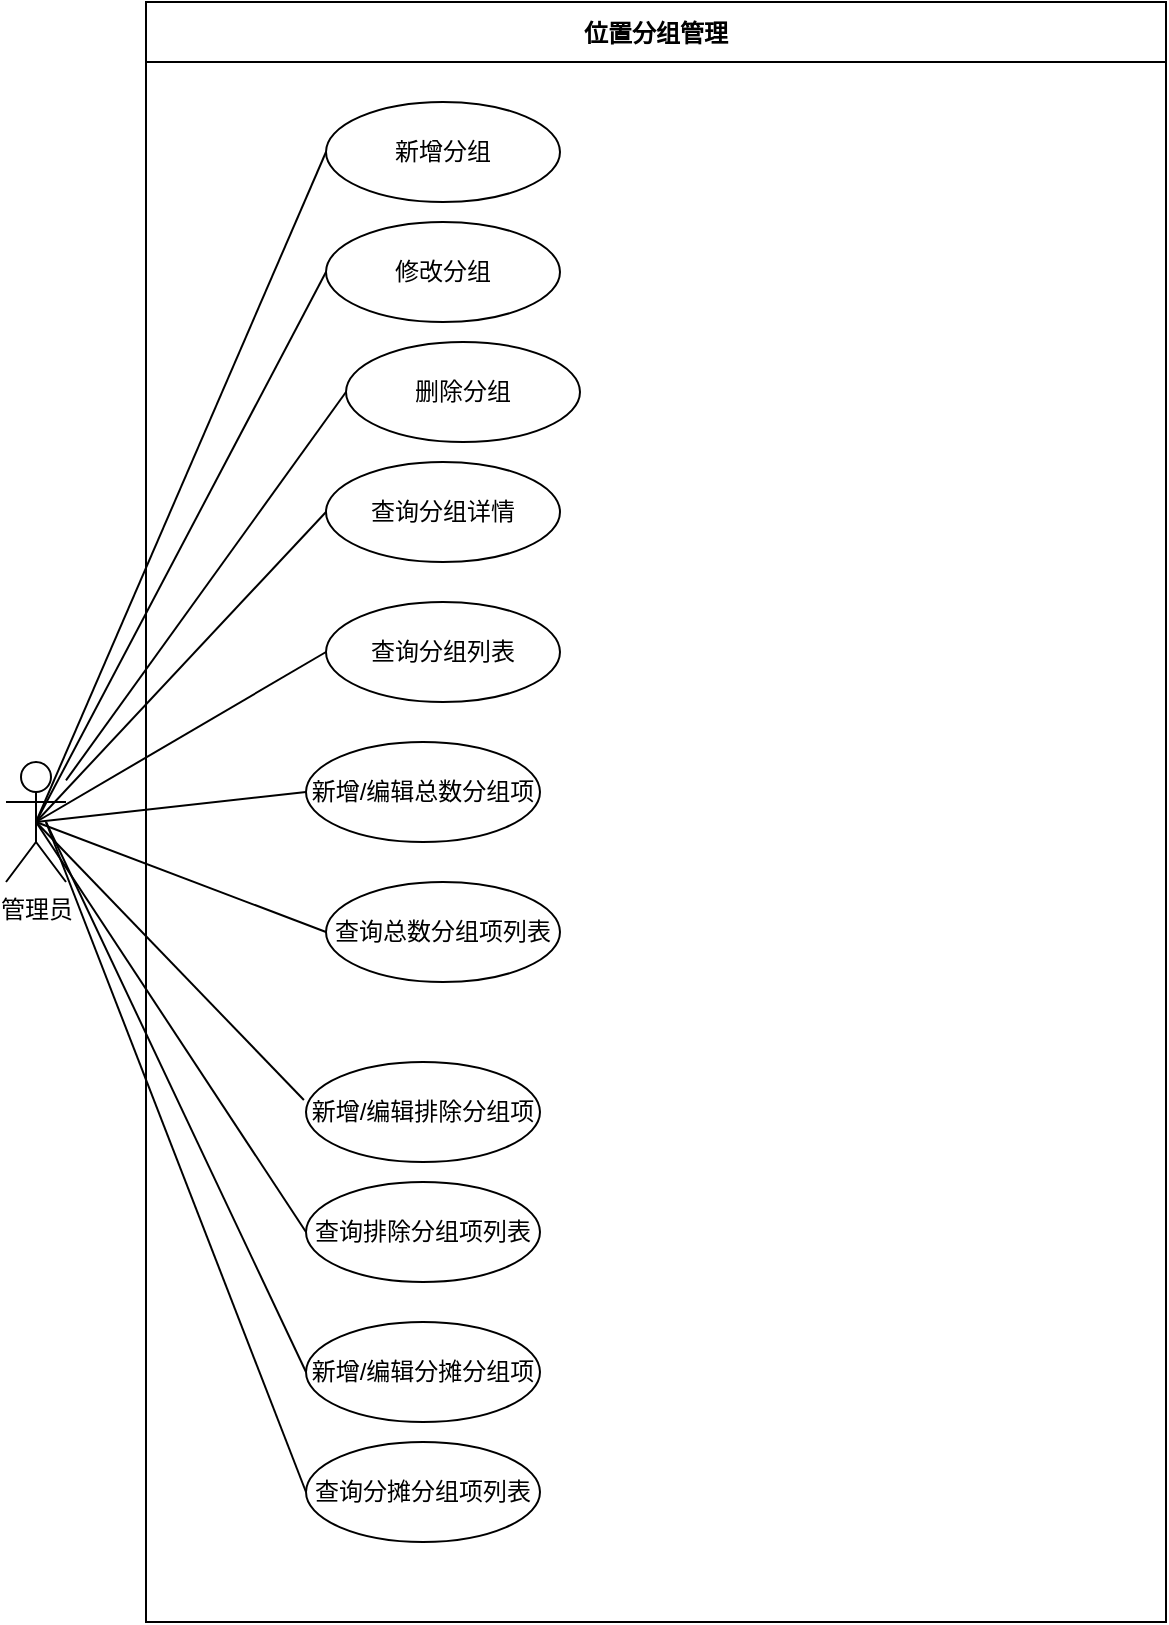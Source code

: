 <mxfile version="16.2.7" type="github" pages="8">
  <diagram id="BJYIaVWbQNOuNaeR7Ye4" name="分组">
    <mxGraphModel dx="1662" dy="839" grid="1" gridSize="10" guides="1" tooltips="1" connect="1" arrows="1" fold="1" page="1" pageScale="1" pageWidth="827" pageHeight="1169" math="0" shadow="0">
      <root>
        <mxCell id="U7_OvfV498Ky47Fz7oh9-0" />
        <mxCell id="U7_OvfV498Ky47Fz7oh9-1" parent="U7_OvfV498Ky47Fz7oh9-0" />
        <mxCell id="Ky4HkuzUDedNAmBESwq3-0" value="位置分组管理" style="swimlane;startSize=30;" vertex="1" parent="U7_OvfV498Ky47Fz7oh9-1">
          <mxGeometry x="150" y="160" width="510" height="810" as="geometry" />
        </mxCell>
        <mxCell id="Ky4HkuzUDedNAmBESwq3-1" value="新增分组" style="ellipse;whiteSpace=wrap;html=1;" vertex="1" parent="Ky4HkuzUDedNAmBESwq3-0">
          <mxGeometry x="90" y="50" width="117" height="50" as="geometry" />
        </mxCell>
        <mxCell id="Ky4HkuzUDedNAmBESwq3-2" value="修改分组" style="ellipse;whiteSpace=wrap;html=1;" vertex="1" parent="Ky4HkuzUDedNAmBESwq3-0">
          <mxGeometry x="90" y="110" width="117" height="50" as="geometry" />
        </mxCell>
        <mxCell id="Ky4HkuzUDedNAmBESwq3-3" value="查询分组详情" style="ellipse;whiteSpace=wrap;html=1;" vertex="1" parent="Ky4HkuzUDedNAmBESwq3-0">
          <mxGeometry x="90" y="230" width="117" height="50" as="geometry" />
        </mxCell>
        <mxCell id="Ky4HkuzUDedNAmBESwq3-4" value="查询分组列表" style="ellipse;whiteSpace=wrap;html=1;" vertex="1" parent="Ky4HkuzUDedNAmBESwq3-0">
          <mxGeometry x="90" y="300" width="117" height="50" as="geometry" />
        </mxCell>
        <mxCell id="Ky4HkuzUDedNAmBESwq3-5" value="新增/编辑总数分组项" style="ellipse;whiteSpace=wrap;html=1;" vertex="1" parent="Ky4HkuzUDedNAmBESwq3-0">
          <mxGeometry x="80" y="370" width="117" height="50" as="geometry" />
        </mxCell>
        <mxCell id="Ky4HkuzUDedNAmBESwq3-6" value="查询总数分组项列表" style="ellipse;whiteSpace=wrap;html=1;" vertex="1" parent="Ky4HkuzUDedNAmBESwq3-0">
          <mxGeometry x="90" y="440" width="117" height="50" as="geometry" />
        </mxCell>
        <mxCell id="Ky4HkuzUDedNAmBESwq3-7" value="新增/编辑排除分组项" style="ellipse;whiteSpace=wrap;html=1;" vertex="1" parent="Ky4HkuzUDedNAmBESwq3-0">
          <mxGeometry x="80" y="530" width="117" height="50" as="geometry" />
        </mxCell>
        <mxCell id="Ky4HkuzUDedNAmBESwq3-8" value="查询排除分组项列表" style="ellipse;whiteSpace=wrap;html=1;" vertex="1" parent="Ky4HkuzUDedNAmBESwq3-0">
          <mxGeometry x="80" y="590" width="117" height="50" as="geometry" />
        </mxCell>
        <mxCell id="Ky4HkuzUDedNAmBESwq3-9" value="新增/编辑分摊分组项" style="ellipse;whiteSpace=wrap;html=1;" vertex="1" parent="Ky4HkuzUDedNAmBESwq3-0">
          <mxGeometry x="80" y="660" width="117" height="50" as="geometry" />
        </mxCell>
        <mxCell id="Ky4HkuzUDedNAmBESwq3-10" value="查询分摊分组项列表" style="ellipse;whiteSpace=wrap;html=1;" vertex="1" parent="Ky4HkuzUDedNAmBESwq3-0">
          <mxGeometry x="80" y="720" width="117" height="50" as="geometry" />
        </mxCell>
        <mxCell id="Ky4HkuzUDedNAmBESwq3-11" value="删除分组" style="ellipse;whiteSpace=wrap;html=1;" vertex="1" parent="Ky4HkuzUDedNAmBESwq3-0">
          <mxGeometry x="100" y="170" width="117" height="50" as="geometry" />
        </mxCell>
        <mxCell id="Ky4HkuzUDedNAmBESwq3-12" value="管理员" style="shape=umlActor;verticalLabelPosition=bottom;verticalAlign=top;html=1;outlineConnect=0;" vertex="1" parent="U7_OvfV498Ky47Fz7oh9-1">
          <mxGeometry x="80" y="540" width="30" height="60" as="geometry" />
        </mxCell>
        <mxCell id="Ky4HkuzUDedNAmBESwq3-13" value="" style="endArrow=none;html=1;rounded=0;exitX=0.5;exitY=0.5;exitDx=0;exitDy=0;exitPerimeter=0;entryX=0;entryY=0.5;entryDx=0;entryDy=0;" edge="1" parent="U7_OvfV498Ky47Fz7oh9-1" source="Ky4HkuzUDedNAmBESwq3-12" target="Ky4HkuzUDedNAmBESwq3-1">
          <mxGeometry width="50" height="50" relative="1" as="geometry">
            <mxPoint x="420" y="600" as="sourcePoint" />
            <mxPoint x="470" y="550" as="targetPoint" />
          </mxGeometry>
        </mxCell>
        <mxCell id="Ky4HkuzUDedNAmBESwq3-14" value="" style="endArrow=none;html=1;rounded=0;exitX=0.5;exitY=0.5;exitDx=0;exitDy=0;exitPerimeter=0;entryX=0;entryY=0.5;entryDx=0;entryDy=0;" edge="1" parent="U7_OvfV498Ky47Fz7oh9-1" source="Ky4HkuzUDedNAmBESwq3-12" target="Ky4HkuzUDedNAmBESwq3-2">
          <mxGeometry width="50" height="50" relative="1" as="geometry">
            <mxPoint x="105" y="580" as="sourcePoint" />
            <mxPoint x="260" y="265" as="targetPoint" />
          </mxGeometry>
        </mxCell>
        <mxCell id="Ky4HkuzUDedNAmBESwq3-15" value="" style="endArrow=none;html=1;rounded=0;exitX=0.5;exitY=0.5;exitDx=0;exitDy=0;exitPerimeter=0;entryX=0;entryY=0.5;entryDx=0;entryDy=0;" edge="1" parent="U7_OvfV498Ky47Fz7oh9-1" source="Ky4HkuzUDedNAmBESwq3-12" target="Ky4HkuzUDedNAmBESwq3-3">
          <mxGeometry width="50" height="50" relative="1" as="geometry">
            <mxPoint x="105" y="580" as="sourcePoint" />
            <mxPoint x="260" y="325" as="targetPoint" />
          </mxGeometry>
        </mxCell>
        <mxCell id="Ky4HkuzUDedNAmBESwq3-16" value="" style="endArrow=none;html=1;rounded=0;entryX=0;entryY=0.5;entryDx=0;entryDy=0;exitX=0.5;exitY=0.5;exitDx=0;exitDy=0;exitPerimeter=0;" edge="1" parent="U7_OvfV498Ky47Fz7oh9-1" source="Ky4HkuzUDedNAmBESwq3-12" target="Ky4HkuzUDedNAmBESwq3-4">
          <mxGeometry width="50" height="50" relative="1" as="geometry">
            <mxPoint x="100" y="570" as="sourcePoint" />
            <mxPoint x="260" y="395" as="targetPoint" />
          </mxGeometry>
        </mxCell>
        <mxCell id="Ky4HkuzUDedNAmBESwq3-17" value="" style="endArrow=none;html=1;rounded=0;entryX=0;entryY=0.5;entryDx=0;entryDy=0;exitX=0.5;exitY=0.5;exitDx=0;exitDy=0;exitPerimeter=0;" edge="1" parent="U7_OvfV498Ky47Fz7oh9-1" source="Ky4HkuzUDedNAmBESwq3-12" target="Ky4HkuzUDedNAmBESwq3-5">
          <mxGeometry width="50" height="50" relative="1" as="geometry">
            <mxPoint x="105" y="580" as="sourcePoint" />
            <mxPoint x="260" y="465" as="targetPoint" />
          </mxGeometry>
        </mxCell>
        <mxCell id="Ky4HkuzUDedNAmBESwq3-18" value="" style="endArrow=none;html=1;rounded=0;entryX=0;entryY=0.5;entryDx=0;entryDy=0;exitX=0.5;exitY=0.5;exitDx=0;exitDy=0;exitPerimeter=0;" edge="1" parent="U7_OvfV498Ky47Fz7oh9-1" source="Ky4HkuzUDedNAmBESwq3-12" target="Ky4HkuzUDedNAmBESwq3-6">
          <mxGeometry width="50" height="50" relative="1" as="geometry">
            <mxPoint x="105" y="580" as="sourcePoint" />
            <mxPoint x="260" y="555" as="targetPoint" />
          </mxGeometry>
        </mxCell>
        <mxCell id="Ky4HkuzUDedNAmBESwq3-19" value="" style="endArrow=none;html=1;rounded=0;entryX=-0.009;entryY=0.38;entryDx=0;entryDy=0;exitX=0.5;exitY=0.5;exitDx=0;exitDy=0;exitPerimeter=0;entryPerimeter=0;" edge="1" parent="U7_OvfV498Ky47Fz7oh9-1" source="Ky4HkuzUDedNAmBESwq3-12" target="Ky4HkuzUDedNAmBESwq3-7">
          <mxGeometry width="50" height="50" relative="1" as="geometry">
            <mxPoint x="105" y="580" as="sourcePoint" />
            <mxPoint x="260" y="635" as="targetPoint" />
          </mxGeometry>
        </mxCell>
        <mxCell id="Ky4HkuzUDedNAmBESwq3-20" value="" style="endArrow=none;html=1;rounded=0;entryX=0;entryY=0.5;entryDx=0;entryDy=0;exitX=0.5;exitY=0.5;exitDx=0;exitDy=0;exitPerimeter=0;" edge="1" parent="U7_OvfV498Ky47Fz7oh9-1" source="Ky4HkuzUDedNAmBESwq3-12" target="Ky4HkuzUDedNAmBESwq3-8">
          <mxGeometry width="50" height="50" relative="1" as="geometry">
            <mxPoint x="105" y="580" as="sourcePoint" />
            <mxPoint x="248.947" y="719" as="targetPoint" />
          </mxGeometry>
        </mxCell>
        <mxCell id="Ky4HkuzUDedNAmBESwq3-21" value="" style="endArrow=none;html=1;rounded=0;entryX=0;entryY=0.5;entryDx=0;entryDy=0;" edge="1" parent="U7_OvfV498Ky47Fz7oh9-1" target="Ky4HkuzUDedNAmBESwq3-9">
          <mxGeometry width="50" height="50" relative="1" as="geometry">
            <mxPoint x="100" y="570" as="sourcePoint" />
            <mxPoint x="250" y="785" as="targetPoint" />
          </mxGeometry>
        </mxCell>
        <mxCell id="Ky4HkuzUDedNAmBESwq3-22" value="" style="endArrow=none;html=1;rounded=0;entryX=0;entryY=0.5;entryDx=0;entryDy=0;" edge="1" parent="U7_OvfV498Ky47Fz7oh9-1" target="Ky4HkuzUDedNAmBESwq3-10">
          <mxGeometry width="50" height="50" relative="1" as="geometry">
            <mxPoint x="100" y="570" as="sourcePoint" />
            <mxPoint x="250" y="855" as="targetPoint" />
          </mxGeometry>
        </mxCell>
        <mxCell id="Ky4HkuzUDedNAmBESwq3-23" value="" style="endArrow=none;html=1;rounded=0;entryX=0;entryY=0.5;entryDx=0;entryDy=0;" edge="1" parent="U7_OvfV498Ky47Fz7oh9-1" source="Ky4HkuzUDedNAmBESwq3-12" target="Ky4HkuzUDedNAmBESwq3-11">
          <mxGeometry width="50" height="50" relative="1" as="geometry">
            <mxPoint x="105" y="580" as="sourcePoint" />
            <mxPoint x="260" y="425" as="targetPoint" />
          </mxGeometry>
        </mxCell>
      </root>
    </mxGraphModel>
  </diagram>
  <diagram id="0FVNAMjPYijIXa9MiSlQ" name="电表">
    <mxGraphModel dx="1422" dy="-761" grid="0" gridSize="10" guides="1" tooltips="1" connect="1" arrows="1" fold="1" page="0" pageScale="1" pageWidth="827" pageHeight="1169" math="0" shadow="0">
      <root>
        <mxCell id="0" />
        <mxCell id="1" parent="0" />
        <mxCell id="Fn5ehYDcNYV7hbepeBnN-125" value="电能耗管理" style="swimlane;startSize=23;" parent="1" vertex="1">
          <mxGeometry x="160" y="3790" width="1250" height="850" as="geometry" />
        </mxCell>
        <mxCell id="Fn5ehYDcNYV7hbepeBnN-126" value="查询小时能耗数据列表" style="ellipse;whiteSpace=wrap;html=1;" parent="Fn5ehYDcNYV7hbepeBnN-125" vertex="1">
          <mxGeometry x="60" y="70" width="160" height="50" as="geometry" />
        </mxCell>
        <mxCell id="Fn5ehYDcNYV7hbepeBnN-128" value="查询日能耗数据列表" style="ellipse;whiteSpace=wrap;html=1;" parent="Fn5ehYDcNYV7hbepeBnN-125" vertex="1">
          <mxGeometry x="60" y="150" width="120" height="50" as="geometry" />
        </mxCell>
        <mxCell id="Fn5ehYDcNYV7hbepeBnN-129" value="查询月能耗数据列表" style="ellipse;whiteSpace=wrap;html=1;" parent="Fn5ehYDcNYV7hbepeBnN-125" vertex="1">
          <mxGeometry x="60" y="215" width="120" height="50" as="geometry" />
        </mxCell>
        <mxCell id="Fn5ehYDcNYV7hbepeBnN-134" value="查询自定义时间范围能耗数据列表" style="ellipse;whiteSpace=wrap;html=1;" parent="Fn5ehYDcNYV7hbepeBnN-125" vertex="1">
          <mxGeometry x="60" y="290" width="120" height="50" as="geometry" />
        </mxCell>
        <mxCell id="Fn5ehYDcNYV7hbepeBnN-136" value="手动抄表" style="ellipse;whiteSpace=wrap;html=1;" parent="Fn5ehYDcNYV7hbepeBnN-125" vertex="1">
          <mxGeometry x="40" y="430" width="120" height="50" as="geometry" />
        </mxCell>
        <mxCell id="Fn5ehYDcNYV7hbepeBnN-137" value="删除手动抄表" style="ellipse;whiteSpace=wrap;html=1;" parent="Fn5ehYDcNYV7hbepeBnN-125" vertex="1">
          <mxGeometry x="40" y="510" width="120" height="50" as="geometry" />
        </mxCell>
        <mxCell id="Fn5ehYDcNYV7hbepeBnN-138" value="查询手动抄表列表" style="ellipse;whiteSpace=wrap;html=1;" parent="Fn5ehYDcNYV7hbepeBnN-125" vertex="1">
          <mxGeometry x="60" y="365" width="120" height="50" as="geometry" />
        </mxCell>
        <mxCell id="Fn5ehYDcNYV7hbepeBnN-142" value="计算能耗" style="ellipse;whiteSpace=wrap;html=1;" parent="Fn5ehYDcNYV7hbepeBnN-125" vertex="1">
          <mxGeometry x="40" y="670" width="120" height="40" as="geometry" />
        </mxCell>
        <mxCell id="Fn5ehYDcNYV7hbepeBnN-147" value="统计小时能耗" style="ellipse;whiteSpace=wrap;html=1;" parent="Fn5ehYDcNYV7hbepeBnN-125" vertex="1">
          <mxGeometry x="300" y="480" width="120" height="40" as="geometry" />
        </mxCell>
        <mxCell id="Fn5ehYDcNYV7hbepeBnN-148" value="统计日能耗" style="ellipse;whiteSpace=wrap;html=1;" parent="Fn5ehYDcNYV7hbepeBnN-125" vertex="1">
          <mxGeometry x="310" y="560" width="120" height="40" as="geometry" />
        </mxCell>
        <mxCell id="Fn5ehYDcNYV7hbepeBnN-149" value="统计月能耗" style="ellipse;whiteSpace=wrap;html=1;" parent="Fn5ehYDcNYV7hbepeBnN-125" vertex="1">
          <mxGeometry x="320" y="650" width="120" height="40" as="geometry" />
        </mxCell>
        <mxCell id="Fn5ehYDcNYV7hbepeBnN-150" value="计算电表位置小时能耗" style="ellipse;whiteSpace=wrap;html=1;" parent="Fn5ehYDcNYV7hbepeBnN-125" vertex="1">
          <mxGeometry x="530" y="340" width="120" height="40" as="geometry" />
        </mxCell>
        <mxCell id="Fn5ehYDcNYV7hbepeBnN-151" value="计算分组小时能耗" style="ellipse;whiteSpace=wrap;html=1;" parent="Fn5ehYDcNYV7hbepeBnN-125" vertex="1">
          <mxGeometry x="530" y="390" width="120" height="40" as="geometry" />
        </mxCell>
        <mxCell id="Fn5ehYDcNYV7hbepeBnN-152" value="" style="endArrow=classic;html=1;rounded=0;exitX=1;exitY=0.5;exitDx=0;exitDy=0;entryX=0;entryY=0.5;entryDx=0;entryDy=0;" parent="Fn5ehYDcNYV7hbepeBnN-125" source="Fn5ehYDcNYV7hbepeBnN-147" target="Fn5ehYDcNYV7hbepeBnN-150" edge="1">
          <mxGeometry width="50" height="50" relative="1" as="geometry">
            <mxPoint x="660" y="259.5" as="sourcePoint" />
            <mxPoint x="820" y="259.5" as="targetPoint" />
          </mxGeometry>
        </mxCell>
        <mxCell id="Fn5ehYDcNYV7hbepeBnN-153" value="&amp;lt;&amp;lt;include&amp;gt;&amp;gt;" style="edgeLabel;html=1;align=center;verticalAlign=middle;resizable=0;points=[];" parent="Fn5ehYDcNYV7hbepeBnN-152" vertex="1" connectable="0">
          <mxGeometry x="-0.285" relative="1" as="geometry">
            <mxPoint as="offset" />
          </mxGeometry>
        </mxCell>
        <mxCell id="Fn5ehYDcNYV7hbepeBnN-154" value="" style="endArrow=classic;html=1;rounded=0;exitX=1;exitY=0.5;exitDx=0;exitDy=0;entryX=0;entryY=0.5;entryDx=0;entryDy=0;" parent="Fn5ehYDcNYV7hbepeBnN-125" source="Fn5ehYDcNYV7hbepeBnN-147" target="Fn5ehYDcNYV7hbepeBnN-151" edge="1">
          <mxGeometry width="50" height="50" relative="1" as="geometry">
            <mxPoint x="620" y="302" as="sourcePoint" />
            <mxPoint x="730" y="230" as="targetPoint" />
          </mxGeometry>
        </mxCell>
        <mxCell id="Fn5ehYDcNYV7hbepeBnN-155" value="&amp;lt;&amp;lt;include&amp;gt;&amp;gt;" style="edgeLabel;html=1;align=center;verticalAlign=middle;resizable=0;points=[];" parent="Fn5ehYDcNYV7hbepeBnN-154" vertex="1" connectable="0">
          <mxGeometry x="-0.285" relative="1" as="geometry">
            <mxPoint as="offset" />
          </mxGeometry>
        </mxCell>
        <mxCell id="Fn5ehYDcNYV7hbepeBnN-161" value="计算分组日能耗" style="ellipse;whiteSpace=wrap;html=1;" parent="Fn5ehYDcNYV7hbepeBnN-125" vertex="1">
          <mxGeometry x="540" y="545" width="120" height="40" as="geometry" />
        </mxCell>
        <mxCell id="Fn5ehYDcNYV7hbepeBnN-160" value="计算电表位置日能耗" style="ellipse;whiteSpace=wrap;html=1;" parent="Fn5ehYDcNYV7hbepeBnN-125" vertex="1">
          <mxGeometry x="540" y="490" width="120" height="40" as="geometry" />
        </mxCell>
        <mxCell id="Fn5ehYDcNYV7hbepeBnN-162" value="计算电表位置月能耗" style="ellipse;whiteSpace=wrap;html=1;" parent="Fn5ehYDcNYV7hbepeBnN-125" vertex="1">
          <mxGeometry x="570" y="610" width="120" height="40" as="geometry" />
        </mxCell>
        <mxCell id="Fn5ehYDcNYV7hbepeBnN-163" value="计算分组月能耗" style="ellipse;whiteSpace=wrap;html=1;" parent="Fn5ehYDcNYV7hbepeBnN-125" vertex="1">
          <mxGeometry x="570" y="670" width="120" height="40" as="geometry" />
        </mxCell>
        <mxCell id="Fn5ehYDcNYV7hbepeBnN-164" value="" style="endArrow=classic;html=1;rounded=0;exitX=1;exitY=0.5;exitDx=0;exitDy=0;entryX=0;entryY=0.5;entryDx=0;entryDy=0;" parent="Fn5ehYDcNYV7hbepeBnN-125" source="Fn5ehYDcNYV7hbepeBnN-148" target="Fn5ehYDcNYV7hbepeBnN-160" edge="1">
          <mxGeometry width="50" height="50" relative="1" as="geometry">
            <mxPoint x="690" y="420" as="sourcePoint" />
            <mxPoint x="850" y="448" as="targetPoint" />
          </mxGeometry>
        </mxCell>
        <mxCell id="Fn5ehYDcNYV7hbepeBnN-165" value="&amp;lt;&amp;lt;include&amp;gt;&amp;gt;" style="edgeLabel;html=1;align=center;verticalAlign=middle;resizable=0;points=[];" parent="Fn5ehYDcNYV7hbepeBnN-164" vertex="1" connectable="0">
          <mxGeometry x="-0.285" relative="1" as="geometry">
            <mxPoint as="offset" />
          </mxGeometry>
        </mxCell>
        <mxCell id="Fn5ehYDcNYV7hbepeBnN-166" value="" style="endArrow=classic;html=1;rounded=0;exitX=1;exitY=0.5;exitDx=0;exitDy=0;entryX=0;entryY=0.5;entryDx=0;entryDy=0;" parent="Fn5ehYDcNYV7hbepeBnN-125" source="Fn5ehYDcNYV7hbepeBnN-148" target="Fn5ehYDcNYV7hbepeBnN-161" edge="1">
          <mxGeometry width="50" height="50" relative="1" as="geometry">
            <mxPoint x="670" y="460" as="sourcePoint" />
            <mxPoint x="770" y="405" as="targetPoint" />
          </mxGeometry>
        </mxCell>
        <mxCell id="Fn5ehYDcNYV7hbepeBnN-167" value="&amp;lt;&amp;lt;include&amp;gt;&amp;gt;" style="edgeLabel;html=1;align=center;verticalAlign=middle;resizable=0;points=[];" parent="Fn5ehYDcNYV7hbepeBnN-166" vertex="1" connectable="0">
          <mxGeometry x="-0.285" relative="1" as="geometry">
            <mxPoint as="offset" />
          </mxGeometry>
        </mxCell>
        <mxCell id="Fn5ehYDcNYV7hbepeBnN-168" value="" style="endArrow=classic;html=1;rounded=0;exitX=1;exitY=0.5;exitDx=0;exitDy=0;entryX=0;entryY=0.5;entryDx=0;entryDy=0;" parent="Fn5ehYDcNYV7hbepeBnN-125" source="Fn5ehYDcNYV7hbepeBnN-149" target="Fn5ehYDcNYV7hbepeBnN-162" edge="1">
          <mxGeometry width="50" height="50" relative="1" as="geometry">
            <mxPoint x="710" y="540" as="sourcePoint" />
            <mxPoint x="810" y="570" as="targetPoint" />
          </mxGeometry>
        </mxCell>
        <mxCell id="Fn5ehYDcNYV7hbepeBnN-169" value="&amp;lt;&amp;lt;include&amp;gt;&amp;gt;" style="edgeLabel;html=1;align=center;verticalAlign=middle;resizable=0;points=[];" parent="Fn5ehYDcNYV7hbepeBnN-168" vertex="1" connectable="0">
          <mxGeometry x="-0.285" relative="1" as="geometry">
            <mxPoint as="offset" />
          </mxGeometry>
        </mxCell>
        <mxCell id="Fn5ehYDcNYV7hbepeBnN-170" value="" style="endArrow=classic;html=1;rounded=0;exitX=1;exitY=0.5;exitDx=0;exitDy=0;entryX=0;entryY=0.5;entryDx=0;entryDy=0;" parent="Fn5ehYDcNYV7hbepeBnN-125" source="Fn5ehYDcNYV7hbepeBnN-149" target="Fn5ehYDcNYV7hbepeBnN-163" edge="1">
          <mxGeometry width="50" height="50" relative="1" as="geometry">
            <mxPoint x="670" y="570" as="sourcePoint" />
            <mxPoint x="750" y="620" as="targetPoint" />
          </mxGeometry>
        </mxCell>
        <mxCell id="Fn5ehYDcNYV7hbepeBnN-171" value="&amp;lt;&amp;lt;include&amp;gt;&amp;gt;" style="edgeLabel;html=1;align=center;verticalAlign=middle;resizable=0;points=[];" parent="Fn5ehYDcNYV7hbepeBnN-170" vertex="1" connectable="0">
          <mxGeometry x="-0.285" relative="1" as="geometry">
            <mxPoint as="offset" />
          </mxGeometry>
        </mxCell>
        <mxCell id="Fn5ehYDcNYV7hbepeBnN-173" value="定时自动抄表" style="ellipse;whiteSpace=wrap;html=1;" parent="Fn5ehYDcNYV7hbepeBnN-125" vertex="1">
          <mxGeometry x="50" y="745" width="120" height="50" as="geometry" />
        </mxCell>
        <mxCell id="Fn5ehYDcNYV7hbepeBnN-177" value="" style="endArrow=classic;html=1;rounded=0;exitX=0.5;exitY=0;exitDx=0;exitDy=0;entryX=0;entryY=0.5;entryDx=0;entryDy=0;" parent="Fn5ehYDcNYV7hbepeBnN-125" source="Fn5ehYDcNYV7hbepeBnN-142" target="Fn5ehYDcNYV7hbepeBnN-147" edge="1">
          <mxGeometry width="50" height="50" relative="1" as="geometry">
            <mxPoint x="440" y="440" as="sourcePoint" />
            <mxPoint x="620" y="525" as="targetPoint" />
          </mxGeometry>
        </mxCell>
        <mxCell id="Fn5ehYDcNYV7hbepeBnN-178" value="&amp;lt;&amp;lt;include&amp;gt;&amp;gt;" style="edgeLabel;html=1;align=center;verticalAlign=middle;resizable=0;points=[];" parent="Fn5ehYDcNYV7hbepeBnN-177" vertex="1" connectable="0">
          <mxGeometry x="-0.285" relative="1" as="geometry">
            <mxPoint as="offset" />
          </mxGeometry>
        </mxCell>
        <mxCell id="Fn5ehYDcNYV7hbepeBnN-179" value="" style="endArrow=classic;html=1;rounded=0;exitX=0.783;exitY=0.025;exitDx=0;exitDy=0;entryX=0;entryY=0.5;entryDx=0;entryDy=0;exitPerimeter=0;" parent="Fn5ehYDcNYV7hbepeBnN-125" source="Fn5ehYDcNYV7hbepeBnN-142" target="Fn5ehYDcNYV7hbepeBnN-148" edge="1">
          <mxGeometry width="50" height="50" relative="1" as="geometry">
            <mxPoint x="410" y="570" as="sourcePoint" />
            <mxPoint x="547" y="320" as="targetPoint" />
          </mxGeometry>
        </mxCell>
        <mxCell id="Fn5ehYDcNYV7hbepeBnN-180" value="&amp;lt;&amp;lt;include&amp;gt;&amp;gt;" style="edgeLabel;html=1;align=center;verticalAlign=middle;resizable=0;points=[];" parent="Fn5ehYDcNYV7hbepeBnN-179" vertex="1" connectable="0">
          <mxGeometry x="-0.285" relative="1" as="geometry">
            <mxPoint as="offset" />
          </mxGeometry>
        </mxCell>
        <mxCell id="Fn5ehYDcNYV7hbepeBnN-181" value="" style="endArrow=classic;html=1;rounded=0;exitX=1;exitY=0.5;exitDx=0;exitDy=0;entryX=0;entryY=0.5;entryDx=0;entryDy=0;" parent="Fn5ehYDcNYV7hbepeBnN-125" source="Fn5ehYDcNYV7hbepeBnN-142" target="Fn5ehYDcNYV7hbepeBnN-149" edge="1">
          <mxGeometry width="50" height="50" relative="1" as="geometry">
            <mxPoint x="443.96" y="571" as="sourcePoint" />
            <mxPoint x="550" y="460" as="targetPoint" />
          </mxGeometry>
        </mxCell>
        <mxCell id="Fn5ehYDcNYV7hbepeBnN-182" value="&amp;lt;&amp;lt;include&amp;gt;&amp;gt;" style="edgeLabel;html=1;align=center;verticalAlign=middle;resizable=0;points=[];" parent="Fn5ehYDcNYV7hbepeBnN-181" vertex="1" connectable="0">
          <mxGeometry x="-0.285" relative="1" as="geometry">
            <mxPoint as="offset" />
          </mxGeometry>
        </mxCell>
        <mxCell id="Fn5ehYDcNYV7hbepeBnN-183" value="更新所属分组组内所有分摊表时间段内分摊、计费费用" style="ellipse;whiteSpace=wrap;html=1;" parent="Fn5ehYDcNYV7hbepeBnN-125" vertex="1">
          <mxGeometry x="800" y="460" width="360" height="120" as="geometry" />
        </mxCell>
        <mxCell id="Fn5ehYDcNYV7hbepeBnN-190" value="" style="endArrow=classic;html=1;rounded=0;exitX=1;exitY=0.5;exitDx=0;exitDy=0;" parent="Fn5ehYDcNYV7hbepeBnN-125" source="Fn5ehYDcNYV7hbepeBnN-150" target="Fn5ehYDcNYV7hbepeBnN-183" edge="1">
          <mxGeometry width="50" height="50" relative="1" as="geometry">
            <mxPoint x="1050" y="302" as="sourcePoint" />
            <mxPoint x="1153" y="202" as="targetPoint" />
          </mxGeometry>
        </mxCell>
        <mxCell id="Fn5ehYDcNYV7hbepeBnN-191" value="&amp;lt;&amp;lt;include&amp;gt;&amp;gt;" style="edgeLabel;html=1;align=center;verticalAlign=middle;resizable=0;points=[];" parent="Fn5ehYDcNYV7hbepeBnN-190" vertex="1" connectable="0">
          <mxGeometry x="-0.285" relative="1" as="geometry">
            <mxPoint as="offset" />
          </mxGeometry>
        </mxCell>
        <mxCell id="Fn5ehYDcNYV7hbepeBnN-194" value="" style="endArrow=classic;html=1;rounded=0;exitX=1;exitY=0.5;exitDx=0;exitDy=0;" parent="Fn5ehYDcNYV7hbepeBnN-125" source="Fn5ehYDcNYV7hbepeBnN-160" target="Fn5ehYDcNYV7hbepeBnN-183" edge="1">
          <mxGeometry width="50" height="50" relative="1" as="geometry">
            <mxPoint x="900" y="330" as="sourcePoint" />
            <mxPoint x="1280" y="390" as="targetPoint" />
          </mxGeometry>
        </mxCell>
        <mxCell id="Fn5ehYDcNYV7hbepeBnN-195" value="&amp;lt;&amp;lt;include&amp;gt;&amp;gt;" style="edgeLabel;html=1;align=center;verticalAlign=middle;resizable=0;points=[];" parent="Fn5ehYDcNYV7hbepeBnN-194" vertex="1" connectable="0">
          <mxGeometry x="-0.285" relative="1" as="geometry">
            <mxPoint as="offset" />
          </mxGeometry>
        </mxCell>
        <mxCell id="Fn5ehYDcNYV7hbepeBnN-196" value="" style="endArrow=classic;html=1;rounded=0;exitX=1;exitY=0.5;exitDx=0;exitDy=0;entryX=0.039;entryY=0.683;entryDx=0;entryDy=0;entryPerimeter=0;" parent="Fn5ehYDcNYV7hbepeBnN-125" source="Fn5ehYDcNYV7hbepeBnN-161" target="Fn5ehYDcNYV7hbepeBnN-183" edge="1">
          <mxGeometry width="50" height="50" relative="1" as="geometry">
            <mxPoint x="890" y="405" as="sourcePoint" />
            <mxPoint x="1290" y="400" as="targetPoint" />
          </mxGeometry>
        </mxCell>
        <mxCell id="Fn5ehYDcNYV7hbepeBnN-197" value="&amp;lt;&amp;lt;include&amp;gt;&amp;gt;" style="edgeLabel;html=1;align=center;verticalAlign=middle;resizable=0;points=[];" parent="Fn5ehYDcNYV7hbepeBnN-196" vertex="1" connectable="0">
          <mxGeometry x="-0.285" relative="1" as="geometry">
            <mxPoint as="offset" />
          </mxGeometry>
        </mxCell>
        <mxCell id="Fn5ehYDcNYV7hbepeBnN-200" value="" style="endArrow=classic;html=1;rounded=0;exitX=1;exitY=0.5;exitDx=0;exitDy=0;entryX=0;entryY=1;entryDx=0;entryDy=0;" parent="Fn5ehYDcNYV7hbepeBnN-125" source="Fn5ehYDcNYV7hbepeBnN-163" target="Fn5ehYDcNYV7hbepeBnN-183" edge="1">
          <mxGeometry width="50" height="50" relative="1" as="geometry">
            <mxPoint x="900" y="615" as="sourcePoint" />
            <mxPoint x="1294.04" y="441.96" as="targetPoint" />
          </mxGeometry>
        </mxCell>
        <mxCell id="Fn5ehYDcNYV7hbepeBnN-201" value="&amp;lt;&amp;lt;include&amp;gt;&amp;gt;" style="edgeLabel;html=1;align=center;verticalAlign=middle;resizable=0;points=[];" parent="Fn5ehYDcNYV7hbepeBnN-200" vertex="1" connectable="0">
          <mxGeometry x="-0.285" relative="1" as="geometry">
            <mxPoint as="offset" />
          </mxGeometry>
        </mxCell>
        <mxCell id="Fn5ehYDcNYV7hbepeBnN-314" value="计算月统计范围" style="ellipse;whiteSpace=wrap;html=1;" parent="Fn5ehYDcNYV7hbepeBnN-125" vertex="1">
          <mxGeometry x="580" y="730" width="120" height="40" as="geometry" />
        </mxCell>
        <mxCell id="Fn5ehYDcNYV7hbepeBnN-315" value="" style="endArrow=classic;html=1;rounded=0;entryX=0.042;entryY=0.75;entryDx=0;entryDy=0;entryPerimeter=0;" parent="Fn5ehYDcNYV7hbepeBnN-125" source="Fn5ehYDcNYV7hbepeBnN-149" target="Fn5ehYDcNYV7hbepeBnN-314" edge="1">
          <mxGeometry width="50" height="50" relative="1" as="geometry">
            <mxPoint x="690" y="650" as="sourcePoint" />
            <mxPoint x="770" y="700" as="targetPoint" />
          </mxGeometry>
        </mxCell>
        <mxCell id="Fn5ehYDcNYV7hbepeBnN-316" value="&amp;lt;&amp;lt;include&amp;gt;&amp;gt;" style="edgeLabel;html=1;align=center;verticalAlign=middle;resizable=0;points=[];" parent="Fn5ehYDcNYV7hbepeBnN-315" vertex="1" connectable="0">
          <mxGeometry x="-0.285" relative="1" as="geometry">
            <mxPoint as="offset" />
          </mxGeometry>
        </mxCell>
        <mxCell id="Fn5ehYDcNYV7hbepeBnN-192" value="" style="endArrow=classic;html=1;rounded=0;exitX=1;exitY=0.5;exitDx=0;exitDy=0;" parent="Fn5ehYDcNYV7hbepeBnN-125" source="Fn5ehYDcNYV7hbepeBnN-151" edge="1" target="Fn5ehYDcNYV7hbepeBnN-183">
          <mxGeometry width="50" height="50" relative="1" as="geometry">
            <mxPoint x="890" y="220" as="sourcePoint" />
            <mxPoint x="1270" y="380" as="targetPoint" />
          </mxGeometry>
        </mxCell>
        <mxCell id="Fn5ehYDcNYV7hbepeBnN-193" value="&amp;lt;&amp;lt;include&amp;gt;&amp;gt;" style="edgeLabel;html=1;align=center;verticalAlign=middle;resizable=0;points=[];" parent="Fn5ehYDcNYV7hbepeBnN-192" vertex="1" connectable="0">
          <mxGeometry x="-0.285" relative="1" as="geometry">
            <mxPoint as="offset" />
          </mxGeometry>
        </mxCell>
        <mxCell id="Fn5ehYDcNYV7hbepeBnN-198" value="" style="endArrow=classic;html=1;rounded=0;exitX=1;exitY=0.5;exitDx=0;exitDy=0;entryX=0.058;entryY=0.775;entryDx=0;entryDy=0;entryPerimeter=0;" parent="Fn5ehYDcNYV7hbepeBnN-125" source="Fn5ehYDcNYV7hbepeBnN-162" edge="1" target="Fn5ehYDcNYV7hbepeBnN-183">
          <mxGeometry width="50" height="50" relative="1" as="geometry">
            <mxPoint x="890" y="490" as="sourcePoint" />
            <mxPoint x="1284.04" y="431.96" as="targetPoint" />
          </mxGeometry>
        </mxCell>
        <mxCell id="Fn5ehYDcNYV7hbepeBnN-199" value="&amp;lt;&amp;lt;include&amp;gt;&amp;gt;" style="edgeLabel;html=1;align=center;verticalAlign=middle;resizable=0;points=[];" parent="Fn5ehYDcNYV7hbepeBnN-198" vertex="1" connectable="0">
          <mxGeometry x="-0.285" relative="1" as="geometry">
            <mxPoint as="offset" />
          </mxGeometry>
        </mxCell>
        <mxCell id="Fn5ehYDcNYV7hbepeBnN-130" value="管理员" style="shape=umlActor;verticalLabelPosition=bottom;verticalAlign=top;html=1;outlineConnect=0;" parent="1" vertex="1">
          <mxGeometry x="50" y="3880" width="30" height="60" as="geometry" />
        </mxCell>
        <mxCell id="Fn5ehYDcNYV7hbepeBnN-131" value="" style="endArrow=none;html=1;rounded=0;exitX=0.5;exitY=0.5;exitDx=0;exitDy=0;exitPerimeter=0;entryX=0;entryY=0.5;entryDx=0;entryDy=0;" parent="1" source="Fn5ehYDcNYV7hbepeBnN-130" target="Fn5ehYDcNYV7hbepeBnN-126" edge="1">
          <mxGeometry width="50" height="50" relative="1" as="geometry">
            <mxPoint x="400" y="3820" as="sourcePoint" />
            <mxPoint x="450" y="3770" as="targetPoint" />
          </mxGeometry>
        </mxCell>
        <mxCell id="Fn5ehYDcNYV7hbepeBnN-132" value="" style="endArrow=none;html=1;rounded=0;exitX=0.5;exitY=0.5;exitDx=0;exitDy=0;exitPerimeter=0;entryX=0;entryY=0.5;entryDx=0;entryDy=0;" parent="1" source="Fn5ehYDcNYV7hbepeBnN-130" target="Fn5ehYDcNYV7hbepeBnN-128" edge="1">
          <mxGeometry width="50" height="50" relative="1" as="geometry">
            <mxPoint x="75" y="3920" as="sourcePoint" />
            <mxPoint x="200" y="3835" as="targetPoint" />
          </mxGeometry>
        </mxCell>
        <mxCell id="Fn5ehYDcNYV7hbepeBnN-133" value="" style="endArrow=none;html=1;rounded=0;exitX=0.5;exitY=0.5;exitDx=0;exitDy=0;exitPerimeter=0;entryX=0;entryY=0.5;entryDx=0;entryDy=0;" parent="1" source="Fn5ehYDcNYV7hbepeBnN-130" target="Fn5ehYDcNYV7hbepeBnN-129" edge="1">
          <mxGeometry width="50" height="50" relative="1" as="geometry">
            <mxPoint x="75" y="3920" as="sourcePoint" />
            <mxPoint x="200" y="3915" as="targetPoint" />
          </mxGeometry>
        </mxCell>
        <mxCell id="Fn5ehYDcNYV7hbepeBnN-135" value="" style="endArrow=none;html=1;rounded=0;exitX=0.5;exitY=0.5;exitDx=0;exitDy=0;exitPerimeter=0;entryX=0;entryY=0.5;entryDx=0;entryDy=0;" parent="1" source="Fn5ehYDcNYV7hbepeBnN-130" target="Fn5ehYDcNYV7hbepeBnN-134" edge="1">
          <mxGeometry width="50" height="50" relative="1" as="geometry">
            <mxPoint x="75" y="3920" as="sourcePoint" />
            <mxPoint x="200" y="4005" as="targetPoint" />
          </mxGeometry>
        </mxCell>
        <mxCell id="Fn5ehYDcNYV7hbepeBnN-139" value="" style="endArrow=none;html=1;rounded=0;exitX=0.5;exitY=0.5;exitDx=0;exitDy=0;exitPerimeter=0;entryX=0;entryY=0.5;entryDx=0;entryDy=0;" parent="1" source="Fn5ehYDcNYV7hbepeBnN-130" target="Fn5ehYDcNYV7hbepeBnN-136" edge="1">
          <mxGeometry width="50" height="50" relative="1" as="geometry">
            <mxPoint x="75" y="3920" as="sourcePoint" />
            <mxPoint x="200" y="4055" as="targetPoint" />
          </mxGeometry>
        </mxCell>
        <mxCell id="Fn5ehYDcNYV7hbepeBnN-140" value="" style="endArrow=none;html=1;rounded=0;entryX=0;entryY=0.5;entryDx=0;entryDy=0;" parent="1" source="Fn5ehYDcNYV7hbepeBnN-130" target="Fn5ehYDcNYV7hbepeBnN-137" edge="1">
          <mxGeometry width="50" height="50" relative="1" as="geometry">
            <mxPoint x="75" y="3920" as="sourcePoint" />
            <mxPoint x="200" y="4135" as="targetPoint" />
          </mxGeometry>
        </mxCell>
        <mxCell id="Fn5ehYDcNYV7hbepeBnN-141" value="" style="endArrow=none;html=1;rounded=0;entryX=0;entryY=0.5;entryDx=0;entryDy=0;" parent="1" source="Fn5ehYDcNYV7hbepeBnN-130" target="Fn5ehYDcNYV7hbepeBnN-138" edge="1">
          <mxGeometry width="50" height="50" relative="1" as="geometry">
            <mxPoint x="87.712" y="3950" as="sourcePoint" />
            <mxPoint x="200" y="4215" as="targetPoint" />
          </mxGeometry>
        </mxCell>
        <mxCell id="Fn5ehYDcNYV7hbepeBnN-172" value="系统" style="shape=umlActor;verticalLabelPosition=bottom;verticalAlign=top;html=1;outlineConnect=0;" parent="1" vertex="1">
          <mxGeometry x="40" y="4510" width="40" height="60" as="geometry" />
        </mxCell>
        <mxCell id="Fn5ehYDcNYV7hbepeBnN-174" value="" style="endArrow=none;html=1;rounded=0;entryX=0;entryY=0.5;entryDx=0;entryDy=0;exitX=0.5;exitY=0.5;exitDx=0;exitDy=0;exitPerimeter=0;" parent="1" source="Fn5ehYDcNYV7hbepeBnN-172" target="Fn5ehYDcNYV7hbepeBnN-173" edge="1">
          <mxGeometry width="50" height="50" relative="1" as="geometry">
            <mxPoint x="84.255" y="3950" as="sourcePoint" />
            <mxPoint x="220" y="4390" as="targetPoint" />
          </mxGeometry>
        </mxCell>
        <mxCell id="Fn5ehYDcNYV7hbepeBnN-202" value="电能耗分析" style="swimlane;startSize=23;" parent="1" vertex="1">
          <mxGeometry x="161" y="4822" width="1620" height="1358" as="geometry" />
        </mxCell>
        <mxCell id="Fn5ehYDcNYV7hbepeBnN-258" value="能耗总览" style="ellipse;whiteSpace=wrap;html=1;" parent="Fn5ehYDcNYV7hbepeBnN-202" vertex="1">
          <mxGeometry x="40" y="270" width="120" height="50" as="geometry" />
        </mxCell>
        <mxCell id="Fn5ehYDcNYV7hbepeBnN-259" value="查询今日/本月/本年电能耗" style="ellipse;whiteSpace=wrap;html=1;" parent="Fn5ehYDcNYV7hbepeBnN-202" vertex="1">
          <mxGeometry x="320" y="50" width="140" height="50" as="geometry" />
        </mxCell>
        <mxCell id="Fn5ehYDcNYV7hbepeBnN-261" value="" style="endArrow=classic;html=1;rounded=0;exitX=0.5;exitY=0;exitDx=0;exitDy=0;entryX=0;entryY=0.5;entryDx=0;entryDy=0;" parent="Fn5ehYDcNYV7hbepeBnN-202" source="Fn5ehYDcNYV7hbepeBnN-258" target="Fn5ehYDcNYV7hbepeBnN-259" edge="1">
          <mxGeometry width="50" height="50" relative="1" as="geometry">
            <mxPoint x="340" y="390" as="sourcePoint" />
            <mxPoint x="390" y="340" as="targetPoint" />
          </mxGeometry>
        </mxCell>
        <mxCell id="Fn5ehYDcNYV7hbepeBnN-269" value="&amp;lt;&amp;lt;include&amp;gt;&amp;gt;" style="edgeLabel;html=1;align=center;verticalAlign=middle;resizable=0;points=[];" parent="Fn5ehYDcNYV7hbepeBnN-261" vertex="1" connectable="0">
          <mxGeometry x="-0.265" y="-1" relative="1" as="geometry">
            <mxPoint x="1" as="offset" />
          </mxGeometry>
        </mxCell>
        <mxCell id="Fn5ehYDcNYV7hbepeBnN-262" value="实时/今日最大/本月最大负荷" style="ellipse;whiteSpace=wrap;html=1;" parent="Fn5ehYDcNYV7hbepeBnN-202" vertex="1">
          <mxGeometry x="310" y="140" width="140" height="50" as="geometry" />
        </mxCell>
        <mxCell id="Fn5ehYDcNYV7hbepeBnN-263" value="" style="endArrow=classic;html=1;rounded=0;exitX=1;exitY=0;exitDx=0;exitDy=0;entryX=0;entryY=0.5;entryDx=0;entryDy=0;" parent="Fn5ehYDcNYV7hbepeBnN-202" source="Fn5ehYDcNYV7hbepeBnN-258" target="Fn5ehYDcNYV7hbepeBnN-262" edge="1">
          <mxGeometry width="50" height="50" relative="1" as="geometry">
            <mxPoint x="250" y="135" as="sourcePoint" />
            <mxPoint x="330" y="85" as="targetPoint" />
          </mxGeometry>
        </mxCell>
        <mxCell id="Fn5ehYDcNYV7hbepeBnN-270" value="&amp;lt;&amp;lt;include&amp;gt;&amp;gt;" style="edgeLabel;html=1;align=center;verticalAlign=middle;resizable=0;points=[];" parent="Fn5ehYDcNYV7hbepeBnN-263" vertex="1" connectable="0">
          <mxGeometry x="-0.225" relative="1" as="geometry">
            <mxPoint as="offset" />
          </mxGeometry>
        </mxCell>
        <mxCell id="Fn5ehYDcNYV7hbepeBnN-264" value="查看电表在线情况" style="ellipse;whiteSpace=wrap;html=1;" parent="Fn5ehYDcNYV7hbepeBnN-202" vertex="1">
          <mxGeometry x="300" y="220" width="140" height="50" as="geometry" />
        </mxCell>
        <mxCell id="Fn5ehYDcNYV7hbepeBnN-265" value="" style="endArrow=classic;html=1;rounded=0;exitX=1;exitY=0.5;exitDx=0;exitDy=0;entryX=0;entryY=0.5;entryDx=0;entryDy=0;" parent="Fn5ehYDcNYV7hbepeBnN-202" source="Fn5ehYDcNYV7hbepeBnN-258" target="Fn5ehYDcNYV7hbepeBnN-264" edge="1">
          <mxGeometry width="50" height="50" relative="1" as="geometry">
            <mxPoint x="250" y="135" as="sourcePoint" />
            <mxPoint x="320" y="175" as="targetPoint" />
          </mxGeometry>
        </mxCell>
        <mxCell id="Fn5ehYDcNYV7hbepeBnN-271" value="&amp;lt;&amp;lt;include&amp;gt;&amp;gt;" style="edgeLabel;html=1;align=center;verticalAlign=middle;resizable=0;points=[];" parent="Fn5ehYDcNYV7hbepeBnN-265" vertex="1" connectable="0">
          <mxGeometry x="0.273" y="1" relative="1" as="geometry">
            <mxPoint as="offset" />
          </mxGeometry>
        </mxCell>
        <mxCell id="Fn5ehYDcNYV7hbepeBnN-266" value="查看当月电能源总用量费用" style="ellipse;whiteSpace=wrap;html=1;" parent="Fn5ehYDcNYV7hbepeBnN-202" vertex="1">
          <mxGeometry x="310" y="320" width="140" height="50" as="geometry" />
        </mxCell>
        <mxCell id="Fn5ehYDcNYV7hbepeBnN-267" value="" style="endArrow=classic;html=1;rounded=0;exitX=0.6;exitY=0.98;exitDx=0;exitDy=0;entryX=0;entryY=0.5;entryDx=0;entryDy=0;exitPerimeter=0;" parent="Fn5ehYDcNYV7hbepeBnN-202" source="Fn5ehYDcNYV7hbepeBnN-258" target="Fn5ehYDcNYV7hbepeBnN-266" edge="1">
          <mxGeometry width="50" height="50" relative="1" as="geometry">
            <mxPoint x="223" y="156" as="sourcePoint" />
            <mxPoint x="310" y="255" as="targetPoint" />
          </mxGeometry>
        </mxCell>
        <mxCell id="Fn5ehYDcNYV7hbepeBnN-272" value="&amp;lt;&amp;lt;include&amp;gt;&amp;gt;" style="edgeLabel;html=1;align=center;verticalAlign=middle;resizable=0;points=[];" parent="Fn5ehYDcNYV7hbepeBnN-267" vertex="1" connectable="0">
          <mxGeometry x="0.31" y="-1" relative="1" as="geometry">
            <mxPoint as="offset" />
          </mxGeometry>
        </mxCell>
        <mxCell id="Fn5ehYDcNYV7hbepeBnN-268" value="查询本月、上月电能耗每日用量" style="ellipse;whiteSpace=wrap;html=1;" parent="Fn5ehYDcNYV7hbepeBnN-202" vertex="1">
          <mxGeometry x="310" y="400" width="120" height="50" as="geometry" />
        </mxCell>
        <mxCell id="Fn5ehYDcNYV7hbepeBnN-275" value="查询本月各时间段内费用占比饼图" style="ellipse;whiteSpace=wrap;html=1;" parent="Fn5ehYDcNYV7hbepeBnN-202" vertex="1">
          <mxGeometry x="310" y="490" width="120" height="50" as="geometry" />
        </mxCell>
        <mxCell id="Fn5ehYDcNYV7hbepeBnN-278" value="" style="endArrow=classic;html=1;rounded=0;exitX=0.5;exitY=1;exitDx=0;exitDy=0;entryX=0;entryY=0.5;entryDx=0;entryDy=0;" parent="Fn5ehYDcNYV7hbepeBnN-202" source="Fn5ehYDcNYV7hbepeBnN-258" target="Fn5ehYDcNYV7hbepeBnN-268" edge="1">
          <mxGeometry width="50" height="50" relative="1" as="geometry">
            <mxPoint x="182" y="269" as="sourcePoint" />
            <mxPoint x="320" y="355" as="targetPoint" />
          </mxGeometry>
        </mxCell>
        <mxCell id="Fn5ehYDcNYV7hbepeBnN-279" value="&amp;lt;&amp;lt;include&amp;gt;&amp;gt;" style="edgeLabel;html=1;align=center;verticalAlign=middle;resizable=0;points=[];" parent="Fn5ehYDcNYV7hbepeBnN-278" vertex="1" connectable="0">
          <mxGeometry x="0.31" y="-1" relative="1" as="geometry">
            <mxPoint as="offset" />
          </mxGeometry>
        </mxCell>
        <mxCell id="Fn5ehYDcNYV7hbepeBnN-280" value="" style="endArrow=classic;html=1;rounded=0;exitX=0.35;exitY=1.06;exitDx=0;exitDy=0;entryX=0;entryY=0.5;entryDx=0;entryDy=0;exitPerimeter=0;" parent="Fn5ehYDcNYV7hbepeBnN-202" source="Fn5ehYDcNYV7hbepeBnN-258" target="Fn5ehYDcNYV7hbepeBnN-275" edge="1">
          <mxGeometry width="50" height="50" relative="1" as="geometry">
            <mxPoint x="157.04" y="274" as="sourcePoint" />
            <mxPoint x="320" y="435" as="targetPoint" />
          </mxGeometry>
        </mxCell>
        <mxCell id="Fn5ehYDcNYV7hbepeBnN-281" value="&amp;lt;&amp;lt;include&amp;gt;&amp;gt;" style="edgeLabel;html=1;align=center;verticalAlign=middle;resizable=0;points=[];" parent="Fn5ehYDcNYV7hbepeBnN-280" vertex="1" connectable="0">
          <mxGeometry x="0.31" y="-1" relative="1" as="geometry">
            <mxPoint as="offset" />
          </mxGeometry>
        </mxCell>
        <mxCell id="Fn5ehYDcNYV7hbepeBnN-282" value="查询本月上月每日&lt;br&gt;负荷/电流" style="ellipse;whiteSpace=wrap;html=1;" parent="Fn5ehYDcNYV7hbepeBnN-202" vertex="1">
          <mxGeometry x="310" y="580" width="120" height="50" as="geometry" />
        </mxCell>
        <mxCell id="Fn5ehYDcNYV7hbepeBnN-283" value="" style="endArrow=classic;html=1;rounded=0;exitX=0;exitY=1;exitDx=0;exitDy=0;" parent="Fn5ehYDcNYV7hbepeBnN-202" source="Fn5ehYDcNYV7hbepeBnN-258" target="Fn5ehYDcNYV7hbepeBnN-282" edge="1">
          <mxGeometry width="50" height="50" relative="1" as="geometry">
            <mxPoint x="67.574" y="322.678" as="sourcePoint" />
            <mxPoint x="320" y="525" as="targetPoint" />
          </mxGeometry>
        </mxCell>
        <mxCell id="Fn5ehYDcNYV7hbepeBnN-284" value="&amp;lt;&amp;lt;include&amp;gt;&amp;gt;" style="edgeLabel;html=1;align=center;verticalAlign=middle;resizable=0;points=[];" parent="Fn5ehYDcNYV7hbepeBnN-283" vertex="1" connectable="0">
          <mxGeometry x="0.31" y="-1" relative="1" as="geometry">
            <mxPoint as="offset" />
          </mxGeometry>
        </mxCell>
        <mxCell id="Fn5ehYDcNYV7hbepeBnN-285" value="按表分析电能耗" style="ellipse;whiteSpace=wrap;html=1;" parent="Fn5ehYDcNYV7hbepeBnN-202" vertex="1">
          <mxGeometry x="300" y="680" width="120" height="50" as="geometry" />
        </mxCell>
        <mxCell id="Fn5ehYDcNYV7hbepeBnN-286" value="按分类查询日/月/年/自定义时间电能耗" style="ellipse;whiteSpace=wrap;html=1;" parent="Fn5ehYDcNYV7hbepeBnN-202" vertex="1">
          <mxGeometry x="600" y="580" width="170" height="50" as="geometry" />
        </mxCell>
        <mxCell id="Fn5ehYDcNYV7hbepeBnN-287" value="分析能耗" style="ellipse;whiteSpace=wrap;html=1;" parent="Fn5ehYDcNYV7hbepeBnN-202" vertex="1">
          <mxGeometry x="50" y="780" width="120" height="50" as="geometry" />
        </mxCell>
        <mxCell id="Fn5ehYDcNYV7hbepeBnN-289" value="按工段分析能耗" style="ellipse;whiteSpace=wrap;html=1;" parent="Fn5ehYDcNYV7hbepeBnN-202" vertex="1">
          <mxGeometry x="300" y="748" width="120" height="50" as="geometry" />
        </mxCell>
        <mxCell id="Fn5ehYDcNYV7hbepeBnN-290" value="按位置分析能耗" style="ellipse;whiteSpace=wrap;html=1;" parent="Fn5ehYDcNYV7hbepeBnN-202" vertex="1">
          <mxGeometry x="300" y="858" width="120" height="50" as="geometry" />
        </mxCell>
        <mxCell id="Fn5ehYDcNYV7hbepeBnN-291" value="" style="endArrow=classic;html=1;rounded=0;exitX=0.933;exitY=0.2;exitDx=0;exitDy=0;exitPerimeter=0;entryX=0;entryY=0.5;entryDx=0;entryDy=0;" parent="Fn5ehYDcNYV7hbepeBnN-202" source="Fn5ehYDcNYV7hbepeBnN-287" target="Fn5ehYDcNYV7hbepeBnN-285" edge="1">
          <mxGeometry width="50" height="50" relative="1" as="geometry">
            <mxPoint x="67.574" y="322.678" as="sourcePoint" />
            <mxPoint x="355.597" y="592.161" as="targetPoint" />
          </mxGeometry>
        </mxCell>
        <mxCell id="Fn5ehYDcNYV7hbepeBnN-292" value="&amp;lt;&amp;lt;include&amp;gt;&amp;gt;" style="edgeLabel;html=1;align=center;verticalAlign=middle;resizable=0;points=[];" parent="Fn5ehYDcNYV7hbepeBnN-291" vertex="1" connectable="0">
          <mxGeometry x="0.31" y="-1" relative="1" as="geometry">
            <mxPoint as="offset" />
          </mxGeometry>
        </mxCell>
        <mxCell id="Fn5ehYDcNYV7hbepeBnN-295" value="" style="endArrow=classic;html=1;rounded=0;exitX=1;exitY=1;exitDx=0;exitDy=0;entryX=0;entryY=0.5;entryDx=0;entryDy=0;" parent="Fn5ehYDcNYV7hbepeBnN-202" source="Fn5ehYDcNYV7hbepeBnN-287" target="Fn5ehYDcNYV7hbepeBnN-290" edge="1">
          <mxGeometry width="50" height="50" relative="1" as="geometry">
            <mxPoint x="181.96" y="810" as="sourcePoint" />
            <mxPoint x="310" y="805" as="targetPoint" />
          </mxGeometry>
        </mxCell>
        <mxCell id="Fn5ehYDcNYV7hbepeBnN-296" value="&amp;lt;&amp;lt;include&amp;gt;&amp;gt;" style="edgeLabel;html=1;align=center;verticalAlign=middle;resizable=0;points=[];" parent="Fn5ehYDcNYV7hbepeBnN-295" vertex="1" connectable="0">
          <mxGeometry x="0.31" y="-1" relative="1" as="geometry">
            <mxPoint as="offset" />
          </mxGeometry>
        </mxCell>
        <mxCell id="Fn5ehYDcNYV7hbepeBnN-297" value="按表查询日/月/年/自定义时间&lt;br&gt;电能耗" style="ellipse;whiteSpace=wrap;html=1;" parent="Fn5ehYDcNYV7hbepeBnN-202" vertex="1">
          <mxGeometry x="610" y="670" width="180" height="50" as="geometry" />
        </mxCell>
        <mxCell id="Fn5ehYDcNYV7hbepeBnN-298" value="" style="endArrow=classic;html=1;rounded=0;entryX=0;entryY=0.5;entryDx=0;entryDy=0;" parent="Fn5ehYDcNYV7hbepeBnN-202" source="Fn5ehYDcNYV7hbepeBnN-285" target="Fn5ehYDcNYV7hbepeBnN-286" edge="1">
          <mxGeometry width="50" height="50" relative="1" as="geometry">
            <mxPoint x="450" y="650" as="sourcePoint" />
            <mxPoint x="588.04" y="565" as="targetPoint" />
          </mxGeometry>
        </mxCell>
        <mxCell id="Fn5ehYDcNYV7hbepeBnN-299" value="&amp;lt;&amp;lt;include&amp;gt;&amp;gt;" style="edgeLabel;html=1;align=center;verticalAlign=middle;resizable=0;points=[];" parent="Fn5ehYDcNYV7hbepeBnN-298" vertex="1" connectable="0">
          <mxGeometry x="0.31" y="-1" relative="1" as="geometry">
            <mxPoint as="offset" />
          </mxGeometry>
        </mxCell>
        <mxCell id="Fn5ehYDcNYV7hbepeBnN-302" value="按工段查询日/月/年/自定义时间&lt;br&gt;能耗" style="ellipse;whiteSpace=wrap;html=1;" parent="Fn5ehYDcNYV7hbepeBnN-202" vertex="1">
          <mxGeometry x="590" y="738" width="190" height="50" as="geometry" />
        </mxCell>
        <mxCell id="Fn5ehYDcNYV7hbepeBnN-303" value="" style="endArrow=classic;html=1;rounded=0;exitX=0.975;exitY=0.68;exitDx=0;exitDy=0;exitPerimeter=0;entryX=0;entryY=0.5;entryDx=0;entryDy=0;" parent="Fn5ehYDcNYV7hbepeBnN-202" source="Fn5ehYDcNYV7hbepeBnN-289" target="Fn5ehYDcNYV7hbepeBnN-302" edge="1">
          <mxGeometry width="50" height="50" relative="1" as="geometry">
            <mxPoint x="424.282" y="708.131" as="sourcePoint" />
            <mxPoint x="620.035" y="705.792" as="targetPoint" />
          </mxGeometry>
        </mxCell>
        <mxCell id="Fn5ehYDcNYV7hbepeBnN-304" value="&amp;lt;&amp;lt;include&amp;gt;&amp;gt;" style="edgeLabel;html=1;align=center;verticalAlign=middle;resizable=0;points=[];" parent="Fn5ehYDcNYV7hbepeBnN-303" vertex="1" connectable="0">
          <mxGeometry x="0.31" y="-1" relative="1" as="geometry">
            <mxPoint as="offset" />
          </mxGeometry>
        </mxCell>
        <mxCell id="Fn5ehYDcNYV7hbepeBnN-305" value="按位置查询日/月/年/自定义时间&lt;br&gt;电能耗" style="ellipse;whiteSpace=wrap;html=1;" parent="Fn5ehYDcNYV7hbepeBnN-202" vertex="1">
          <mxGeometry x="570" y="860" width="200" height="50" as="geometry" />
        </mxCell>
        <mxCell id="Fn5ehYDcNYV7hbepeBnN-306" value="" style="endArrow=classic;html=1;rounded=0;exitX=1;exitY=0.5;exitDx=0;exitDy=0;entryX=0;entryY=0.5;entryDx=0;entryDy=0;" parent="Fn5ehYDcNYV7hbepeBnN-202" source="Fn5ehYDcNYV7hbepeBnN-290" target="Fn5ehYDcNYV7hbepeBnN-305" edge="1">
          <mxGeometry width="50" height="50" relative="1" as="geometry">
            <mxPoint x="427" y="814" as="sourcePoint" />
            <mxPoint x="600" y="805" as="targetPoint" />
          </mxGeometry>
        </mxCell>
        <mxCell id="Fn5ehYDcNYV7hbepeBnN-307" value="&amp;lt;&amp;lt;include&amp;gt;&amp;gt;" style="edgeLabel;html=1;align=center;verticalAlign=middle;resizable=0;points=[];" parent="Fn5ehYDcNYV7hbepeBnN-306" vertex="1" connectable="0">
          <mxGeometry x="0.31" y="-1" relative="1" as="geometry">
            <mxPoint as="offset" />
          </mxGeometry>
        </mxCell>
        <mxCell id="4uNDwX8hjNjPK4yF6hCE-4" value="查询电表位置节点环比用电曲线图" style="ellipse;whiteSpace=wrap;html=1;" vertex="1" parent="Fn5ehYDcNYV7hbepeBnN-202">
          <mxGeometry x="1009" y="658" width="180" height="48" as="geometry" />
        </mxCell>
        <mxCell id="4uNDwX8hjNjPK4yF6hCE-5" value="" style="endArrow=classic;html=1;rounded=0;exitX=1;exitY=0.5;exitDx=0;exitDy=0;" edge="1" parent="Fn5ehYDcNYV7hbepeBnN-202" source="Fn5ehYDcNYV7hbepeBnN-297" target="4uNDwX8hjNjPK4yF6hCE-4">
          <mxGeometry width="50" height="50" relative="1" as="geometry">
            <mxPoint x="423.282" y="706.131" as="sourcePoint" />
            <mxPoint x="620.007" y="705.315" as="targetPoint" />
          </mxGeometry>
        </mxCell>
        <mxCell id="4uNDwX8hjNjPK4yF6hCE-6" value="&amp;lt;&amp;lt;include&amp;gt;&amp;gt;" style="edgeLabel;html=1;align=center;verticalAlign=middle;resizable=0;points=[];" vertex="1" connectable="0" parent="4uNDwX8hjNjPK4yF6hCE-5">
          <mxGeometry x="0.31" y="-1" relative="1" as="geometry">
            <mxPoint as="offset" />
          </mxGeometry>
        </mxCell>
        <mxCell id="4uNDwX8hjNjPK4yF6hCE-7" value="查询电表位置当前节点与子节点用电情况&amp;nbsp;" style="ellipse;whiteSpace=wrap;html=1;" vertex="1" parent="Fn5ehYDcNYV7hbepeBnN-202">
          <mxGeometry x="999" y="830" width="180" height="52" as="geometry" />
        </mxCell>
        <mxCell id="4uNDwX8hjNjPK4yF6hCE-8" value="" style="endArrow=classic;html=1;rounded=0;" edge="1" parent="Fn5ehYDcNYV7hbepeBnN-202" source="Fn5ehYDcNYV7hbepeBnN-297" target="4uNDwX8hjNjPK4yF6hCE-7">
          <mxGeometry width="50" height="50" relative="1" as="geometry">
            <mxPoint x="800" y="705" as="sourcePoint" />
            <mxPoint x="972.892" y="690.982" as="targetPoint" />
          </mxGeometry>
        </mxCell>
        <mxCell id="4uNDwX8hjNjPK4yF6hCE-9" value="&amp;lt;&amp;lt;include&amp;gt;&amp;gt;" style="edgeLabel;html=1;align=center;verticalAlign=middle;resizable=0;points=[];" vertex="1" connectable="0" parent="4uNDwX8hjNjPK4yF6hCE-8">
          <mxGeometry x="0.31" y="-1" relative="1" as="geometry">
            <mxPoint as="offset" />
          </mxGeometry>
        </mxCell>
        <mxCell id="4uNDwX8hjNjPK4yF6hCE-10" value="" style="endArrow=classic;html=1;rounded=0;exitX=1;exitY=0.5;exitDx=0;exitDy=0;entryX=0;entryY=1;entryDx=0;entryDy=0;" edge="1" parent="Fn5ehYDcNYV7hbepeBnN-202" source="Fn5ehYDcNYV7hbepeBnN-302" target="4uNDwX8hjNjPK4yF6hCE-4">
          <mxGeometry width="50" height="50" relative="1" as="geometry">
            <mxPoint x="800" y="705" as="sourcePoint" />
            <mxPoint x="972.892" y="690.982" as="targetPoint" />
          </mxGeometry>
        </mxCell>
        <mxCell id="4uNDwX8hjNjPK4yF6hCE-11" value="&amp;lt;&amp;lt;include&amp;gt;&amp;gt;" style="edgeLabel;html=1;align=center;verticalAlign=middle;resizable=0;points=[];" vertex="1" connectable="0" parent="4uNDwX8hjNjPK4yF6hCE-10">
          <mxGeometry x="0.31" y="-1" relative="1" as="geometry">
            <mxPoint as="offset" />
          </mxGeometry>
        </mxCell>
        <mxCell id="4uNDwX8hjNjPK4yF6hCE-12" value="" style="endArrow=classic;html=1;rounded=0;entryX=0.094;entryY=0.808;entryDx=0;entryDy=0;entryPerimeter=0;" edge="1" parent="Fn5ehYDcNYV7hbepeBnN-202" source="Fn5ehYDcNYV7hbepeBnN-302" target="4uNDwX8hjNjPK4yF6hCE-7">
          <mxGeometry width="50" height="50" relative="1" as="geometry">
            <mxPoint x="790" y="805" as="sourcePoint" />
            <mxPoint x="995.36" y="700.971" as="targetPoint" />
          </mxGeometry>
        </mxCell>
        <mxCell id="4uNDwX8hjNjPK4yF6hCE-13" value="&amp;lt;&amp;lt;include&amp;gt;&amp;gt;" style="edgeLabel;html=1;align=center;verticalAlign=middle;resizable=0;points=[];" vertex="1" connectable="0" parent="4uNDwX8hjNjPK4yF6hCE-12">
          <mxGeometry x="0.31" y="-1" relative="1" as="geometry">
            <mxPoint as="offset" />
          </mxGeometry>
        </mxCell>
        <mxCell id="4uNDwX8hjNjPK4yF6hCE-14" value="按工段查询日/月/年/自定义时间&lt;br&gt;电能耗占比饼图" style="ellipse;whiteSpace=wrap;html=1;" vertex="1" parent="Fn5ehYDcNYV7hbepeBnN-202">
          <mxGeometry x="580" y="788" width="190" height="50" as="geometry" />
        </mxCell>
        <mxCell id="4uNDwX8hjNjPK4yF6hCE-15" value="" style="endArrow=classic;html=1;rounded=0;exitX=1;exitY=1;exitDx=0;exitDy=0;" edge="1" parent="Fn5ehYDcNYV7hbepeBnN-202" source="Fn5ehYDcNYV7hbepeBnN-289" target="4uNDwX8hjNjPK4yF6hCE-14">
          <mxGeometry width="50" height="50" relative="1" as="geometry">
            <mxPoint x="427" y="814" as="sourcePoint" />
            <mxPoint x="600" y="773" as="targetPoint" />
          </mxGeometry>
        </mxCell>
        <mxCell id="4uNDwX8hjNjPK4yF6hCE-16" value="&amp;lt;&amp;lt;include&amp;gt;&amp;gt;" style="edgeLabel;html=1;align=center;verticalAlign=middle;resizable=0;points=[];" vertex="1" connectable="0" parent="4uNDwX8hjNjPK4yF6hCE-15">
          <mxGeometry x="0.31" y="-1" relative="1" as="geometry">
            <mxPoint as="offset" />
          </mxGeometry>
        </mxCell>
        <mxCell id="4uNDwX8hjNjPK4yF6hCE-17" value="按位置查询日/月/年/自定义时间&lt;br&gt;电能耗占比饼图" style="ellipse;whiteSpace=wrap;html=1;" vertex="1" parent="Fn5ehYDcNYV7hbepeBnN-202">
          <mxGeometry x="590" y="928" width="190" height="50" as="geometry" />
        </mxCell>
        <mxCell id="4uNDwX8hjNjPK4yF6hCE-18" value="" style="endArrow=classic;html=1;rounded=0;" edge="1" parent="Fn5ehYDcNYV7hbepeBnN-202" source="Fn5ehYDcNYV7hbepeBnN-290" target="4uNDwX8hjNjPK4yF6hCE-17">
          <mxGeometry width="50" height="50" relative="1" as="geometry">
            <mxPoint x="430" y="885" as="sourcePoint" />
            <mxPoint x="580" y="895" as="targetPoint" />
          </mxGeometry>
        </mxCell>
        <mxCell id="4uNDwX8hjNjPK4yF6hCE-19" value="&amp;lt;&amp;lt;include&amp;gt;&amp;gt;" style="edgeLabel;html=1;align=center;verticalAlign=middle;resizable=0;points=[];" vertex="1" connectable="0" parent="4uNDwX8hjNjPK4yF6hCE-18">
          <mxGeometry x="0.31" y="-1" relative="1" as="geometry">
            <mxPoint as="offset" />
          </mxGeometry>
        </mxCell>
        <mxCell id="4uNDwX8hjNjPK4yF6hCE-20" value="" style="endArrow=classic;html=1;rounded=0;exitX=1;exitY=0;exitDx=0;exitDy=0;" edge="1" parent="Fn5ehYDcNYV7hbepeBnN-202" source="Fn5ehYDcNYV7hbepeBnN-305" target="4uNDwX8hjNjPK4yF6hCE-4">
          <mxGeometry width="50" height="50" relative="1" as="geometry">
            <mxPoint x="800" y="705" as="sourcePoint" />
            <mxPoint x="972.892" y="690.982" as="targetPoint" />
          </mxGeometry>
        </mxCell>
        <mxCell id="4uNDwX8hjNjPK4yF6hCE-21" value="&amp;lt;&amp;lt;include&amp;gt;&amp;gt;" style="edgeLabel;html=1;align=center;verticalAlign=middle;resizable=0;points=[];" vertex="1" connectable="0" parent="4uNDwX8hjNjPK4yF6hCE-20">
          <mxGeometry x="0.31" y="-1" relative="1" as="geometry">
            <mxPoint as="offset" />
          </mxGeometry>
        </mxCell>
        <mxCell id="4uNDwX8hjNjPK4yF6hCE-22" value="" style="endArrow=classic;html=1;rounded=0;exitX=1;exitY=0.5;exitDx=0;exitDy=0;entryX=0.222;entryY=0.923;entryDx=0;entryDy=0;entryPerimeter=0;" edge="1" parent="Fn5ehYDcNYV7hbepeBnN-202" source="Fn5ehYDcNYV7hbepeBnN-305" target="4uNDwX8hjNjPK4yF6hCE-7">
          <mxGeometry width="50" height="50" relative="1" as="geometry">
            <mxPoint x="750.711" y="877.322" as="sourcePoint" />
            <mxPoint x="1067.728" y="713.328" as="targetPoint" />
          </mxGeometry>
        </mxCell>
        <mxCell id="4uNDwX8hjNjPK4yF6hCE-23" value="&amp;lt;&amp;lt;include&amp;gt;&amp;gt;" style="edgeLabel;html=1;align=center;verticalAlign=middle;resizable=0;points=[];" vertex="1" connectable="0" parent="4uNDwX8hjNjPK4yF6hCE-22">
          <mxGeometry x="0.31" y="-1" relative="1" as="geometry">
            <mxPoint as="offset" />
          </mxGeometry>
        </mxCell>
        <mxCell id="4uNDwX8hjNjPK4yF6hCE-24" value="按功率/电流分析能耗" style="ellipse;whiteSpace=wrap;html=1;" vertex="1" parent="Fn5ehYDcNYV7hbepeBnN-202">
          <mxGeometry x="295" y="958" width="150" height="50" as="geometry" />
        </mxCell>
        <mxCell id="4uNDwX8hjNjPK4yF6hCE-25" value="" style="endArrow=classic;html=1;rounded=0;entryX=0;entryY=0.5;entryDx=0;entryDy=0;" edge="1" parent="Fn5ehYDcNYV7hbepeBnN-202" source="Fn5ehYDcNYV7hbepeBnN-287" target="4uNDwX8hjNjPK4yF6hCE-24">
          <mxGeometry width="50" height="50" relative="1" as="geometry">
            <mxPoint x="139.342" y="838.665" as="sourcePoint" />
            <mxPoint x="290" y="1023" as="targetPoint" />
          </mxGeometry>
        </mxCell>
        <mxCell id="4uNDwX8hjNjPK4yF6hCE-26" value="&amp;lt;&amp;lt;include&amp;gt;&amp;gt;" style="edgeLabel;html=1;align=center;verticalAlign=middle;resizable=0;points=[];" vertex="1" connectable="0" parent="4uNDwX8hjNjPK4yF6hCE-25">
          <mxGeometry x="0.31" y="-1" relative="1" as="geometry">
            <mxPoint as="offset" />
          </mxGeometry>
        </mxCell>
        <mxCell id="4uNDwX8hjNjPK4yF6hCE-27" value="查询日/月/年/自定义时间内&lt;br&gt;功率环比曲线图" style="ellipse;whiteSpace=wrap;html=1;" vertex="1" parent="Fn5ehYDcNYV7hbepeBnN-202">
          <mxGeometry x="610" y="1023" width="200" height="50" as="geometry" />
        </mxCell>
        <mxCell id="4uNDwX8hjNjPK4yF6hCE-28" value="查询日/月/年/自定义时间内&lt;br&gt;平均功率因数环比曲线图" style="ellipse;whiteSpace=wrap;html=1;" vertex="1" parent="Fn5ehYDcNYV7hbepeBnN-202">
          <mxGeometry x="629" y="1188" width="200" height="50" as="geometry" />
        </mxCell>
        <mxCell id="4uNDwX8hjNjPK4yF6hCE-29" value="查询日/月/年/自定义时间内&lt;br&gt;电流环比曲线图" style="ellipse;whiteSpace=wrap;html=1;" vertex="1" parent="Fn5ehYDcNYV7hbepeBnN-202">
          <mxGeometry x="619" y="1108" width="200" height="50" as="geometry" />
        </mxCell>
        <mxCell id="4uNDwX8hjNjPK4yF6hCE-32" value="" style="endArrow=classic;html=1;rounded=0;entryX=0;entryY=0.5;entryDx=0;entryDy=0;exitX=1;exitY=0.5;exitDx=0;exitDy=0;" edge="1" parent="Fn5ehYDcNYV7hbepeBnN-202" source="4uNDwX8hjNjPK4yF6hCE-24" target="4uNDwX8hjNjPK4yF6hCE-27">
          <mxGeometry width="50" height="50" relative="1" as="geometry">
            <mxPoint x="479" y="1173" as="sourcePoint" />
            <mxPoint x="629" y="1078" as="targetPoint" />
          </mxGeometry>
        </mxCell>
        <mxCell id="4uNDwX8hjNjPK4yF6hCE-33" value="&amp;lt;&amp;lt;include&amp;gt;&amp;gt;" style="edgeLabel;html=1;align=center;verticalAlign=middle;resizable=0;points=[];" vertex="1" connectable="0" parent="4uNDwX8hjNjPK4yF6hCE-32">
          <mxGeometry x="0.31" y="-1" relative="1" as="geometry">
            <mxPoint as="offset" />
          </mxGeometry>
        </mxCell>
        <mxCell id="4uNDwX8hjNjPK4yF6hCE-34" value="" style="endArrow=classic;html=1;rounded=0;entryX=0;entryY=0.5;entryDx=0;entryDy=0;exitX=1;exitY=0.5;exitDx=0;exitDy=0;" edge="1" parent="Fn5ehYDcNYV7hbepeBnN-202" source="4uNDwX8hjNjPK4yF6hCE-24" target="4uNDwX8hjNjPK4yF6hCE-28">
          <mxGeometry width="50" height="50" relative="1" as="geometry">
            <mxPoint x="539" y="1278" as="sourcePoint" />
            <mxPoint x="640" y="1063" as="targetPoint" />
          </mxGeometry>
        </mxCell>
        <mxCell id="4uNDwX8hjNjPK4yF6hCE-35" value="&amp;lt;&amp;lt;include&amp;gt;&amp;gt;" style="edgeLabel;html=1;align=center;verticalAlign=middle;resizable=0;points=[];" vertex="1" connectable="0" parent="4uNDwX8hjNjPK4yF6hCE-34">
          <mxGeometry x="0.31" y="-1" relative="1" as="geometry">
            <mxPoint as="offset" />
          </mxGeometry>
        </mxCell>
        <mxCell id="4uNDwX8hjNjPK4yF6hCE-30" value="" style="endArrow=classic;html=1;rounded=0;exitX=1;exitY=0.5;exitDx=0;exitDy=0;entryX=0;entryY=0.5;entryDx=0;entryDy=0;" edge="1" parent="Fn5ehYDcNYV7hbepeBnN-202" source="4uNDwX8hjNjPK4yF6hCE-24" target="4uNDwX8hjNjPK4yF6hCE-29">
          <mxGeometry width="50" height="50" relative="1" as="geometry">
            <mxPoint x="490" y="1023" as="sourcePoint" />
            <mxPoint x="620" y="1043" as="targetPoint" />
          </mxGeometry>
        </mxCell>
        <mxCell id="4uNDwX8hjNjPK4yF6hCE-31" value="&amp;lt;&amp;lt;include&amp;gt;&amp;gt;" style="edgeLabel;html=1;align=center;verticalAlign=middle;resizable=0;points=[];" vertex="1" connectable="0" parent="4uNDwX8hjNjPK4yF6hCE-30">
          <mxGeometry x="0.31" y="-1" relative="1" as="geometry">
            <mxPoint as="offset" />
          </mxGeometry>
        </mxCell>
        <mxCell id="Fn5ehYDcNYV7hbepeBnN-254" value="管理员" style="shape=umlActor;verticalLabelPosition=bottom;verticalAlign=top;html=1;outlineConnect=0;" parent="1" vertex="1">
          <mxGeometry x="30" y="5350" width="30" height="60" as="geometry" />
        </mxCell>
        <mxCell id="Fn5ehYDcNYV7hbepeBnN-273" value="" style="endArrow=none;html=1;rounded=0;entryX=0;entryY=0.5;entryDx=0;entryDy=0;" parent="1" source="Fn5ehYDcNYV7hbepeBnN-254" target="Fn5ehYDcNYV7hbepeBnN-258" edge="1">
          <mxGeometry width="50" height="50" relative="1" as="geometry">
            <mxPoint x="500" y="5200" as="sourcePoint" />
            <mxPoint x="550" y="5150" as="targetPoint" />
          </mxGeometry>
        </mxCell>
        <mxCell id="Fn5ehYDcNYV7hbepeBnN-288" value="" style="endArrow=none;html=1;rounded=0;entryX=0;entryY=0.5;entryDx=0;entryDy=0;" parent="1" source="Fn5ehYDcNYV7hbepeBnN-254" target="Fn5ehYDcNYV7hbepeBnN-287" edge="1">
          <mxGeometry width="50" height="50" relative="1" as="geometry">
            <mxPoint x="70" y="5364.355" as="sourcePoint" />
            <mxPoint x="210" y="5125" as="targetPoint" />
          </mxGeometry>
        </mxCell>
        <mxCell id="Fn5ehYDcNYV7hbepeBnN-293" value="" style="endArrow=classic;html=1;rounded=0;exitX=0.933;exitY=0.2;exitDx=0;exitDy=0;exitPerimeter=0;entryX=0;entryY=0.5;entryDx=0;entryDy=0;" parent="1" target="Fn5ehYDcNYV7hbepeBnN-289" edge="1">
          <mxGeometry width="50" height="50" relative="1" as="geometry">
            <mxPoint x="331.96" y="5620" as="sourcePoint" />
            <mxPoint x="470" y="5535" as="targetPoint" />
          </mxGeometry>
        </mxCell>
        <mxCell id="Fn5ehYDcNYV7hbepeBnN-294" value="&amp;lt;&amp;lt;include&amp;gt;&amp;gt;" style="edgeLabel;html=1;align=center;verticalAlign=middle;resizable=0;points=[];" parent="Fn5ehYDcNYV7hbepeBnN-293" vertex="1" connectable="0">
          <mxGeometry x="0.31" y="-1" relative="1" as="geometry">
            <mxPoint as="offset" />
          </mxGeometry>
        </mxCell>
        <mxCell id="Fn5ehYDcNYV7hbepeBnN-300" value="" style="endArrow=classic;html=1;rounded=0;" parent="1" target="Fn5ehYDcNYV7hbepeBnN-297" edge="1">
          <mxGeometry width="50" height="50" relative="1" as="geometry">
            <mxPoint x="574.282" y="5518.131" as="sourcePoint" />
            <mxPoint x="740" y="5455" as="targetPoint" />
          </mxGeometry>
        </mxCell>
        <mxCell id="Fn5ehYDcNYV7hbepeBnN-301" value="&amp;lt;&amp;lt;include&amp;gt;&amp;gt;" style="edgeLabel;html=1;align=center;verticalAlign=middle;resizable=0;points=[];" parent="Fn5ehYDcNYV7hbepeBnN-300" vertex="1" connectable="0">
          <mxGeometry x="0.31" y="-1" relative="1" as="geometry">
            <mxPoint as="offset" />
          </mxGeometry>
        </mxCell>
        <mxCell id="dL4Y-PeAec-lhiHuOU8F-3" value="" style="endArrow=none;html=1;rounded=0;entryX=0;entryY=0.5;entryDx=0;entryDy=0;" edge="1" parent="1" source="Fn5ehYDcNYV7hbepeBnN-172" target="Fn5ehYDcNYV7hbepeBnN-142">
          <mxGeometry width="50" height="50" relative="1" as="geometry">
            <mxPoint x="84.759" y="3950" as="sourcePoint" />
            <mxPoint x="210" y="4335" as="targetPoint" />
          </mxGeometry>
        </mxCell>
        <mxCell id="dL4Y-PeAec-lhiHuOU8F-129" value="管理员" style="shape=umlActor;verticalLabelPosition=bottom;verticalAlign=top;html=1;outlineConnect=0;" vertex="1" parent="1">
          <mxGeometry x="129" y="2039" width="30" height="60" as="geometry" />
        </mxCell>
        <mxCell id="dL4Y-PeAec-lhiHuOU8F-130" value="电表模块" style="swimlane;" vertex="1" parent="1">
          <mxGeometry x="209" y="1920" width="550" height="340" as="geometry" />
        </mxCell>
        <mxCell id="dL4Y-PeAec-lhiHuOU8F-131" value="电表位置管理" style="ellipse;whiteSpace=wrap;html=1;" vertex="1" parent="dL4Y-PeAec-lhiHuOU8F-130">
          <mxGeometry x="130" y="87" width="117" height="50" as="geometry" />
        </mxCell>
        <mxCell id="dL4Y-PeAec-lhiHuOU8F-135" value="电能耗管理" style="ellipse;whiteSpace=wrap;html=1;" vertex="1" parent="dL4Y-PeAec-lhiHuOU8F-130">
          <mxGeometry x="130" y="159" width="117" height="50" as="geometry" />
        </mxCell>
        <mxCell id="dL4Y-PeAec-lhiHuOU8F-136" value="电能耗分析" style="ellipse;whiteSpace=wrap;html=1;" vertex="1" parent="dL4Y-PeAec-lhiHuOU8F-130">
          <mxGeometry x="139" y="247" width="117" height="50" as="geometry" />
        </mxCell>
        <mxCell id="dL4Y-PeAec-lhiHuOU8F-137" value="定时同步工业系统电表数据" style="ellipse;whiteSpace=wrap;html=1;" vertex="1" parent="dL4Y-PeAec-lhiHuOU8F-130">
          <mxGeometry x="329" y="164" width="157" height="50" as="geometry" />
        </mxCell>
        <mxCell id="dL4Y-PeAec-lhiHuOU8F-138" value="" style="endArrow=none;html=1;rounded=0;exitX=0.5;exitY=0.5;exitDx=0;exitDy=0;exitPerimeter=0;entryX=0;entryY=0.5;entryDx=0;entryDy=0;" edge="1" parent="1" source="dL4Y-PeAec-lhiHuOU8F-129" target="dL4Y-PeAec-lhiHuOU8F-131">
          <mxGeometry width="50" height="50" relative="1" as="geometry">
            <mxPoint x="469" y="2017" as="sourcePoint" />
            <mxPoint x="519" y="1967" as="targetPoint" />
          </mxGeometry>
        </mxCell>
        <mxCell id="dL4Y-PeAec-lhiHuOU8F-142" value="" style="endArrow=none;html=1;rounded=0;entryX=0;entryY=0.5;entryDx=0;entryDy=0;" edge="1" parent="1" target="dL4Y-PeAec-lhiHuOU8F-135">
          <mxGeometry width="50" height="50" relative="1" as="geometry">
            <mxPoint x="149" y="2069" as="sourcePoint" />
            <mxPoint x="349" y="2104" as="targetPoint" />
          </mxGeometry>
        </mxCell>
        <mxCell id="dL4Y-PeAec-lhiHuOU8F-143" value="" style="endArrow=none;html=1;rounded=0;entryX=0;entryY=0.5;entryDx=0;entryDy=0;exitX=0.5;exitY=0.5;exitDx=0;exitDy=0;exitPerimeter=0;" edge="1" parent="1" source="dL4Y-PeAec-lhiHuOU8F-129" target="dL4Y-PeAec-lhiHuOU8F-136">
          <mxGeometry width="50" height="50" relative="1" as="geometry">
            <mxPoint x="159" y="2087" as="sourcePoint" />
            <mxPoint x="349" y="2192" as="targetPoint" />
          </mxGeometry>
        </mxCell>
        <mxCell id="dL4Y-PeAec-lhiHuOU8F-144" value="电表位置管理" style="swimlane;" vertex="1" parent="1">
          <mxGeometry x="200" y="2560" width="400" height="540" as="geometry" />
        </mxCell>
        <mxCell id="dL4Y-PeAec-lhiHuOU8F-145" value="新增电表位置" style="ellipse;whiteSpace=wrap;html=1;" vertex="1" parent="dL4Y-PeAec-lhiHuOU8F-144">
          <mxGeometry x="120" y="40" width="117" height="50" as="geometry" />
        </mxCell>
        <mxCell id="dL4Y-PeAec-lhiHuOU8F-146" value="修改电表位置" style="ellipse;whiteSpace=wrap;html=1;" vertex="1" parent="dL4Y-PeAec-lhiHuOU8F-144">
          <mxGeometry x="120" y="100" width="117" height="50" as="geometry" />
        </mxCell>
        <mxCell id="dL4Y-PeAec-lhiHuOU8F-147" value="删除电表位置" style="ellipse;whiteSpace=wrap;html=1;" vertex="1" parent="dL4Y-PeAec-lhiHuOU8F-144">
          <mxGeometry x="120" y="160" width="117" height="50" as="geometry" />
        </mxCell>
        <mxCell id="dL4Y-PeAec-lhiHuOU8F-148" value="查询电表位置详情" style="ellipse;whiteSpace=wrap;html=1;" vertex="1" parent="dL4Y-PeAec-lhiHuOU8F-144">
          <mxGeometry x="130" y="290" width="117" height="50" as="geometry" />
        </mxCell>
        <mxCell id="dL4Y-PeAec-lhiHuOU8F-149" value="查询电表位置树结构" style="ellipse;whiteSpace=wrap;html=1;" vertex="1" parent="dL4Y-PeAec-lhiHuOU8F-144">
          <mxGeometry x="135" y="360" width="117" height="50" as="geometry" />
        </mxCell>
        <mxCell id="dL4Y-PeAec-lhiHuOU8F-151" value="查询电表位置本级下级列表" style="ellipse;whiteSpace=wrap;html=1;" vertex="1" parent="dL4Y-PeAec-lhiHuOU8F-144">
          <mxGeometry x="135" y="439" width="117" height="50" as="geometry" />
        </mxCell>
        <mxCell id="dL4Y-PeAec-lhiHuOU8F-156" value="管理员" style="shape=umlActor;verticalLabelPosition=bottom;verticalAlign=top;html=1;outlineConnect=0;" vertex="1" parent="1">
          <mxGeometry x="90" y="2800" width="30" height="60" as="geometry" />
        </mxCell>
        <mxCell id="dL4Y-PeAec-lhiHuOU8F-157" value="" style="endArrow=none;html=1;rounded=0;exitX=0.5;exitY=0.5;exitDx=0;exitDy=0;exitPerimeter=0;entryX=0;entryY=0.5;entryDx=0;entryDy=0;" edge="1" parent="1" source="dL4Y-PeAec-lhiHuOU8F-156" target="dL4Y-PeAec-lhiHuOU8F-145">
          <mxGeometry width="50" height="50" relative="1" as="geometry">
            <mxPoint x="220" y="2810" as="sourcePoint" />
            <mxPoint x="270" y="2760" as="targetPoint" />
          </mxGeometry>
        </mxCell>
        <mxCell id="dL4Y-PeAec-lhiHuOU8F-158" value="" style="endArrow=none;html=1;rounded=0;exitX=0.5;exitY=0.5;exitDx=0;exitDy=0;exitPerimeter=0;entryX=0;entryY=0.5;entryDx=0;entryDy=0;" edge="1" parent="1" source="dL4Y-PeAec-lhiHuOU8F-156" target="dL4Y-PeAec-lhiHuOU8F-146">
          <mxGeometry width="50" height="50" relative="1" as="geometry">
            <mxPoint x="175" y="2820" as="sourcePoint" />
            <mxPoint x="340" y="2695" as="targetPoint" />
          </mxGeometry>
        </mxCell>
        <mxCell id="dL4Y-PeAec-lhiHuOU8F-159" value="" style="endArrow=none;html=1;rounded=0;exitX=0.5;exitY=0.5;exitDx=0;exitDy=0;exitPerimeter=0;entryX=0;entryY=0.5;entryDx=0;entryDy=0;" edge="1" parent="1" source="dL4Y-PeAec-lhiHuOU8F-156" target="dL4Y-PeAec-lhiHuOU8F-147">
          <mxGeometry width="50" height="50" relative="1" as="geometry">
            <mxPoint x="175" y="2820" as="sourcePoint" />
            <mxPoint x="340" y="2755" as="targetPoint" />
          </mxGeometry>
        </mxCell>
        <mxCell id="dL4Y-PeAec-lhiHuOU8F-160" value="系统" style="shape=umlActor;verticalLabelPosition=bottom;verticalAlign=top;html=1;outlineConnect=0;" vertex="1" parent="1">
          <mxGeometry x="839" y="2079" width="30" height="60" as="geometry" />
        </mxCell>
        <mxCell id="dL4Y-PeAec-lhiHuOU8F-161" value="" style="endArrow=none;html=1;rounded=0;exitX=1;exitY=0.5;exitDx=0;exitDy=0;entryX=0.5;entryY=0.5;entryDx=0;entryDy=0;entryPerimeter=0;" edge="1" parent="1" source="dL4Y-PeAec-lhiHuOU8F-137" target="dL4Y-PeAec-lhiHuOU8F-160">
          <mxGeometry width="50" height="50" relative="1" as="geometry">
            <mxPoint x="689" y="2069" as="sourcePoint" />
            <mxPoint x="884" y="2019" as="targetPoint" />
          </mxGeometry>
        </mxCell>
        <mxCell id="dL4Y-PeAec-lhiHuOU8F-162" value="" style="endArrow=none;html=1;rounded=0;exitX=0.5;exitY=0.5;exitDx=0;exitDy=0;exitPerimeter=0;entryX=0;entryY=0.5;entryDx=0;entryDy=0;" edge="1" parent="1" source="dL4Y-PeAec-lhiHuOU8F-156" target="dL4Y-PeAec-lhiHuOU8F-148">
          <mxGeometry width="50" height="50" relative="1" as="geometry">
            <mxPoint x="175" y="2820" as="sourcePoint" />
            <mxPoint x="340" y="2825" as="targetPoint" />
          </mxGeometry>
        </mxCell>
        <mxCell id="dL4Y-PeAec-lhiHuOU8F-163" value="" style="endArrow=none;html=1;rounded=0;exitX=0.5;exitY=0.5;exitDx=0;exitDy=0;exitPerimeter=0;entryX=0;entryY=0.5;entryDx=0;entryDy=0;" edge="1" parent="1" source="dL4Y-PeAec-lhiHuOU8F-156" target="dL4Y-PeAec-lhiHuOU8F-149">
          <mxGeometry width="50" height="50" relative="1" as="geometry">
            <mxPoint x="175" y="2820" as="sourcePoint" />
            <mxPoint x="340" y="2885" as="targetPoint" />
          </mxGeometry>
        </mxCell>
        <mxCell id="dL4Y-PeAec-lhiHuOU8F-165" value="" style="endArrow=none;html=1;rounded=0;entryX=0;entryY=0.5;entryDx=0;entryDy=0;exitX=0.5;exitY=0.5;exitDx=0;exitDy=0;exitPerimeter=0;" edge="1" parent="1" source="dL4Y-PeAec-lhiHuOU8F-156" target="dL4Y-PeAec-lhiHuOU8F-151">
          <mxGeometry width="50" height="50" relative="1" as="geometry">
            <mxPoint x="170" y="2820" as="sourcePoint" />
            <mxPoint x="345" y="2955" as="targetPoint" />
          </mxGeometry>
        </mxCell>
        <mxCell id="IU8ekthXiyjvmkaHfrwV-1" value="移动电表位置" style="ellipse;whiteSpace=wrap;html=1;" vertex="1" parent="1">
          <mxGeometry x="320" y="2780" width="117" height="50" as="geometry" />
        </mxCell>
        <mxCell id="IU8ekthXiyjvmkaHfrwV-2" value="" style="endArrow=none;html=1;rounded=0;exitX=0.5;exitY=0.5;exitDx=0;exitDy=0;exitPerimeter=0;entryX=0;entryY=0.5;entryDx=0;entryDy=0;" edge="1" parent="1" source="dL4Y-PeAec-lhiHuOU8F-156" target="IU8ekthXiyjvmkaHfrwV-1">
          <mxGeometry width="50" height="50" relative="1" as="geometry">
            <mxPoint x="115" y="2840" as="sourcePoint" />
            <mxPoint x="330" y="2755" as="targetPoint" />
          </mxGeometry>
        </mxCell>
      </root>
    </mxGraphModel>
  </diagram>
  <diagram name="水表" id="T7PR3nWt3by40_dF074F">
    <mxGraphModel dx="1662" dy="-330" grid="1" gridSize="10" guides="1" tooltips="1" connect="1" arrows="1" fold="1" page="1" pageScale="1" pageWidth="827" pageHeight="1169" math="0" shadow="0">
      <root>
        <mxCell id="0sbqnc-3tho7-nZxA60z-0" />
        <mxCell id="0sbqnc-3tho7-nZxA60z-1" parent="0sbqnc-3tho7-nZxA60z-0" />
        <mxCell id="0sbqnc-3tho7-nZxA60z-2" value="水耗管理" style="swimlane;startSize=23;" vertex="1" parent="0sbqnc-3tho7-nZxA60z-1">
          <mxGeometry x="160" y="3790" width="1190" height="850" as="geometry" />
        </mxCell>
        <mxCell id="0sbqnc-3tho7-nZxA60z-3" value="查询小时耗水量数据列表" style="ellipse;whiteSpace=wrap;html=1;" vertex="1" parent="0sbqnc-3tho7-nZxA60z-2">
          <mxGeometry x="60" y="70" width="160" height="50" as="geometry" />
        </mxCell>
        <mxCell id="0sbqnc-3tho7-nZxA60z-4" value="查询日水耗数据列表" style="ellipse;whiteSpace=wrap;html=1;" vertex="1" parent="0sbqnc-3tho7-nZxA60z-2">
          <mxGeometry x="60" y="150" width="120" height="50" as="geometry" />
        </mxCell>
        <mxCell id="0sbqnc-3tho7-nZxA60z-5" value="查询月水耗数据列表" style="ellipse;whiteSpace=wrap;html=1;" vertex="1" parent="0sbqnc-3tho7-nZxA60z-2">
          <mxGeometry x="60" y="215" width="120" height="50" as="geometry" />
        </mxCell>
        <mxCell id="0sbqnc-3tho7-nZxA60z-6" value="查询自定义时间范围水耗数据列表" style="ellipse;whiteSpace=wrap;html=1;" vertex="1" parent="0sbqnc-3tho7-nZxA60z-2">
          <mxGeometry x="60" y="290" width="120" height="50" as="geometry" />
        </mxCell>
        <mxCell id="0sbqnc-3tho7-nZxA60z-7" value="手动抄表" style="ellipse;whiteSpace=wrap;html=1;" vertex="1" parent="0sbqnc-3tho7-nZxA60z-2">
          <mxGeometry x="40" y="430" width="120" height="50" as="geometry" />
        </mxCell>
        <mxCell id="0sbqnc-3tho7-nZxA60z-8" value="删除手动抄表" style="ellipse;whiteSpace=wrap;html=1;" vertex="1" parent="0sbqnc-3tho7-nZxA60z-2">
          <mxGeometry x="40" y="510" width="120" height="50" as="geometry" />
        </mxCell>
        <mxCell id="0sbqnc-3tho7-nZxA60z-9" value="查询手动抄表列表" style="ellipse;whiteSpace=wrap;html=1;" vertex="1" parent="0sbqnc-3tho7-nZxA60z-2">
          <mxGeometry x="60" y="365" width="120" height="50" as="geometry" />
        </mxCell>
        <mxCell id="0sbqnc-3tho7-nZxA60z-10" value="计算耗水量" style="ellipse;whiteSpace=wrap;html=1;" vertex="1" parent="0sbqnc-3tho7-nZxA60z-2">
          <mxGeometry x="40" y="670" width="120" height="40" as="geometry" />
        </mxCell>
        <mxCell id="0sbqnc-3tho7-nZxA60z-11" value="统计小时水耗" style="ellipse;whiteSpace=wrap;html=1;" vertex="1" parent="0sbqnc-3tho7-nZxA60z-2">
          <mxGeometry x="300" y="480" width="120" height="40" as="geometry" />
        </mxCell>
        <mxCell id="0sbqnc-3tho7-nZxA60z-12" value="统计日水耗" style="ellipse;whiteSpace=wrap;html=1;" vertex="1" parent="0sbqnc-3tho7-nZxA60z-2">
          <mxGeometry x="310" y="560" width="120" height="40" as="geometry" />
        </mxCell>
        <mxCell id="0sbqnc-3tho7-nZxA60z-13" value="统计月水耗" style="ellipse;whiteSpace=wrap;html=1;" vertex="1" parent="0sbqnc-3tho7-nZxA60z-2">
          <mxGeometry x="320" y="650" width="120" height="40" as="geometry" />
        </mxCell>
        <mxCell id="0sbqnc-3tho7-nZxA60z-14" value="计算水表位置小时能耗" style="ellipse;whiteSpace=wrap;html=1;" vertex="1" parent="0sbqnc-3tho7-nZxA60z-2">
          <mxGeometry x="530" y="340" width="120" height="40" as="geometry" />
        </mxCell>
        <mxCell id="0sbqnc-3tho7-nZxA60z-15" value="计算分组小时耗水量" style="ellipse;whiteSpace=wrap;html=1;" vertex="1" parent="0sbqnc-3tho7-nZxA60z-2">
          <mxGeometry x="530" y="390" width="120" height="40" as="geometry" />
        </mxCell>
        <mxCell id="0sbqnc-3tho7-nZxA60z-16" value="" style="endArrow=classic;html=1;rounded=0;exitX=1;exitY=0.5;exitDx=0;exitDy=0;entryX=0;entryY=0.5;entryDx=0;entryDy=0;" edge="1" parent="0sbqnc-3tho7-nZxA60z-2" source="0sbqnc-3tho7-nZxA60z-11" target="0sbqnc-3tho7-nZxA60z-14">
          <mxGeometry width="50" height="50" relative="1" as="geometry">
            <mxPoint x="660" y="259.5" as="sourcePoint" />
            <mxPoint x="820" y="259.5" as="targetPoint" />
          </mxGeometry>
        </mxCell>
        <mxCell id="0sbqnc-3tho7-nZxA60z-17" value="&amp;lt;&amp;lt;include&amp;gt;&amp;gt;" style="edgeLabel;html=1;align=center;verticalAlign=middle;resizable=0;points=[];" vertex="1" connectable="0" parent="0sbqnc-3tho7-nZxA60z-16">
          <mxGeometry x="-0.285" relative="1" as="geometry">
            <mxPoint as="offset" />
          </mxGeometry>
        </mxCell>
        <mxCell id="0sbqnc-3tho7-nZxA60z-18" value="" style="endArrow=classic;html=1;rounded=0;exitX=1;exitY=0.5;exitDx=0;exitDy=0;entryX=0;entryY=0.5;entryDx=0;entryDy=0;" edge="1" parent="0sbqnc-3tho7-nZxA60z-2" source="0sbqnc-3tho7-nZxA60z-11" target="0sbqnc-3tho7-nZxA60z-15">
          <mxGeometry width="50" height="50" relative="1" as="geometry">
            <mxPoint x="620" y="302" as="sourcePoint" />
            <mxPoint x="730" y="230" as="targetPoint" />
          </mxGeometry>
        </mxCell>
        <mxCell id="0sbqnc-3tho7-nZxA60z-19" value="&amp;lt;&amp;lt;include&amp;gt;&amp;gt;" style="edgeLabel;html=1;align=center;verticalAlign=middle;resizable=0;points=[];" vertex="1" connectable="0" parent="0sbqnc-3tho7-nZxA60z-18">
          <mxGeometry x="-0.285" relative="1" as="geometry">
            <mxPoint as="offset" />
          </mxGeometry>
        </mxCell>
        <mxCell id="0sbqnc-3tho7-nZxA60z-20" value="计算分组日耗水量" style="ellipse;whiteSpace=wrap;html=1;" vertex="1" parent="0sbqnc-3tho7-nZxA60z-2">
          <mxGeometry x="540" y="545" width="120" height="40" as="geometry" />
        </mxCell>
        <mxCell id="0sbqnc-3tho7-nZxA60z-21" value="计算水表位置日耗水量" style="ellipse;whiteSpace=wrap;html=1;" vertex="1" parent="0sbqnc-3tho7-nZxA60z-2">
          <mxGeometry x="540" y="490" width="120" height="40" as="geometry" />
        </mxCell>
        <mxCell id="0sbqnc-3tho7-nZxA60z-22" value="计算水表位置月耗水量" style="ellipse;whiteSpace=wrap;html=1;" vertex="1" parent="0sbqnc-3tho7-nZxA60z-2">
          <mxGeometry x="570" y="610" width="120" height="40" as="geometry" />
        </mxCell>
        <mxCell id="0sbqnc-3tho7-nZxA60z-23" value="计算分组月耗水量" style="ellipse;whiteSpace=wrap;html=1;" vertex="1" parent="0sbqnc-3tho7-nZxA60z-2">
          <mxGeometry x="570" y="670" width="120" height="40" as="geometry" />
        </mxCell>
        <mxCell id="0sbqnc-3tho7-nZxA60z-24" value="" style="endArrow=classic;html=1;rounded=0;exitX=1;exitY=0.5;exitDx=0;exitDy=0;entryX=0;entryY=0.5;entryDx=0;entryDy=0;" edge="1" parent="0sbqnc-3tho7-nZxA60z-2" source="0sbqnc-3tho7-nZxA60z-12" target="0sbqnc-3tho7-nZxA60z-21">
          <mxGeometry width="50" height="50" relative="1" as="geometry">
            <mxPoint x="690" y="420" as="sourcePoint" />
            <mxPoint x="850" y="448" as="targetPoint" />
          </mxGeometry>
        </mxCell>
        <mxCell id="0sbqnc-3tho7-nZxA60z-25" value="&amp;lt;&amp;lt;include&amp;gt;&amp;gt;" style="edgeLabel;html=1;align=center;verticalAlign=middle;resizable=0;points=[];" vertex="1" connectable="0" parent="0sbqnc-3tho7-nZxA60z-24">
          <mxGeometry x="-0.285" relative="1" as="geometry">
            <mxPoint as="offset" />
          </mxGeometry>
        </mxCell>
        <mxCell id="0sbqnc-3tho7-nZxA60z-26" value="" style="endArrow=classic;html=1;rounded=0;exitX=1;exitY=0.5;exitDx=0;exitDy=0;entryX=0;entryY=0.5;entryDx=0;entryDy=0;" edge="1" parent="0sbqnc-3tho7-nZxA60z-2" source="0sbqnc-3tho7-nZxA60z-12" target="0sbqnc-3tho7-nZxA60z-20">
          <mxGeometry width="50" height="50" relative="1" as="geometry">
            <mxPoint x="670" y="460" as="sourcePoint" />
            <mxPoint x="770" y="405" as="targetPoint" />
          </mxGeometry>
        </mxCell>
        <mxCell id="0sbqnc-3tho7-nZxA60z-27" value="&amp;lt;&amp;lt;include&amp;gt;&amp;gt;" style="edgeLabel;html=1;align=center;verticalAlign=middle;resizable=0;points=[];" vertex="1" connectable="0" parent="0sbqnc-3tho7-nZxA60z-26">
          <mxGeometry x="-0.285" relative="1" as="geometry">
            <mxPoint as="offset" />
          </mxGeometry>
        </mxCell>
        <mxCell id="0sbqnc-3tho7-nZxA60z-28" value="" style="endArrow=classic;html=1;rounded=0;exitX=1;exitY=0.5;exitDx=0;exitDy=0;entryX=0;entryY=0.5;entryDx=0;entryDy=0;" edge="1" parent="0sbqnc-3tho7-nZxA60z-2" source="0sbqnc-3tho7-nZxA60z-13" target="0sbqnc-3tho7-nZxA60z-22">
          <mxGeometry width="50" height="50" relative="1" as="geometry">
            <mxPoint x="710" y="540" as="sourcePoint" />
            <mxPoint x="810" y="570" as="targetPoint" />
          </mxGeometry>
        </mxCell>
        <mxCell id="0sbqnc-3tho7-nZxA60z-29" value="&amp;lt;&amp;lt;include&amp;gt;&amp;gt;" style="edgeLabel;html=1;align=center;verticalAlign=middle;resizable=0;points=[];" vertex="1" connectable="0" parent="0sbqnc-3tho7-nZxA60z-28">
          <mxGeometry x="-0.285" relative="1" as="geometry">
            <mxPoint as="offset" />
          </mxGeometry>
        </mxCell>
        <mxCell id="0sbqnc-3tho7-nZxA60z-30" value="" style="endArrow=classic;html=1;rounded=0;exitX=1;exitY=0.5;exitDx=0;exitDy=0;entryX=0;entryY=0.5;entryDx=0;entryDy=0;" edge="1" parent="0sbqnc-3tho7-nZxA60z-2" source="0sbqnc-3tho7-nZxA60z-13" target="0sbqnc-3tho7-nZxA60z-23">
          <mxGeometry width="50" height="50" relative="1" as="geometry">
            <mxPoint x="670" y="570" as="sourcePoint" />
            <mxPoint x="750" y="620" as="targetPoint" />
          </mxGeometry>
        </mxCell>
        <mxCell id="0sbqnc-3tho7-nZxA60z-31" value="&amp;lt;&amp;lt;include&amp;gt;&amp;gt;" style="edgeLabel;html=1;align=center;verticalAlign=middle;resizable=0;points=[];" vertex="1" connectable="0" parent="0sbqnc-3tho7-nZxA60z-30">
          <mxGeometry x="-0.285" relative="1" as="geometry">
            <mxPoint as="offset" />
          </mxGeometry>
        </mxCell>
        <mxCell id="0sbqnc-3tho7-nZxA60z-32" value="定时自动抄表" style="ellipse;whiteSpace=wrap;html=1;" vertex="1" parent="0sbqnc-3tho7-nZxA60z-2">
          <mxGeometry x="40" y="745" width="120" height="50" as="geometry" />
        </mxCell>
        <mxCell id="0sbqnc-3tho7-nZxA60z-33" value="" style="endArrow=classic;html=1;rounded=0;exitX=0.5;exitY=0;exitDx=0;exitDy=0;entryX=0;entryY=0.5;entryDx=0;entryDy=0;" edge="1" parent="0sbqnc-3tho7-nZxA60z-2" source="0sbqnc-3tho7-nZxA60z-10" target="0sbqnc-3tho7-nZxA60z-11">
          <mxGeometry width="50" height="50" relative="1" as="geometry">
            <mxPoint x="440" y="440" as="sourcePoint" />
            <mxPoint x="620" y="525" as="targetPoint" />
          </mxGeometry>
        </mxCell>
        <mxCell id="0sbqnc-3tho7-nZxA60z-34" value="&amp;lt;&amp;lt;include&amp;gt;&amp;gt;" style="edgeLabel;html=1;align=center;verticalAlign=middle;resizable=0;points=[];" vertex="1" connectable="0" parent="0sbqnc-3tho7-nZxA60z-33">
          <mxGeometry x="-0.285" relative="1" as="geometry">
            <mxPoint as="offset" />
          </mxGeometry>
        </mxCell>
        <mxCell id="0sbqnc-3tho7-nZxA60z-35" value="" style="endArrow=classic;html=1;rounded=0;exitX=0.783;exitY=0.025;exitDx=0;exitDy=0;entryX=0;entryY=0.5;entryDx=0;entryDy=0;exitPerimeter=0;" edge="1" parent="0sbqnc-3tho7-nZxA60z-2" source="0sbqnc-3tho7-nZxA60z-10" target="0sbqnc-3tho7-nZxA60z-12">
          <mxGeometry width="50" height="50" relative="1" as="geometry">
            <mxPoint x="410" y="570" as="sourcePoint" />
            <mxPoint x="547" y="320" as="targetPoint" />
          </mxGeometry>
        </mxCell>
        <mxCell id="0sbqnc-3tho7-nZxA60z-36" value="&amp;lt;&amp;lt;include&amp;gt;&amp;gt;" style="edgeLabel;html=1;align=center;verticalAlign=middle;resizable=0;points=[];" vertex="1" connectable="0" parent="0sbqnc-3tho7-nZxA60z-35">
          <mxGeometry x="-0.285" relative="1" as="geometry">
            <mxPoint as="offset" />
          </mxGeometry>
        </mxCell>
        <mxCell id="0sbqnc-3tho7-nZxA60z-37" value="" style="endArrow=classic;html=1;rounded=0;exitX=1;exitY=0.5;exitDx=0;exitDy=0;entryX=0;entryY=0.5;entryDx=0;entryDy=0;" edge="1" parent="0sbqnc-3tho7-nZxA60z-2" source="0sbqnc-3tho7-nZxA60z-10" target="0sbqnc-3tho7-nZxA60z-13">
          <mxGeometry width="50" height="50" relative="1" as="geometry">
            <mxPoint x="443.96" y="571" as="sourcePoint" />
            <mxPoint x="550" y="460" as="targetPoint" />
          </mxGeometry>
        </mxCell>
        <mxCell id="0sbqnc-3tho7-nZxA60z-38" value="&amp;lt;&amp;lt;include&amp;gt;&amp;gt;" style="edgeLabel;html=1;align=center;verticalAlign=middle;resizable=0;points=[];" vertex="1" connectable="0" parent="0sbqnc-3tho7-nZxA60z-37">
          <mxGeometry x="-0.285" relative="1" as="geometry">
            <mxPoint as="offset" />
          </mxGeometry>
        </mxCell>
        <mxCell id="0sbqnc-3tho7-nZxA60z-39" value="更新所属分组组内所有分摊表时间段内计费费用" style="ellipse;whiteSpace=wrap;html=1;" vertex="1" parent="0sbqnc-3tho7-nZxA60z-2">
          <mxGeometry x="800" y="460" width="270" height="70" as="geometry" />
        </mxCell>
        <mxCell id="0sbqnc-3tho7-nZxA60z-40" value="" style="endArrow=classic;html=1;rounded=0;exitX=1;exitY=0.5;exitDx=0;exitDy=0;" edge="1" parent="0sbqnc-3tho7-nZxA60z-2" source="0sbqnc-3tho7-nZxA60z-14" target="0sbqnc-3tho7-nZxA60z-39">
          <mxGeometry width="50" height="50" relative="1" as="geometry">
            <mxPoint x="1050" y="302" as="sourcePoint" />
            <mxPoint x="1153" y="202" as="targetPoint" />
          </mxGeometry>
        </mxCell>
        <mxCell id="0sbqnc-3tho7-nZxA60z-41" value="&amp;lt;&amp;lt;include&amp;gt;&amp;gt;" style="edgeLabel;html=1;align=center;verticalAlign=middle;resizable=0;points=[];" vertex="1" connectable="0" parent="0sbqnc-3tho7-nZxA60z-40">
          <mxGeometry x="-0.285" relative="1" as="geometry">
            <mxPoint as="offset" />
          </mxGeometry>
        </mxCell>
        <mxCell id="0sbqnc-3tho7-nZxA60z-42" value="" style="endArrow=classic;html=1;rounded=0;exitX=1;exitY=0.5;exitDx=0;exitDy=0;" edge="1" parent="0sbqnc-3tho7-nZxA60z-2" source="0sbqnc-3tho7-nZxA60z-21" target="0sbqnc-3tho7-nZxA60z-39">
          <mxGeometry width="50" height="50" relative="1" as="geometry">
            <mxPoint x="900" y="330" as="sourcePoint" />
            <mxPoint x="1280" y="390" as="targetPoint" />
          </mxGeometry>
        </mxCell>
        <mxCell id="0sbqnc-3tho7-nZxA60z-43" value="&amp;lt;&amp;lt;include&amp;gt;&amp;gt;" style="edgeLabel;html=1;align=center;verticalAlign=middle;resizable=0;points=[];" vertex="1" connectable="0" parent="0sbqnc-3tho7-nZxA60z-42">
          <mxGeometry x="-0.285" relative="1" as="geometry">
            <mxPoint as="offset" />
          </mxGeometry>
        </mxCell>
        <mxCell id="0sbqnc-3tho7-nZxA60z-44" value="" style="endArrow=classic;html=1;rounded=0;exitX=1;exitY=0.5;exitDx=0;exitDy=0;entryX=0.039;entryY=0.683;entryDx=0;entryDy=0;entryPerimeter=0;" edge="1" parent="0sbqnc-3tho7-nZxA60z-2" source="0sbqnc-3tho7-nZxA60z-20" target="0sbqnc-3tho7-nZxA60z-39">
          <mxGeometry width="50" height="50" relative="1" as="geometry">
            <mxPoint x="890" y="405" as="sourcePoint" />
            <mxPoint x="1290" y="400" as="targetPoint" />
          </mxGeometry>
        </mxCell>
        <mxCell id="0sbqnc-3tho7-nZxA60z-45" value="&amp;lt;&amp;lt;include&amp;gt;&amp;gt;" style="edgeLabel;html=1;align=center;verticalAlign=middle;resizable=0;points=[];" vertex="1" connectable="0" parent="0sbqnc-3tho7-nZxA60z-44">
          <mxGeometry x="-0.285" relative="1" as="geometry">
            <mxPoint as="offset" />
          </mxGeometry>
        </mxCell>
        <mxCell id="0sbqnc-3tho7-nZxA60z-46" value="" style="endArrow=classic;html=1;rounded=0;exitX=1;exitY=0.5;exitDx=0;exitDy=0;entryX=0;entryY=1;entryDx=0;entryDy=0;" edge="1" parent="0sbqnc-3tho7-nZxA60z-2" source="0sbqnc-3tho7-nZxA60z-23" target="0sbqnc-3tho7-nZxA60z-39">
          <mxGeometry width="50" height="50" relative="1" as="geometry">
            <mxPoint x="900" y="615" as="sourcePoint" />
            <mxPoint x="1294.04" y="441.96" as="targetPoint" />
          </mxGeometry>
        </mxCell>
        <mxCell id="0sbqnc-3tho7-nZxA60z-47" value="&amp;lt;&amp;lt;include&amp;gt;&amp;gt;" style="edgeLabel;html=1;align=center;verticalAlign=middle;resizable=0;points=[];" vertex="1" connectable="0" parent="0sbqnc-3tho7-nZxA60z-46">
          <mxGeometry x="-0.285" relative="1" as="geometry">
            <mxPoint as="offset" />
          </mxGeometry>
        </mxCell>
        <mxCell id="0sbqnc-3tho7-nZxA60z-48" value="计算月统计范围" style="ellipse;whiteSpace=wrap;html=1;" vertex="1" parent="0sbqnc-3tho7-nZxA60z-2">
          <mxGeometry x="580" y="730" width="120" height="40" as="geometry" />
        </mxCell>
        <mxCell id="0sbqnc-3tho7-nZxA60z-49" value="" style="endArrow=classic;html=1;rounded=0;entryX=0.042;entryY=0.75;entryDx=0;entryDy=0;entryPerimeter=0;" edge="1" parent="0sbqnc-3tho7-nZxA60z-2" source="0sbqnc-3tho7-nZxA60z-13" target="0sbqnc-3tho7-nZxA60z-48">
          <mxGeometry width="50" height="50" relative="1" as="geometry">
            <mxPoint x="690" y="650" as="sourcePoint" />
            <mxPoint x="770" y="700" as="targetPoint" />
          </mxGeometry>
        </mxCell>
        <mxCell id="0sbqnc-3tho7-nZxA60z-50" value="&amp;lt;&amp;lt;include&amp;gt;&amp;gt;" style="edgeLabel;html=1;align=center;verticalAlign=middle;resizable=0;points=[];" vertex="1" connectable="0" parent="0sbqnc-3tho7-nZxA60z-49">
          <mxGeometry x="-0.285" relative="1" as="geometry">
            <mxPoint as="offset" />
          </mxGeometry>
        </mxCell>
        <mxCell id="0sbqnc-3tho7-nZxA60z-51" value="" style="endArrow=classic;html=1;rounded=0;exitX=1;exitY=0.5;exitDx=0;exitDy=0;" edge="1" parent="0sbqnc-3tho7-nZxA60z-2" source="0sbqnc-3tho7-nZxA60z-15" target="0sbqnc-3tho7-nZxA60z-39">
          <mxGeometry width="50" height="50" relative="1" as="geometry">
            <mxPoint x="890" y="220" as="sourcePoint" />
            <mxPoint x="1270" y="380" as="targetPoint" />
          </mxGeometry>
        </mxCell>
        <mxCell id="0sbqnc-3tho7-nZxA60z-52" value="&amp;lt;&amp;lt;include&amp;gt;&amp;gt;" style="edgeLabel;html=1;align=center;verticalAlign=middle;resizable=0;points=[];" vertex="1" connectable="0" parent="0sbqnc-3tho7-nZxA60z-51">
          <mxGeometry x="-0.285" relative="1" as="geometry">
            <mxPoint as="offset" />
          </mxGeometry>
        </mxCell>
        <mxCell id="0sbqnc-3tho7-nZxA60z-53" value="" style="endArrow=classic;html=1;rounded=0;exitX=1;exitY=0.5;exitDx=0;exitDy=0;entryX=0.058;entryY=0.775;entryDx=0;entryDy=0;entryPerimeter=0;" edge="1" parent="0sbqnc-3tho7-nZxA60z-2" source="0sbqnc-3tho7-nZxA60z-22" target="0sbqnc-3tho7-nZxA60z-39">
          <mxGeometry width="50" height="50" relative="1" as="geometry">
            <mxPoint x="890" y="490" as="sourcePoint" />
            <mxPoint x="1284.04" y="431.96" as="targetPoint" />
          </mxGeometry>
        </mxCell>
        <mxCell id="0sbqnc-3tho7-nZxA60z-54" value="&amp;lt;&amp;lt;include&amp;gt;&amp;gt;" style="edgeLabel;html=1;align=center;verticalAlign=middle;resizable=0;points=[];" vertex="1" connectable="0" parent="0sbqnc-3tho7-nZxA60z-53">
          <mxGeometry x="-0.285" relative="1" as="geometry">
            <mxPoint as="offset" />
          </mxGeometry>
        </mxCell>
        <mxCell id="0sbqnc-3tho7-nZxA60z-55" value="管理员" style="shape=umlActor;verticalLabelPosition=bottom;verticalAlign=top;html=1;outlineConnect=0;" vertex="1" parent="0sbqnc-3tho7-nZxA60z-1">
          <mxGeometry x="50" y="3880" width="30" height="60" as="geometry" />
        </mxCell>
        <mxCell id="0sbqnc-3tho7-nZxA60z-56" value="" style="endArrow=none;html=1;rounded=0;exitX=0.5;exitY=0.5;exitDx=0;exitDy=0;exitPerimeter=0;entryX=0;entryY=0.5;entryDx=0;entryDy=0;" edge="1" parent="0sbqnc-3tho7-nZxA60z-1" source="0sbqnc-3tho7-nZxA60z-55" target="0sbqnc-3tho7-nZxA60z-3">
          <mxGeometry width="50" height="50" relative="1" as="geometry">
            <mxPoint x="400" y="3820" as="sourcePoint" />
            <mxPoint x="450" y="3770" as="targetPoint" />
          </mxGeometry>
        </mxCell>
        <mxCell id="0sbqnc-3tho7-nZxA60z-57" value="" style="endArrow=none;html=1;rounded=0;exitX=0.5;exitY=0.5;exitDx=0;exitDy=0;exitPerimeter=0;entryX=0;entryY=0.5;entryDx=0;entryDy=0;" edge="1" parent="0sbqnc-3tho7-nZxA60z-1" source="0sbqnc-3tho7-nZxA60z-55" target="0sbqnc-3tho7-nZxA60z-4">
          <mxGeometry width="50" height="50" relative="1" as="geometry">
            <mxPoint x="75" y="3920" as="sourcePoint" />
            <mxPoint x="200" y="3835" as="targetPoint" />
          </mxGeometry>
        </mxCell>
        <mxCell id="0sbqnc-3tho7-nZxA60z-58" value="" style="endArrow=none;html=1;rounded=0;exitX=0.5;exitY=0.5;exitDx=0;exitDy=0;exitPerimeter=0;entryX=0;entryY=0.5;entryDx=0;entryDy=0;" edge="1" parent="0sbqnc-3tho7-nZxA60z-1" source="0sbqnc-3tho7-nZxA60z-55" target="0sbqnc-3tho7-nZxA60z-5">
          <mxGeometry width="50" height="50" relative="1" as="geometry">
            <mxPoint x="75" y="3920" as="sourcePoint" />
            <mxPoint x="200" y="3915" as="targetPoint" />
          </mxGeometry>
        </mxCell>
        <mxCell id="0sbqnc-3tho7-nZxA60z-59" value="" style="endArrow=none;html=1;rounded=0;exitX=0.5;exitY=0.5;exitDx=0;exitDy=0;exitPerimeter=0;entryX=0;entryY=0.5;entryDx=0;entryDy=0;" edge="1" parent="0sbqnc-3tho7-nZxA60z-1" source="0sbqnc-3tho7-nZxA60z-55" target="0sbqnc-3tho7-nZxA60z-6">
          <mxGeometry width="50" height="50" relative="1" as="geometry">
            <mxPoint x="75" y="3920" as="sourcePoint" />
            <mxPoint x="200" y="4005" as="targetPoint" />
          </mxGeometry>
        </mxCell>
        <mxCell id="0sbqnc-3tho7-nZxA60z-60" value="" style="endArrow=none;html=1;rounded=0;exitX=0.5;exitY=0.5;exitDx=0;exitDy=0;exitPerimeter=0;entryX=0;entryY=0.5;entryDx=0;entryDy=0;" edge="1" parent="0sbqnc-3tho7-nZxA60z-1" source="0sbqnc-3tho7-nZxA60z-55" target="0sbqnc-3tho7-nZxA60z-7">
          <mxGeometry width="50" height="50" relative="1" as="geometry">
            <mxPoint x="75" y="3920" as="sourcePoint" />
            <mxPoint x="200" y="4055" as="targetPoint" />
          </mxGeometry>
        </mxCell>
        <mxCell id="0sbqnc-3tho7-nZxA60z-61" value="" style="endArrow=none;html=1;rounded=0;entryX=0;entryY=0.5;entryDx=0;entryDy=0;" edge="1" parent="0sbqnc-3tho7-nZxA60z-1" source="0sbqnc-3tho7-nZxA60z-55" target="0sbqnc-3tho7-nZxA60z-8">
          <mxGeometry width="50" height="50" relative="1" as="geometry">
            <mxPoint x="75" y="3920" as="sourcePoint" />
            <mxPoint x="200" y="4135" as="targetPoint" />
          </mxGeometry>
        </mxCell>
        <mxCell id="0sbqnc-3tho7-nZxA60z-62" value="" style="endArrow=none;html=1;rounded=0;entryX=0;entryY=0.5;entryDx=0;entryDy=0;" edge="1" parent="0sbqnc-3tho7-nZxA60z-1" source="0sbqnc-3tho7-nZxA60z-55" target="0sbqnc-3tho7-nZxA60z-9">
          <mxGeometry width="50" height="50" relative="1" as="geometry">
            <mxPoint x="87.712" y="3950" as="sourcePoint" />
            <mxPoint x="200" y="4215" as="targetPoint" />
          </mxGeometry>
        </mxCell>
        <mxCell id="0sbqnc-3tho7-nZxA60z-63" value="系统" style="shape=umlActor;verticalLabelPosition=bottom;verticalAlign=top;html=1;outlineConnect=0;" vertex="1" parent="0sbqnc-3tho7-nZxA60z-1">
          <mxGeometry x="40" y="4510" width="40" height="60" as="geometry" />
        </mxCell>
        <mxCell id="0sbqnc-3tho7-nZxA60z-64" value="" style="endArrow=none;html=1;rounded=0;entryX=0;entryY=0.5;entryDx=0;entryDy=0;exitX=0.5;exitY=0.5;exitDx=0;exitDy=0;exitPerimeter=0;" edge="1" parent="0sbqnc-3tho7-nZxA60z-1" source="0sbqnc-3tho7-nZxA60z-63" target="0sbqnc-3tho7-nZxA60z-32">
          <mxGeometry width="50" height="50" relative="1" as="geometry">
            <mxPoint x="84.255" y="3950" as="sourcePoint" />
            <mxPoint x="220" y="4390" as="targetPoint" />
          </mxGeometry>
        </mxCell>
        <mxCell id="0sbqnc-3tho7-nZxA60z-65" value="水耗分析" style="swimlane;startSize=28;" vertex="1" parent="0sbqnc-3tho7-nZxA60z-1">
          <mxGeometry x="161" y="4822" width="1349" height="888" as="geometry" />
        </mxCell>
        <mxCell id="0sbqnc-3tho7-nZxA60z-66" value="水耗总览" style="ellipse;whiteSpace=wrap;html=1;" vertex="1" parent="0sbqnc-3tho7-nZxA60z-65">
          <mxGeometry x="40" y="254" width="120" height="50" as="geometry" />
        </mxCell>
        <mxCell id="0sbqnc-3tho7-nZxA60z-67" value="查询今日/本月/本年耗水量" style="ellipse;whiteSpace=wrap;html=1;" vertex="1" parent="0sbqnc-3tho7-nZxA60z-65">
          <mxGeometry x="319" y="92" width="140" height="50" as="geometry" />
        </mxCell>
        <mxCell id="0sbqnc-3tho7-nZxA60z-68" value="" style="endArrow=classic;html=1;rounded=0;exitX=0.5;exitY=0;exitDx=0;exitDy=0;entryX=0;entryY=0.5;entryDx=0;entryDy=0;" edge="1" parent="0sbqnc-3tho7-nZxA60z-65" source="0sbqnc-3tho7-nZxA60z-66" target="0sbqnc-3tho7-nZxA60z-67">
          <mxGeometry width="50" height="50" relative="1" as="geometry">
            <mxPoint x="340" y="374" as="sourcePoint" />
            <mxPoint x="390" y="324" as="targetPoint" />
          </mxGeometry>
        </mxCell>
        <mxCell id="0sbqnc-3tho7-nZxA60z-69" value="&amp;lt;&amp;lt;include&amp;gt;&amp;gt;" style="edgeLabel;html=1;align=center;verticalAlign=middle;resizable=0;points=[];" vertex="1" connectable="0" parent="0sbqnc-3tho7-nZxA60z-68">
          <mxGeometry x="-0.265" y="-1" relative="1" as="geometry">
            <mxPoint x="1" as="offset" />
          </mxGeometry>
        </mxCell>
        <mxCell id="0sbqnc-3tho7-nZxA60z-73" value="查看水表在线情况" style="ellipse;whiteSpace=wrap;html=1;" vertex="1" parent="0sbqnc-3tho7-nZxA60z-65">
          <mxGeometry x="329" y="182" width="140" height="50" as="geometry" />
        </mxCell>
        <mxCell id="0sbqnc-3tho7-nZxA60z-74" value="" style="endArrow=classic;html=1;rounded=0;exitX=1;exitY=0.5;exitDx=0;exitDy=0;entryX=0;entryY=0.5;entryDx=0;entryDy=0;" edge="1" parent="0sbqnc-3tho7-nZxA60z-65" source="0sbqnc-3tho7-nZxA60z-66" target="0sbqnc-3tho7-nZxA60z-73">
          <mxGeometry width="50" height="50" relative="1" as="geometry">
            <mxPoint x="250" y="119" as="sourcePoint" />
            <mxPoint x="320" y="159" as="targetPoint" />
          </mxGeometry>
        </mxCell>
        <mxCell id="0sbqnc-3tho7-nZxA60z-75" value="&amp;lt;&amp;lt;include&amp;gt;&amp;gt;" style="edgeLabel;html=1;align=center;verticalAlign=middle;resizable=0;points=[];" vertex="1" connectable="0" parent="0sbqnc-3tho7-nZxA60z-74">
          <mxGeometry x="0.273" y="1" relative="1" as="geometry">
            <mxPoint as="offset" />
          </mxGeometry>
        </mxCell>
        <mxCell id="0sbqnc-3tho7-nZxA60z-76" value="查看当月水耗总用量费用" style="ellipse;whiteSpace=wrap;html=1;" vertex="1" parent="0sbqnc-3tho7-nZxA60z-65">
          <mxGeometry x="329" y="254" width="140" height="50" as="geometry" />
        </mxCell>
        <mxCell id="0sbqnc-3tho7-nZxA60z-77" value="" style="endArrow=classic;html=1;rounded=0;exitX=0.6;exitY=0.98;exitDx=0;exitDy=0;entryX=0;entryY=0.5;entryDx=0;entryDy=0;exitPerimeter=0;" edge="1" parent="0sbqnc-3tho7-nZxA60z-65" source="0sbqnc-3tho7-nZxA60z-66" target="0sbqnc-3tho7-nZxA60z-76">
          <mxGeometry width="50" height="50" relative="1" as="geometry">
            <mxPoint x="223" y="140" as="sourcePoint" />
            <mxPoint x="310" y="239" as="targetPoint" />
          </mxGeometry>
        </mxCell>
        <mxCell id="0sbqnc-3tho7-nZxA60z-78" value="&amp;lt;&amp;lt;include&amp;gt;&amp;gt;" style="edgeLabel;html=1;align=center;verticalAlign=middle;resizable=0;points=[];" vertex="1" connectable="0" parent="0sbqnc-3tho7-nZxA60z-77">
          <mxGeometry x="0.31" y="-1" relative="1" as="geometry">
            <mxPoint as="offset" />
          </mxGeometry>
        </mxCell>
        <mxCell id="0sbqnc-3tho7-nZxA60z-79" value="查询本月、上月水耗每日用量" style="ellipse;whiteSpace=wrap;html=1;" vertex="1" parent="0sbqnc-3tho7-nZxA60z-65">
          <mxGeometry x="339" y="342" width="120" height="50" as="geometry" />
        </mxCell>
        <mxCell id="0sbqnc-3tho7-nZxA60z-81" value="" style="endArrow=classic;html=1;rounded=0;exitX=0.5;exitY=1;exitDx=0;exitDy=0;entryX=0;entryY=0.5;entryDx=0;entryDy=0;" edge="1" parent="0sbqnc-3tho7-nZxA60z-65" source="0sbqnc-3tho7-nZxA60z-66" target="0sbqnc-3tho7-nZxA60z-79">
          <mxGeometry width="50" height="50" relative="1" as="geometry">
            <mxPoint x="182" y="253" as="sourcePoint" />
            <mxPoint x="320" y="339" as="targetPoint" />
          </mxGeometry>
        </mxCell>
        <mxCell id="0sbqnc-3tho7-nZxA60z-82" value="&amp;lt;&amp;lt;include&amp;gt;&amp;gt;" style="edgeLabel;html=1;align=center;verticalAlign=middle;resizable=0;points=[];" vertex="1" connectable="0" parent="0sbqnc-3tho7-nZxA60z-81">
          <mxGeometry x="0.31" y="-1" relative="1" as="geometry">
            <mxPoint as="offset" />
          </mxGeometry>
        </mxCell>
        <mxCell id="0sbqnc-3tho7-nZxA60z-88" value="按表分析用水量" style="ellipse;whiteSpace=wrap;html=1;" vertex="1" parent="0sbqnc-3tho7-nZxA60z-65">
          <mxGeometry x="295" y="528" width="120" height="50" as="geometry" />
        </mxCell>
        <mxCell id="0sbqnc-3tho7-nZxA60z-89" value="按分类查询日/月/年/自定义时间用水量" style="ellipse;whiteSpace=wrap;html=1;" vertex="1" parent="0sbqnc-3tho7-nZxA60z-65">
          <mxGeometry x="600" y="455" width="170" height="50" as="geometry" />
        </mxCell>
        <mxCell id="0sbqnc-3tho7-nZxA60z-90" value="分析用水量" style="ellipse;whiteSpace=wrap;html=1;" vertex="1" parent="0sbqnc-3tho7-nZxA60z-65">
          <mxGeometry x="50" y="655" width="120" height="50" as="geometry" />
        </mxCell>
        <mxCell id="0sbqnc-3tho7-nZxA60z-91" value="按工段分析用水量" style="ellipse;whiteSpace=wrap;html=1;" vertex="1" parent="0sbqnc-3tho7-nZxA60z-65">
          <mxGeometry x="300" y="623" width="120" height="50" as="geometry" />
        </mxCell>
        <mxCell id="0sbqnc-3tho7-nZxA60z-92" value="按位置分析用水量" style="ellipse;whiteSpace=wrap;html=1;" vertex="1" parent="0sbqnc-3tho7-nZxA60z-65">
          <mxGeometry x="300" y="733" width="120" height="50" as="geometry" />
        </mxCell>
        <mxCell id="0sbqnc-3tho7-nZxA60z-93" value="" style="endArrow=classic;html=1;rounded=0;exitX=0.933;exitY=0.2;exitDx=0;exitDy=0;exitPerimeter=0;entryX=0;entryY=0.5;entryDx=0;entryDy=0;" edge="1" parent="0sbqnc-3tho7-nZxA60z-65" source="0sbqnc-3tho7-nZxA60z-90" target="0sbqnc-3tho7-nZxA60z-88">
          <mxGeometry width="50" height="50" relative="1" as="geometry">
            <mxPoint x="67.574" y="197.678" as="sourcePoint" />
            <mxPoint x="355.597" y="467.161" as="targetPoint" />
          </mxGeometry>
        </mxCell>
        <mxCell id="0sbqnc-3tho7-nZxA60z-94" value="&amp;lt;&amp;lt;include&amp;gt;&amp;gt;" style="edgeLabel;html=1;align=center;verticalAlign=middle;resizable=0;points=[];" vertex="1" connectable="0" parent="0sbqnc-3tho7-nZxA60z-93">
          <mxGeometry x="0.31" y="-1" relative="1" as="geometry">
            <mxPoint as="offset" />
          </mxGeometry>
        </mxCell>
        <mxCell id="0sbqnc-3tho7-nZxA60z-95" value="" style="endArrow=classic;html=1;rounded=0;exitX=1;exitY=1;exitDx=0;exitDy=0;entryX=0;entryY=0.5;entryDx=0;entryDy=0;" edge="1" parent="0sbqnc-3tho7-nZxA60z-65" source="0sbqnc-3tho7-nZxA60z-90" target="0sbqnc-3tho7-nZxA60z-92">
          <mxGeometry width="50" height="50" relative="1" as="geometry">
            <mxPoint x="181.96" y="685" as="sourcePoint" />
            <mxPoint x="310" y="680" as="targetPoint" />
          </mxGeometry>
        </mxCell>
        <mxCell id="0sbqnc-3tho7-nZxA60z-96" value="&amp;lt;&amp;lt;include&amp;gt;&amp;gt;" style="edgeLabel;html=1;align=center;verticalAlign=middle;resizable=0;points=[];" vertex="1" connectable="0" parent="0sbqnc-3tho7-nZxA60z-95">
          <mxGeometry x="0.31" y="-1" relative="1" as="geometry">
            <mxPoint as="offset" />
          </mxGeometry>
        </mxCell>
        <mxCell id="0sbqnc-3tho7-nZxA60z-97" value="按表查询日/月/年/自定义时间&lt;br&gt;用水量" style="ellipse;whiteSpace=wrap;html=1;" vertex="1" parent="0sbqnc-3tho7-nZxA60z-65">
          <mxGeometry x="610" y="545" width="180" height="50" as="geometry" />
        </mxCell>
        <mxCell id="0sbqnc-3tho7-nZxA60z-98" value="" style="endArrow=classic;html=1;rounded=0;entryX=0;entryY=0.5;entryDx=0;entryDy=0;" edge="1" parent="0sbqnc-3tho7-nZxA60z-65" source="0sbqnc-3tho7-nZxA60z-88" target="0sbqnc-3tho7-nZxA60z-89">
          <mxGeometry width="50" height="50" relative="1" as="geometry">
            <mxPoint x="450" y="525" as="sourcePoint" />
            <mxPoint x="588.04" y="440" as="targetPoint" />
          </mxGeometry>
        </mxCell>
        <mxCell id="0sbqnc-3tho7-nZxA60z-99" value="&amp;lt;&amp;lt;include&amp;gt;&amp;gt;" style="edgeLabel;html=1;align=center;verticalAlign=middle;resizable=0;points=[];" vertex="1" connectable="0" parent="0sbqnc-3tho7-nZxA60z-98">
          <mxGeometry x="0.31" y="-1" relative="1" as="geometry">
            <mxPoint as="offset" />
          </mxGeometry>
        </mxCell>
        <mxCell id="0sbqnc-3tho7-nZxA60z-100" value="按工段查询日/月/年/自定义时间&lt;br&gt;用水量" style="ellipse;whiteSpace=wrap;html=1;" vertex="1" parent="0sbqnc-3tho7-nZxA60z-65">
          <mxGeometry x="590" y="613" width="190" height="50" as="geometry" />
        </mxCell>
        <mxCell id="0sbqnc-3tho7-nZxA60z-101" value="" style="endArrow=classic;html=1;rounded=0;exitX=0.975;exitY=0.68;exitDx=0;exitDy=0;exitPerimeter=0;entryX=0;entryY=0.5;entryDx=0;entryDy=0;" edge="1" parent="0sbqnc-3tho7-nZxA60z-65" source="0sbqnc-3tho7-nZxA60z-91" target="0sbqnc-3tho7-nZxA60z-100">
          <mxGeometry width="50" height="50" relative="1" as="geometry">
            <mxPoint x="424.282" y="583.131" as="sourcePoint" />
            <mxPoint x="620.035" y="580.792" as="targetPoint" />
          </mxGeometry>
        </mxCell>
        <mxCell id="0sbqnc-3tho7-nZxA60z-102" value="&amp;lt;&amp;lt;include&amp;gt;&amp;gt;" style="edgeLabel;html=1;align=center;verticalAlign=middle;resizable=0;points=[];" vertex="1" connectable="0" parent="0sbqnc-3tho7-nZxA60z-101">
          <mxGeometry x="0.31" y="-1" relative="1" as="geometry">
            <mxPoint as="offset" />
          </mxGeometry>
        </mxCell>
        <mxCell id="0sbqnc-3tho7-nZxA60z-103" value="按位置查询日/月/年/自定义时间&lt;br&gt;用水量" style="ellipse;whiteSpace=wrap;html=1;" vertex="1" parent="0sbqnc-3tho7-nZxA60z-65">
          <mxGeometry x="570" y="735" width="200" height="50" as="geometry" />
        </mxCell>
        <mxCell id="0sbqnc-3tho7-nZxA60z-104" value="" style="endArrow=classic;html=1;rounded=0;exitX=1;exitY=0.5;exitDx=0;exitDy=0;entryX=0;entryY=0.5;entryDx=0;entryDy=0;" edge="1" parent="0sbqnc-3tho7-nZxA60z-65" source="0sbqnc-3tho7-nZxA60z-92" target="0sbqnc-3tho7-nZxA60z-103">
          <mxGeometry width="50" height="50" relative="1" as="geometry">
            <mxPoint x="427" y="689" as="sourcePoint" />
            <mxPoint x="600" y="680" as="targetPoint" />
          </mxGeometry>
        </mxCell>
        <mxCell id="0sbqnc-3tho7-nZxA60z-105" value="&amp;lt;&amp;lt;include&amp;gt;&amp;gt;" style="edgeLabel;html=1;align=center;verticalAlign=middle;resizable=0;points=[];" vertex="1" connectable="0" parent="0sbqnc-3tho7-nZxA60z-104">
          <mxGeometry x="0.31" y="-1" relative="1" as="geometry">
            <mxPoint as="offset" />
          </mxGeometry>
        </mxCell>
        <mxCell id="0sbqnc-3tho7-nZxA60z-106" value="查询水表位置节点环比用水曲线图" style="ellipse;whiteSpace=wrap;html=1;" vertex="1" parent="0sbqnc-3tho7-nZxA60z-65">
          <mxGeometry x="1009" y="533" width="180" height="48" as="geometry" />
        </mxCell>
        <mxCell id="0sbqnc-3tho7-nZxA60z-107" value="" style="endArrow=classic;html=1;rounded=0;exitX=1;exitY=0.5;exitDx=0;exitDy=0;" edge="1" parent="0sbqnc-3tho7-nZxA60z-65" source="0sbqnc-3tho7-nZxA60z-97" target="0sbqnc-3tho7-nZxA60z-106">
          <mxGeometry width="50" height="50" relative="1" as="geometry">
            <mxPoint x="423.282" y="581.131" as="sourcePoint" />
            <mxPoint x="620.007" y="580.315" as="targetPoint" />
          </mxGeometry>
        </mxCell>
        <mxCell id="0sbqnc-3tho7-nZxA60z-108" value="&amp;lt;&amp;lt;include&amp;gt;&amp;gt;" style="edgeLabel;html=1;align=center;verticalAlign=middle;resizable=0;points=[];" vertex="1" connectable="0" parent="0sbqnc-3tho7-nZxA60z-107">
          <mxGeometry x="0.31" y="-1" relative="1" as="geometry">
            <mxPoint as="offset" />
          </mxGeometry>
        </mxCell>
        <mxCell id="0sbqnc-3tho7-nZxA60z-109" value="查询水表位置当前节点与子节点用水情况&amp;nbsp;" style="ellipse;whiteSpace=wrap;html=1;" vertex="1" parent="0sbqnc-3tho7-nZxA60z-65">
          <mxGeometry x="999" y="705" width="180" height="52" as="geometry" />
        </mxCell>
        <mxCell id="0sbqnc-3tho7-nZxA60z-110" value="" style="endArrow=classic;html=1;rounded=0;" edge="1" parent="0sbqnc-3tho7-nZxA60z-65" source="0sbqnc-3tho7-nZxA60z-97" target="0sbqnc-3tho7-nZxA60z-109">
          <mxGeometry width="50" height="50" relative="1" as="geometry">
            <mxPoint x="800" y="580" as="sourcePoint" />
            <mxPoint x="972.892" y="565.982" as="targetPoint" />
          </mxGeometry>
        </mxCell>
        <mxCell id="0sbqnc-3tho7-nZxA60z-111" value="&amp;lt;&amp;lt;include&amp;gt;&amp;gt;" style="edgeLabel;html=1;align=center;verticalAlign=middle;resizable=0;points=[];" vertex="1" connectable="0" parent="0sbqnc-3tho7-nZxA60z-110">
          <mxGeometry x="0.31" y="-1" relative="1" as="geometry">
            <mxPoint as="offset" />
          </mxGeometry>
        </mxCell>
        <mxCell id="0sbqnc-3tho7-nZxA60z-112" value="" style="endArrow=classic;html=1;rounded=0;exitX=1;exitY=0.5;exitDx=0;exitDy=0;entryX=0;entryY=1;entryDx=0;entryDy=0;" edge="1" parent="0sbqnc-3tho7-nZxA60z-65" source="0sbqnc-3tho7-nZxA60z-100" target="0sbqnc-3tho7-nZxA60z-106">
          <mxGeometry width="50" height="50" relative="1" as="geometry">
            <mxPoint x="800" y="580" as="sourcePoint" />
            <mxPoint x="972.892" y="565.982" as="targetPoint" />
          </mxGeometry>
        </mxCell>
        <mxCell id="0sbqnc-3tho7-nZxA60z-113" value="&amp;lt;&amp;lt;include&amp;gt;&amp;gt;" style="edgeLabel;html=1;align=center;verticalAlign=middle;resizable=0;points=[];" vertex="1" connectable="0" parent="0sbqnc-3tho7-nZxA60z-112">
          <mxGeometry x="0.31" y="-1" relative="1" as="geometry">
            <mxPoint as="offset" />
          </mxGeometry>
        </mxCell>
        <mxCell id="0sbqnc-3tho7-nZxA60z-114" value="" style="endArrow=classic;html=1;rounded=0;entryX=0;entryY=0.5;entryDx=0;entryDy=0;" edge="1" parent="0sbqnc-3tho7-nZxA60z-65" source="0sbqnc-3tho7-nZxA60z-100" target="0sbqnc-3tho7-nZxA60z-109">
          <mxGeometry width="50" height="50" relative="1" as="geometry">
            <mxPoint x="790" y="680" as="sourcePoint" />
            <mxPoint x="995.36" y="575.971" as="targetPoint" />
          </mxGeometry>
        </mxCell>
        <mxCell id="0sbqnc-3tho7-nZxA60z-115" value="&amp;lt;&amp;lt;include&amp;gt;&amp;gt;" style="edgeLabel;html=1;align=center;verticalAlign=middle;resizable=0;points=[];" vertex="1" connectable="0" parent="0sbqnc-3tho7-nZxA60z-114">
          <mxGeometry x="0.31" y="-1" relative="1" as="geometry">
            <mxPoint as="offset" />
          </mxGeometry>
        </mxCell>
        <mxCell id="0sbqnc-3tho7-nZxA60z-116" value="按工段查询日/月/年/自定义时间&lt;br&gt;用水量占比饼图" style="ellipse;whiteSpace=wrap;html=1;" vertex="1" parent="0sbqnc-3tho7-nZxA60z-65">
          <mxGeometry x="580" y="663" width="190" height="50" as="geometry" />
        </mxCell>
        <mxCell id="0sbqnc-3tho7-nZxA60z-117" value="" style="endArrow=classic;html=1;rounded=0;exitX=1;exitY=1;exitDx=0;exitDy=0;" edge="1" parent="0sbqnc-3tho7-nZxA60z-65" source="0sbqnc-3tho7-nZxA60z-91" target="0sbqnc-3tho7-nZxA60z-116">
          <mxGeometry width="50" height="50" relative="1" as="geometry">
            <mxPoint x="427" y="689" as="sourcePoint" />
            <mxPoint x="600" y="648" as="targetPoint" />
          </mxGeometry>
        </mxCell>
        <mxCell id="0sbqnc-3tho7-nZxA60z-118" value="&amp;lt;&amp;lt;include&amp;gt;&amp;gt;" style="edgeLabel;html=1;align=center;verticalAlign=middle;resizable=0;points=[];" vertex="1" connectable="0" parent="0sbqnc-3tho7-nZxA60z-117">
          <mxGeometry x="0.31" y="-1" relative="1" as="geometry">
            <mxPoint as="offset" />
          </mxGeometry>
        </mxCell>
        <mxCell id="0sbqnc-3tho7-nZxA60z-119" value="按位置查询日/月/年/自定义时间&lt;br&gt;用水量占比饼图" style="ellipse;whiteSpace=wrap;html=1;" vertex="1" parent="0sbqnc-3tho7-nZxA60z-65">
          <mxGeometry x="590" y="803" width="190" height="50" as="geometry" />
        </mxCell>
        <mxCell id="0sbqnc-3tho7-nZxA60z-120" value="" style="endArrow=classic;html=1;rounded=0;" edge="1" parent="0sbqnc-3tho7-nZxA60z-65" source="0sbqnc-3tho7-nZxA60z-92" target="0sbqnc-3tho7-nZxA60z-119">
          <mxGeometry width="50" height="50" relative="1" as="geometry">
            <mxPoint x="430" y="760" as="sourcePoint" />
            <mxPoint x="580" y="770" as="targetPoint" />
          </mxGeometry>
        </mxCell>
        <mxCell id="0sbqnc-3tho7-nZxA60z-121" value="&amp;lt;&amp;lt;include&amp;gt;&amp;gt;" style="edgeLabel;html=1;align=center;verticalAlign=middle;resizable=0;points=[];" vertex="1" connectable="0" parent="0sbqnc-3tho7-nZxA60z-120">
          <mxGeometry x="0.31" y="-1" relative="1" as="geometry">
            <mxPoint as="offset" />
          </mxGeometry>
        </mxCell>
        <mxCell id="0sbqnc-3tho7-nZxA60z-122" value="" style="endArrow=classic;html=1;rounded=0;exitX=1;exitY=0;exitDx=0;exitDy=0;" edge="1" parent="0sbqnc-3tho7-nZxA60z-65" source="0sbqnc-3tho7-nZxA60z-103" target="0sbqnc-3tho7-nZxA60z-106">
          <mxGeometry width="50" height="50" relative="1" as="geometry">
            <mxPoint x="800" y="580" as="sourcePoint" />
            <mxPoint x="972.892" y="565.982" as="targetPoint" />
          </mxGeometry>
        </mxCell>
        <mxCell id="0sbqnc-3tho7-nZxA60z-123" value="&amp;lt;&amp;lt;include&amp;gt;&amp;gt;" style="edgeLabel;html=1;align=center;verticalAlign=middle;resizable=0;points=[];" vertex="1" connectable="0" parent="0sbqnc-3tho7-nZxA60z-122">
          <mxGeometry x="0.31" y="-1" relative="1" as="geometry">
            <mxPoint as="offset" />
          </mxGeometry>
        </mxCell>
        <mxCell id="0sbqnc-3tho7-nZxA60z-124" value="" style="endArrow=classic;html=1;rounded=0;exitX=1;exitY=0.5;exitDx=0;exitDy=0;entryX=0.222;entryY=0.923;entryDx=0;entryDy=0;entryPerimeter=0;" edge="1" parent="0sbqnc-3tho7-nZxA60z-65" source="0sbqnc-3tho7-nZxA60z-103" target="0sbqnc-3tho7-nZxA60z-109">
          <mxGeometry width="50" height="50" relative="1" as="geometry">
            <mxPoint x="750.711" y="752.322" as="sourcePoint" />
            <mxPoint x="1067.728" y="588.328" as="targetPoint" />
          </mxGeometry>
        </mxCell>
        <mxCell id="0sbqnc-3tho7-nZxA60z-125" value="&amp;lt;&amp;lt;include&amp;gt;&amp;gt;" style="edgeLabel;html=1;align=center;verticalAlign=middle;resizable=0;points=[];" vertex="1" connectable="0" parent="0sbqnc-3tho7-nZxA60z-124">
          <mxGeometry x="0.31" y="-1" relative="1" as="geometry">
            <mxPoint as="offset" />
          </mxGeometry>
        </mxCell>
        <mxCell id="0sbqnc-3tho7-nZxA60z-138" value="管理员" style="shape=umlActor;verticalLabelPosition=bottom;verticalAlign=top;html=1;outlineConnect=0;" vertex="1" parent="0sbqnc-3tho7-nZxA60z-1">
          <mxGeometry x="30" y="5225" width="30" height="60" as="geometry" />
        </mxCell>
        <mxCell id="0sbqnc-3tho7-nZxA60z-139" value="" style="endArrow=none;html=1;rounded=0;entryX=0;entryY=0.5;entryDx=0;entryDy=0;" edge="1" parent="0sbqnc-3tho7-nZxA60z-1" source="0sbqnc-3tho7-nZxA60z-138" target="0sbqnc-3tho7-nZxA60z-66">
          <mxGeometry width="50" height="50" relative="1" as="geometry">
            <mxPoint x="500" y="5075" as="sourcePoint" />
            <mxPoint x="550" y="5025" as="targetPoint" />
          </mxGeometry>
        </mxCell>
        <mxCell id="0sbqnc-3tho7-nZxA60z-140" value="" style="endArrow=none;html=1;rounded=0;entryX=0;entryY=0.5;entryDx=0;entryDy=0;" edge="1" parent="0sbqnc-3tho7-nZxA60z-1" source="0sbqnc-3tho7-nZxA60z-138" target="0sbqnc-3tho7-nZxA60z-90">
          <mxGeometry width="50" height="50" relative="1" as="geometry">
            <mxPoint x="70" y="5239.355" as="sourcePoint" />
            <mxPoint x="210" y="5000" as="targetPoint" />
          </mxGeometry>
        </mxCell>
        <mxCell id="0sbqnc-3tho7-nZxA60z-141" value="" style="endArrow=classic;html=1;rounded=0;exitX=0.933;exitY=0.2;exitDx=0;exitDy=0;exitPerimeter=0;entryX=0;entryY=0.5;entryDx=0;entryDy=0;" edge="1" parent="0sbqnc-3tho7-nZxA60z-1" target="0sbqnc-3tho7-nZxA60z-91">
          <mxGeometry width="50" height="50" relative="1" as="geometry">
            <mxPoint x="331.96" y="5495" as="sourcePoint" />
            <mxPoint x="470" y="5410" as="targetPoint" />
          </mxGeometry>
        </mxCell>
        <mxCell id="0sbqnc-3tho7-nZxA60z-142" value="&amp;lt;&amp;lt;include&amp;gt;&amp;gt;" style="edgeLabel;html=1;align=center;verticalAlign=middle;resizable=0;points=[];" vertex="1" connectable="0" parent="0sbqnc-3tho7-nZxA60z-141">
          <mxGeometry x="0.31" y="-1" relative="1" as="geometry">
            <mxPoint as="offset" />
          </mxGeometry>
        </mxCell>
        <mxCell id="0sbqnc-3tho7-nZxA60z-143" value="" style="endArrow=classic;html=1;rounded=0;" edge="1" parent="0sbqnc-3tho7-nZxA60z-1" target="0sbqnc-3tho7-nZxA60z-97">
          <mxGeometry width="50" height="50" relative="1" as="geometry">
            <mxPoint x="574.282" y="5393.131" as="sourcePoint" />
            <mxPoint x="740" y="5330" as="targetPoint" />
          </mxGeometry>
        </mxCell>
        <mxCell id="0sbqnc-3tho7-nZxA60z-144" value="&amp;lt;&amp;lt;include&amp;gt;&amp;gt;" style="edgeLabel;html=1;align=center;verticalAlign=middle;resizable=0;points=[];" vertex="1" connectable="0" parent="0sbqnc-3tho7-nZxA60z-143">
          <mxGeometry x="0.31" y="-1" relative="1" as="geometry">
            <mxPoint as="offset" />
          </mxGeometry>
        </mxCell>
        <mxCell id="0sbqnc-3tho7-nZxA60z-145" value="" style="endArrow=none;html=1;rounded=0;entryX=0;entryY=0.5;entryDx=0;entryDy=0;" edge="1" parent="0sbqnc-3tho7-nZxA60z-1" source="0sbqnc-3tho7-nZxA60z-63" target="0sbqnc-3tho7-nZxA60z-10">
          <mxGeometry width="50" height="50" relative="1" as="geometry">
            <mxPoint x="84.759" y="3950" as="sourcePoint" />
            <mxPoint x="210" y="4335" as="targetPoint" />
          </mxGeometry>
        </mxCell>
        <mxCell id="0sbqnc-3tho7-nZxA60z-146" value="管理员" style="shape=umlActor;verticalLabelPosition=bottom;verticalAlign=top;html=1;outlineConnect=0;" vertex="1" parent="0sbqnc-3tho7-nZxA60z-1">
          <mxGeometry x="130" y="2120" width="30" height="60" as="geometry" />
        </mxCell>
        <mxCell id="0sbqnc-3tho7-nZxA60z-147" value="水表模块" style="swimlane;" vertex="1" parent="0sbqnc-3tho7-nZxA60z-1">
          <mxGeometry x="209" y="1920" width="550" height="430" as="geometry" />
        </mxCell>
        <mxCell id="0sbqnc-3tho7-nZxA60z-148" value="水表位置管理" style="ellipse;whiteSpace=wrap;html=1;" vertex="1" parent="0sbqnc-3tho7-nZxA60z-147">
          <mxGeometry x="140" y="110" width="117" height="50" as="geometry" />
        </mxCell>
        <mxCell id="0sbqnc-3tho7-nZxA60z-152" value="水能耗管理" style="ellipse;whiteSpace=wrap;html=1;" vertex="1" parent="0sbqnc-3tho7-nZxA60z-147">
          <mxGeometry x="146" y="190" width="117" height="50" as="geometry" />
        </mxCell>
        <mxCell id="0sbqnc-3tho7-nZxA60z-153" value="水能耗分析" style="ellipse;whiteSpace=wrap;html=1;" vertex="1" parent="0sbqnc-3tho7-nZxA60z-147">
          <mxGeometry x="146" y="260" width="117" height="50" as="geometry" />
        </mxCell>
        <mxCell id="0sbqnc-3tho7-nZxA60z-154" value="定时同步工业系统水表数据" style="ellipse;whiteSpace=wrap;html=1;" vertex="1" parent="0sbqnc-3tho7-nZxA60z-147">
          <mxGeometry x="341" y="210" width="157" height="50" as="geometry" />
        </mxCell>
        <mxCell id="0sbqnc-3tho7-nZxA60z-155" value="" style="endArrow=none;html=1;rounded=0;exitX=0.5;exitY=0.5;exitDx=0;exitDy=0;exitPerimeter=0;entryX=0;entryY=0.5;entryDx=0;entryDy=0;" edge="1" parent="0sbqnc-3tho7-nZxA60z-1" source="0sbqnc-3tho7-nZxA60z-146" target="0sbqnc-3tho7-nZxA60z-148">
          <mxGeometry width="50" height="50" relative="1" as="geometry">
            <mxPoint x="470" y="2230" as="sourcePoint" />
            <mxPoint x="520" y="2180" as="targetPoint" />
          </mxGeometry>
        </mxCell>
        <mxCell id="0sbqnc-3tho7-nZxA60z-159" value="" style="endArrow=none;html=1;rounded=0;entryX=0;entryY=0.5;entryDx=0;entryDy=0;exitX=0.5;exitY=0.5;exitDx=0;exitDy=0;exitPerimeter=0;" edge="1" parent="0sbqnc-3tho7-nZxA60z-1" target="0sbqnc-3tho7-nZxA60z-152" source="0sbqnc-3tho7-nZxA60z-146">
          <mxGeometry width="50" height="50" relative="1" as="geometry">
            <mxPoint x="150" y="2290" as="sourcePoint" />
            <mxPoint x="350" y="2325" as="targetPoint" />
          </mxGeometry>
        </mxCell>
        <mxCell id="0sbqnc-3tho7-nZxA60z-160" value="" style="endArrow=none;html=1;rounded=0;entryX=0;entryY=0.5;entryDx=0;entryDy=0;exitX=0.5;exitY=0.5;exitDx=0;exitDy=0;exitPerimeter=0;" edge="1" parent="0sbqnc-3tho7-nZxA60z-1" source="0sbqnc-3tho7-nZxA60z-146" target="0sbqnc-3tho7-nZxA60z-153">
          <mxGeometry width="50" height="50" relative="1" as="geometry">
            <mxPoint x="160" y="2300" as="sourcePoint" />
            <mxPoint x="350" y="2405" as="targetPoint" />
          </mxGeometry>
        </mxCell>
        <mxCell id="0sbqnc-3tho7-nZxA60z-161" value="水表位置管理" style="swimlane;" vertex="1" parent="0sbqnc-3tho7-nZxA60z-1">
          <mxGeometry x="200" y="2560" width="510" height="530" as="geometry" />
        </mxCell>
        <mxCell id="0sbqnc-3tho7-nZxA60z-162" value="新增水表位置" style="ellipse;whiteSpace=wrap;html=1;" vertex="1" parent="0sbqnc-3tho7-nZxA60z-161">
          <mxGeometry x="120" y="60" width="117" height="50" as="geometry" />
        </mxCell>
        <mxCell id="0sbqnc-3tho7-nZxA60z-163" value="修改水表位置" style="ellipse;whiteSpace=wrap;html=1;" vertex="1" parent="0sbqnc-3tho7-nZxA60z-161">
          <mxGeometry x="120" y="120" width="117" height="50" as="geometry" />
        </mxCell>
        <mxCell id="0sbqnc-3tho7-nZxA60z-164" value="删除水表位置" style="ellipse;whiteSpace=wrap;html=1;" vertex="1" parent="0sbqnc-3tho7-nZxA60z-161">
          <mxGeometry x="120" y="190" width="117" height="50" as="geometry" />
        </mxCell>
        <mxCell id="0sbqnc-3tho7-nZxA60z-165" value="查询水表位置详情" style="ellipse;whiteSpace=wrap;html=1;" vertex="1" parent="0sbqnc-3tho7-nZxA60z-161">
          <mxGeometry x="120" y="312.5" width="117" height="50" as="geometry" />
        </mxCell>
        <mxCell id="0sbqnc-3tho7-nZxA60z-166" value="查询水表位置树结构" style="ellipse;whiteSpace=wrap;html=1;" vertex="1" parent="0sbqnc-3tho7-nZxA60z-161">
          <mxGeometry x="135" y="380" width="117" height="50" as="geometry" />
        </mxCell>
        <mxCell id="0sbqnc-3tho7-nZxA60z-168" value="查询水表位置本级下级列表" style="ellipse;whiteSpace=wrap;html=1;" vertex="1" parent="0sbqnc-3tho7-nZxA60z-161">
          <mxGeometry x="135" y="439" width="117" height="50" as="geometry" />
        </mxCell>
        <mxCell id="0sbqnc-3tho7-nZxA60z-173" value="管理员" style="shape=umlActor;verticalLabelPosition=bottom;verticalAlign=top;html=1;outlineConnect=0;" vertex="1" parent="0sbqnc-3tho7-nZxA60z-1">
          <mxGeometry x="90" y="2810" width="30" height="60" as="geometry" />
        </mxCell>
        <mxCell id="0sbqnc-3tho7-nZxA60z-174" value="" style="endArrow=none;html=1;rounded=0;exitX=0.5;exitY=0.5;exitDx=0;exitDy=0;exitPerimeter=0;entryX=0;entryY=0.5;entryDx=0;entryDy=0;" edge="1" parent="0sbqnc-3tho7-nZxA60z-1" source="0sbqnc-3tho7-nZxA60z-173" target="0sbqnc-3tho7-nZxA60z-162">
          <mxGeometry width="50" height="50" relative="1" as="geometry">
            <mxPoint x="220" y="2810" as="sourcePoint" />
            <mxPoint x="270" y="2760" as="targetPoint" />
          </mxGeometry>
        </mxCell>
        <mxCell id="0sbqnc-3tho7-nZxA60z-175" value="" style="endArrow=none;html=1;rounded=0;exitX=0.5;exitY=0.5;exitDx=0;exitDy=0;exitPerimeter=0;entryX=0;entryY=0.5;entryDx=0;entryDy=0;" edge="1" parent="0sbqnc-3tho7-nZxA60z-1" source="0sbqnc-3tho7-nZxA60z-173" target="0sbqnc-3tho7-nZxA60z-163">
          <mxGeometry width="50" height="50" relative="1" as="geometry">
            <mxPoint x="175" y="2820" as="sourcePoint" />
            <mxPoint x="340" y="2695" as="targetPoint" />
          </mxGeometry>
        </mxCell>
        <mxCell id="0sbqnc-3tho7-nZxA60z-176" value="" style="endArrow=none;html=1;rounded=0;exitX=0.5;exitY=0.5;exitDx=0;exitDy=0;exitPerimeter=0;entryX=0;entryY=0.5;entryDx=0;entryDy=0;" edge="1" parent="0sbqnc-3tho7-nZxA60z-1" source="0sbqnc-3tho7-nZxA60z-173" target="0sbqnc-3tho7-nZxA60z-164">
          <mxGeometry width="50" height="50" relative="1" as="geometry">
            <mxPoint x="175" y="2820" as="sourcePoint" />
            <mxPoint x="340" y="2755" as="targetPoint" />
          </mxGeometry>
        </mxCell>
        <mxCell id="0sbqnc-3tho7-nZxA60z-177" value="系统" style="shape=umlActor;verticalLabelPosition=bottom;verticalAlign=top;html=1;outlineConnect=0;" vertex="1" parent="0sbqnc-3tho7-nZxA60z-1">
          <mxGeometry x="827" y="2130" width="30" height="60" as="geometry" />
        </mxCell>
        <mxCell id="0sbqnc-3tho7-nZxA60z-178" value="" style="endArrow=none;html=1;rounded=0;exitX=1;exitY=0.5;exitDx=0;exitDy=0;entryX=0.5;entryY=0.5;entryDx=0;entryDy=0;entryPerimeter=0;" edge="1" parent="0sbqnc-3tho7-nZxA60z-1" source="0sbqnc-3tho7-nZxA60z-154" target="0sbqnc-3tho7-nZxA60z-177">
          <mxGeometry width="50" height="50" relative="1" as="geometry">
            <mxPoint x="690" y="2290" as="sourcePoint" />
            <mxPoint x="885" y="2240" as="targetPoint" />
          </mxGeometry>
        </mxCell>
        <mxCell id="0sbqnc-3tho7-nZxA60z-179" value="" style="endArrow=none;html=1;rounded=0;exitX=0.5;exitY=0.5;exitDx=0;exitDy=0;exitPerimeter=0;entryX=0;entryY=0.5;entryDx=0;entryDy=0;" edge="1" parent="0sbqnc-3tho7-nZxA60z-1" source="0sbqnc-3tho7-nZxA60z-173" target="0sbqnc-3tho7-nZxA60z-165">
          <mxGeometry width="50" height="50" relative="1" as="geometry">
            <mxPoint x="175" y="2820" as="sourcePoint" />
            <mxPoint x="340" y="2825" as="targetPoint" />
          </mxGeometry>
        </mxCell>
        <mxCell id="0sbqnc-3tho7-nZxA60z-180" value="" style="endArrow=none;html=1;rounded=0;exitX=0.5;exitY=0.5;exitDx=0;exitDy=0;exitPerimeter=0;entryX=0;entryY=0.5;entryDx=0;entryDy=0;" edge="1" parent="0sbqnc-3tho7-nZxA60z-1" source="0sbqnc-3tho7-nZxA60z-173" target="0sbqnc-3tho7-nZxA60z-166">
          <mxGeometry width="50" height="50" relative="1" as="geometry">
            <mxPoint x="175" y="2820" as="sourcePoint" />
            <mxPoint x="340" y="2885" as="targetPoint" />
          </mxGeometry>
        </mxCell>
        <mxCell id="0sbqnc-3tho7-nZxA60z-182" value="" style="endArrow=none;html=1;rounded=0;entryX=0;entryY=0.5;entryDx=0;entryDy=0;exitX=0.5;exitY=0.5;exitDx=0;exitDy=0;exitPerimeter=0;" edge="1" parent="0sbqnc-3tho7-nZxA60z-1" source="0sbqnc-3tho7-nZxA60z-173" target="0sbqnc-3tho7-nZxA60z-168">
          <mxGeometry width="50" height="50" relative="1" as="geometry">
            <mxPoint x="170" y="2820" as="sourcePoint" />
            <mxPoint x="345" y="2955" as="targetPoint" />
          </mxGeometry>
        </mxCell>
        <mxCell id="IYsuKxbKFzRxAH5OEYw3-0" value="移动水表位置" style="ellipse;whiteSpace=wrap;html=1;" vertex="1" parent="0sbqnc-3tho7-nZxA60z-1">
          <mxGeometry x="320" y="2810" width="117" height="50" as="geometry" />
        </mxCell>
        <mxCell id="IYsuKxbKFzRxAH5OEYw3-1" value="" style="endArrow=none;html=1;rounded=0;exitX=0.5;exitY=0.5;exitDx=0;exitDy=0;exitPerimeter=0;entryX=0;entryY=0.5;entryDx=0;entryDy=0;" edge="1" parent="0sbqnc-3tho7-nZxA60z-1" source="0sbqnc-3tho7-nZxA60z-173" target="IYsuKxbKFzRxAH5OEYw3-0">
          <mxGeometry width="50" height="50" relative="1" as="geometry">
            <mxPoint x="115" y="2850" as="sourcePoint" />
            <mxPoint x="330" y="2785" as="targetPoint" />
          </mxGeometry>
        </mxCell>
      </root>
    </mxGraphModel>
  </diagram>
  <diagram name="气表" id="lTd2eg0g5eqClUNP8e-U">
    <mxGraphModel dx="1662" dy="-330" grid="1" gridSize="10" guides="1" tooltips="1" connect="1" arrows="1" fold="1" page="1" pageScale="1" pageWidth="827" pageHeight="1169" math="0" shadow="0">
      <root>
        <mxCell id="Sq7sCqdoIdohHsXZ9Wtk-0" />
        <mxCell id="Sq7sCqdoIdohHsXZ9Wtk-1" parent="Sq7sCqdoIdohHsXZ9Wtk-0" />
        <mxCell id="Sq7sCqdoIdohHsXZ9Wtk-2" value="气耗管理" style="swimlane;startSize=23;" vertex="1" parent="Sq7sCqdoIdohHsXZ9Wtk-1">
          <mxGeometry x="160" y="3790" width="750" height="850" as="geometry" />
        </mxCell>
        <mxCell id="Sq7sCqdoIdohHsXZ9Wtk-3" value="查询小时耗气量数据列表" style="ellipse;whiteSpace=wrap;html=1;" vertex="1" parent="Sq7sCqdoIdohHsXZ9Wtk-2">
          <mxGeometry x="60" y="70" width="160" height="50" as="geometry" />
        </mxCell>
        <mxCell id="Sq7sCqdoIdohHsXZ9Wtk-4" value="查询日气耗数据列表" style="ellipse;whiteSpace=wrap;html=1;" vertex="1" parent="Sq7sCqdoIdohHsXZ9Wtk-2">
          <mxGeometry x="60" y="150" width="120" height="50" as="geometry" />
        </mxCell>
        <mxCell id="Sq7sCqdoIdohHsXZ9Wtk-5" value="查询月气耗数据列表" style="ellipse;whiteSpace=wrap;html=1;" vertex="1" parent="Sq7sCqdoIdohHsXZ9Wtk-2">
          <mxGeometry x="60" y="215" width="120" height="50" as="geometry" />
        </mxCell>
        <mxCell id="Sq7sCqdoIdohHsXZ9Wtk-6" value="查询自定义时间范围气耗数据列表" style="ellipse;whiteSpace=wrap;html=1;" vertex="1" parent="Sq7sCqdoIdohHsXZ9Wtk-2">
          <mxGeometry x="60" y="290" width="120" height="50" as="geometry" />
        </mxCell>
        <mxCell id="Sq7sCqdoIdohHsXZ9Wtk-7" value="手动抄表" style="ellipse;whiteSpace=wrap;html=1;" vertex="1" parent="Sq7sCqdoIdohHsXZ9Wtk-2">
          <mxGeometry x="40" y="430" width="120" height="50" as="geometry" />
        </mxCell>
        <mxCell id="Sq7sCqdoIdohHsXZ9Wtk-8" value="删除手动抄表" style="ellipse;whiteSpace=wrap;html=1;" vertex="1" parent="Sq7sCqdoIdohHsXZ9Wtk-2">
          <mxGeometry x="40" y="510" width="120" height="50" as="geometry" />
        </mxCell>
        <mxCell id="Sq7sCqdoIdohHsXZ9Wtk-9" value="查询手动抄表列表" style="ellipse;whiteSpace=wrap;html=1;" vertex="1" parent="Sq7sCqdoIdohHsXZ9Wtk-2">
          <mxGeometry x="60" y="365" width="120" height="50" as="geometry" />
        </mxCell>
        <mxCell id="Sq7sCqdoIdohHsXZ9Wtk-10" value="计算耗气量" style="ellipse;whiteSpace=wrap;html=1;" vertex="1" parent="Sq7sCqdoIdohHsXZ9Wtk-2">
          <mxGeometry x="40" y="670" width="120" height="40" as="geometry" />
        </mxCell>
        <mxCell id="Sq7sCqdoIdohHsXZ9Wtk-11" value="统计小时耗气量" style="ellipse;whiteSpace=wrap;html=1;" vertex="1" parent="Sq7sCqdoIdohHsXZ9Wtk-2">
          <mxGeometry x="310" y="530" width="120" height="40" as="geometry" />
        </mxCell>
        <mxCell id="Sq7sCqdoIdohHsXZ9Wtk-12" value="统计日耗气量" style="ellipse;whiteSpace=wrap;html=1;" vertex="1" parent="Sq7sCqdoIdohHsXZ9Wtk-2">
          <mxGeometry x="310" y="600" width="120" height="40" as="geometry" />
        </mxCell>
        <mxCell id="Sq7sCqdoIdohHsXZ9Wtk-13" value="统计月耗气量" style="ellipse;whiteSpace=wrap;html=1;" vertex="1" parent="Sq7sCqdoIdohHsXZ9Wtk-2">
          <mxGeometry x="310" y="680" width="120" height="40" as="geometry" />
        </mxCell>
        <mxCell id="Sq7sCqdoIdohHsXZ9Wtk-14" value="计算气表位置小时能耗" style="ellipse;whiteSpace=wrap;html=1;" vertex="1" parent="Sq7sCqdoIdohHsXZ9Wtk-2">
          <mxGeometry x="530" y="520" width="120" height="40" as="geometry" />
        </mxCell>
        <mxCell id="Sq7sCqdoIdohHsXZ9Wtk-16" value="" style="endArrow=classic;html=1;rounded=0;exitX=1;exitY=0.5;exitDx=0;exitDy=0;entryX=0;entryY=0.5;entryDx=0;entryDy=0;" edge="1" parent="Sq7sCqdoIdohHsXZ9Wtk-2" source="Sq7sCqdoIdohHsXZ9Wtk-11" target="Sq7sCqdoIdohHsXZ9Wtk-14">
          <mxGeometry width="50" height="50" relative="1" as="geometry">
            <mxPoint x="660" y="259.5" as="sourcePoint" />
            <mxPoint x="820" y="259.5" as="targetPoint" />
          </mxGeometry>
        </mxCell>
        <mxCell id="Sq7sCqdoIdohHsXZ9Wtk-17" value="&amp;lt;&amp;lt;include&amp;gt;&amp;gt;" style="edgeLabel;html=1;align=center;verticalAlign=middle;resizable=0;points=[];" vertex="1" connectable="0" parent="Sq7sCqdoIdohHsXZ9Wtk-16">
          <mxGeometry x="-0.285" relative="1" as="geometry">
            <mxPoint as="offset" />
          </mxGeometry>
        </mxCell>
        <mxCell id="Sq7sCqdoIdohHsXZ9Wtk-21" value="计算水表位置日耗水量" style="ellipse;whiteSpace=wrap;html=1;" vertex="1" parent="Sq7sCqdoIdohHsXZ9Wtk-2">
          <mxGeometry x="535" y="600" width="120" height="40" as="geometry" />
        </mxCell>
        <mxCell id="Sq7sCqdoIdohHsXZ9Wtk-22" value="计算水表位置月耗水量" style="ellipse;whiteSpace=wrap;html=1;" vertex="1" parent="Sq7sCqdoIdohHsXZ9Wtk-2">
          <mxGeometry x="535" y="660" width="120" height="40" as="geometry" />
        </mxCell>
        <mxCell id="Sq7sCqdoIdohHsXZ9Wtk-24" value="" style="endArrow=classic;html=1;rounded=0;exitX=1;exitY=0.5;exitDx=0;exitDy=0;entryX=0;entryY=0.5;entryDx=0;entryDy=0;" edge="1" parent="Sq7sCqdoIdohHsXZ9Wtk-2" source="Sq7sCqdoIdohHsXZ9Wtk-12" target="Sq7sCqdoIdohHsXZ9Wtk-21">
          <mxGeometry width="50" height="50" relative="1" as="geometry">
            <mxPoint x="690" y="420" as="sourcePoint" />
            <mxPoint x="850" y="448" as="targetPoint" />
          </mxGeometry>
        </mxCell>
        <mxCell id="Sq7sCqdoIdohHsXZ9Wtk-25" value="&amp;lt;&amp;lt;include&amp;gt;&amp;gt;" style="edgeLabel;html=1;align=center;verticalAlign=middle;resizable=0;points=[];" vertex="1" connectable="0" parent="Sq7sCqdoIdohHsXZ9Wtk-24">
          <mxGeometry x="-0.285" relative="1" as="geometry">
            <mxPoint as="offset" />
          </mxGeometry>
        </mxCell>
        <mxCell id="Sq7sCqdoIdohHsXZ9Wtk-28" value="" style="endArrow=classic;html=1;rounded=0;exitX=1;exitY=0.5;exitDx=0;exitDy=0;entryX=0;entryY=0.5;entryDx=0;entryDy=0;" edge="1" parent="Sq7sCqdoIdohHsXZ9Wtk-2" source="Sq7sCqdoIdohHsXZ9Wtk-13" target="Sq7sCqdoIdohHsXZ9Wtk-22">
          <mxGeometry width="50" height="50" relative="1" as="geometry">
            <mxPoint x="710" y="540" as="sourcePoint" />
            <mxPoint x="810" y="570" as="targetPoint" />
          </mxGeometry>
        </mxCell>
        <mxCell id="Sq7sCqdoIdohHsXZ9Wtk-29" value="&amp;lt;&amp;lt;include&amp;gt;&amp;gt;" style="edgeLabel;html=1;align=center;verticalAlign=middle;resizable=0;points=[];" vertex="1" connectable="0" parent="Sq7sCqdoIdohHsXZ9Wtk-28">
          <mxGeometry x="-0.285" relative="1" as="geometry">
            <mxPoint as="offset" />
          </mxGeometry>
        </mxCell>
        <mxCell id="Sq7sCqdoIdohHsXZ9Wtk-32" value="定时自动抄表" style="ellipse;whiteSpace=wrap;html=1;" vertex="1" parent="Sq7sCqdoIdohHsXZ9Wtk-2">
          <mxGeometry x="40" y="745" width="120" height="50" as="geometry" />
        </mxCell>
        <mxCell id="Sq7sCqdoIdohHsXZ9Wtk-33" value="" style="endArrow=classic;html=1;rounded=0;exitX=0.5;exitY=0;exitDx=0;exitDy=0;entryX=0;entryY=0.5;entryDx=0;entryDy=0;" edge="1" parent="Sq7sCqdoIdohHsXZ9Wtk-2" source="Sq7sCqdoIdohHsXZ9Wtk-10" target="Sq7sCqdoIdohHsXZ9Wtk-11">
          <mxGeometry width="50" height="50" relative="1" as="geometry">
            <mxPoint x="440" y="440" as="sourcePoint" />
            <mxPoint x="620" y="525" as="targetPoint" />
          </mxGeometry>
        </mxCell>
        <mxCell id="Sq7sCqdoIdohHsXZ9Wtk-34" value="&amp;lt;&amp;lt;include&amp;gt;&amp;gt;" style="edgeLabel;html=1;align=center;verticalAlign=middle;resizable=0;points=[];" vertex="1" connectable="0" parent="Sq7sCqdoIdohHsXZ9Wtk-33">
          <mxGeometry x="-0.285" relative="1" as="geometry">
            <mxPoint as="offset" />
          </mxGeometry>
        </mxCell>
        <mxCell id="Sq7sCqdoIdohHsXZ9Wtk-35" value="" style="endArrow=classic;html=1;rounded=0;exitX=0.783;exitY=0.025;exitDx=0;exitDy=0;entryX=0;entryY=0.5;entryDx=0;entryDy=0;exitPerimeter=0;" edge="1" parent="Sq7sCqdoIdohHsXZ9Wtk-2" source="Sq7sCqdoIdohHsXZ9Wtk-10" target="Sq7sCqdoIdohHsXZ9Wtk-12">
          <mxGeometry width="50" height="50" relative="1" as="geometry">
            <mxPoint x="410" y="570" as="sourcePoint" />
            <mxPoint x="547" y="320" as="targetPoint" />
          </mxGeometry>
        </mxCell>
        <mxCell id="Sq7sCqdoIdohHsXZ9Wtk-36" value="&amp;lt;&amp;lt;include&amp;gt;&amp;gt;" style="edgeLabel;html=1;align=center;verticalAlign=middle;resizable=0;points=[];" vertex="1" connectable="0" parent="Sq7sCqdoIdohHsXZ9Wtk-35">
          <mxGeometry x="-0.285" relative="1" as="geometry">
            <mxPoint as="offset" />
          </mxGeometry>
        </mxCell>
        <mxCell id="Sq7sCqdoIdohHsXZ9Wtk-37" value="" style="endArrow=classic;html=1;rounded=0;exitX=1;exitY=0.5;exitDx=0;exitDy=0;entryX=0;entryY=0.5;entryDx=0;entryDy=0;" edge="1" parent="Sq7sCqdoIdohHsXZ9Wtk-2" source="Sq7sCqdoIdohHsXZ9Wtk-10" target="Sq7sCqdoIdohHsXZ9Wtk-13">
          <mxGeometry width="50" height="50" relative="1" as="geometry">
            <mxPoint x="443.96" y="571" as="sourcePoint" />
            <mxPoint x="550" y="460" as="targetPoint" />
          </mxGeometry>
        </mxCell>
        <mxCell id="Sq7sCqdoIdohHsXZ9Wtk-38" value="&amp;lt;&amp;lt;include&amp;gt;&amp;gt;" style="edgeLabel;html=1;align=center;verticalAlign=middle;resizable=0;points=[];" vertex="1" connectable="0" parent="Sq7sCqdoIdohHsXZ9Wtk-37">
          <mxGeometry x="-0.285" relative="1" as="geometry">
            <mxPoint as="offset" />
          </mxGeometry>
        </mxCell>
        <mxCell id="Sq7sCqdoIdohHsXZ9Wtk-48" value="计算月统计范围" style="ellipse;whiteSpace=wrap;html=1;" vertex="1" parent="Sq7sCqdoIdohHsXZ9Wtk-2">
          <mxGeometry x="535" y="720" width="120" height="40" as="geometry" />
        </mxCell>
        <mxCell id="Sq7sCqdoIdohHsXZ9Wtk-49" value="" style="endArrow=classic;html=1;rounded=0;entryX=0.042;entryY=0.75;entryDx=0;entryDy=0;entryPerimeter=0;" edge="1" parent="Sq7sCqdoIdohHsXZ9Wtk-2" source="Sq7sCqdoIdohHsXZ9Wtk-13" target="Sq7sCqdoIdohHsXZ9Wtk-48">
          <mxGeometry width="50" height="50" relative="1" as="geometry">
            <mxPoint x="690" y="650" as="sourcePoint" />
            <mxPoint x="770" y="700" as="targetPoint" />
          </mxGeometry>
        </mxCell>
        <mxCell id="Sq7sCqdoIdohHsXZ9Wtk-50" value="&amp;lt;&amp;lt;include&amp;gt;&amp;gt;" style="edgeLabel;html=1;align=center;verticalAlign=middle;resizable=0;points=[];" vertex="1" connectable="0" parent="Sq7sCqdoIdohHsXZ9Wtk-49">
          <mxGeometry x="-0.285" relative="1" as="geometry">
            <mxPoint as="offset" />
          </mxGeometry>
        </mxCell>
        <mxCell id="Sq7sCqdoIdohHsXZ9Wtk-55" value="管理员" style="shape=umlActor;verticalLabelPosition=bottom;verticalAlign=top;html=1;outlineConnect=0;" vertex="1" parent="Sq7sCqdoIdohHsXZ9Wtk-1">
          <mxGeometry x="50" y="3880" width="30" height="60" as="geometry" />
        </mxCell>
        <mxCell id="Sq7sCqdoIdohHsXZ9Wtk-56" value="" style="endArrow=none;html=1;rounded=0;exitX=0.5;exitY=0.5;exitDx=0;exitDy=0;exitPerimeter=0;entryX=0;entryY=0.5;entryDx=0;entryDy=0;" edge="1" parent="Sq7sCqdoIdohHsXZ9Wtk-1" source="Sq7sCqdoIdohHsXZ9Wtk-55" target="Sq7sCqdoIdohHsXZ9Wtk-3">
          <mxGeometry width="50" height="50" relative="1" as="geometry">
            <mxPoint x="400" y="3820" as="sourcePoint" />
            <mxPoint x="450" y="3770" as="targetPoint" />
          </mxGeometry>
        </mxCell>
        <mxCell id="Sq7sCqdoIdohHsXZ9Wtk-57" value="" style="endArrow=none;html=1;rounded=0;exitX=0.5;exitY=0.5;exitDx=0;exitDy=0;exitPerimeter=0;entryX=0;entryY=0.5;entryDx=0;entryDy=0;" edge="1" parent="Sq7sCqdoIdohHsXZ9Wtk-1" source="Sq7sCqdoIdohHsXZ9Wtk-55" target="Sq7sCqdoIdohHsXZ9Wtk-4">
          <mxGeometry width="50" height="50" relative="1" as="geometry">
            <mxPoint x="75" y="3920" as="sourcePoint" />
            <mxPoint x="200" y="3835" as="targetPoint" />
          </mxGeometry>
        </mxCell>
        <mxCell id="Sq7sCqdoIdohHsXZ9Wtk-58" value="" style="endArrow=none;html=1;rounded=0;exitX=0.5;exitY=0.5;exitDx=0;exitDy=0;exitPerimeter=0;entryX=0;entryY=0.5;entryDx=0;entryDy=0;" edge="1" parent="Sq7sCqdoIdohHsXZ9Wtk-1" source="Sq7sCqdoIdohHsXZ9Wtk-55" target="Sq7sCqdoIdohHsXZ9Wtk-5">
          <mxGeometry width="50" height="50" relative="1" as="geometry">
            <mxPoint x="75" y="3920" as="sourcePoint" />
            <mxPoint x="200" y="3915" as="targetPoint" />
          </mxGeometry>
        </mxCell>
        <mxCell id="Sq7sCqdoIdohHsXZ9Wtk-59" value="" style="endArrow=none;html=1;rounded=0;exitX=0.5;exitY=0.5;exitDx=0;exitDy=0;exitPerimeter=0;entryX=0;entryY=0.5;entryDx=0;entryDy=0;" edge="1" parent="Sq7sCqdoIdohHsXZ9Wtk-1" source="Sq7sCqdoIdohHsXZ9Wtk-55" target="Sq7sCqdoIdohHsXZ9Wtk-6">
          <mxGeometry width="50" height="50" relative="1" as="geometry">
            <mxPoint x="75" y="3920" as="sourcePoint" />
            <mxPoint x="200" y="4005" as="targetPoint" />
          </mxGeometry>
        </mxCell>
        <mxCell id="Sq7sCqdoIdohHsXZ9Wtk-60" value="" style="endArrow=none;html=1;rounded=0;exitX=0.5;exitY=0.5;exitDx=0;exitDy=0;exitPerimeter=0;entryX=0;entryY=0.5;entryDx=0;entryDy=0;" edge="1" parent="Sq7sCqdoIdohHsXZ9Wtk-1" source="Sq7sCqdoIdohHsXZ9Wtk-55" target="Sq7sCqdoIdohHsXZ9Wtk-7">
          <mxGeometry width="50" height="50" relative="1" as="geometry">
            <mxPoint x="75" y="3920" as="sourcePoint" />
            <mxPoint x="200" y="4055" as="targetPoint" />
          </mxGeometry>
        </mxCell>
        <mxCell id="Sq7sCqdoIdohHsXZ9Wtk-61" value="" style="endArrow=none;html=1;rounded=0;entryX=0;entryY=0.5;entryDx=0;entryDy=0;" edge="1" parent="Sq7sCqdoIdohHsXZ9Wtk-1" source="Sq7sCqdoIdohHsXZ9Wtk-55" target="Sq7sCqdoIdohHsXZ9Wtk-8">
          <mxGeometry width="50" height="50" relative="1" as="geometry">
            <mxPoint x="75" y="3920" as="sourcePoint" />
            <mxPoint x="200" y="4135" as="targetPoint" />
          </mxGeometry>
        </mxCell>
        <mxCell id="Sq7sCqdoIdohHsXZ9Wtk-62" value="" style="endArrow=none;html=1;rounded=0;entryX=0;entryY=0.5;entryDx=0;entryDy=0;" edge="1" parent="Sq7sCqdoIdohHsXZ9Wtk-1" source="Sq7sCqdoIdohHsXZ9Wtk-55" target="Sq7sCqdoIdohHsXZ9Wtk-9">
          <mxGeometry width="50" height="50" relative="1" as="geometry">
            <mxPoint x="87.712" y="3950" as="sourcePoint" />
            <mxPoint x="200" y="4215" as="targetPoint" />
          </mxGeometry>
        </mxCell>
        <mxCell id="Sq7sCqdoIdohHsXZ9Wtk-63" value="系统" style="shape=umlActor;verticalLabelPosition=bottom;verticalAlign=top;html=1;outlineConnect=0;" vertex="1" parent="Sq7sCqdoIdohHsXZ9Wtk-1">
          <mxGeometry x="40" y="4510" width="40" height="60" as="geometry" />
        </mxCell>
        <mxCell id="Sq7sCqdoIdohHsXZ9Wtk-64" value="" style="endArrow=none;html=1;rounded=0;entryX=0;entryY=0.5;entryDx=0;entryDy=0;exitX=0.5;exitY=0.5;exitDx=0;exitDy=0;exitPerimeter=0;" edge="1" parent="Sq7sCqdoIdohHsXZ9Wtk-1" source="Sq7sCqdoIdohHsXZ9Wtk-63" target="Sq7sCqdoIdohHsXZ9Wtk-32">
          <mxGeometry width="50" height="50" relative="1" as="geometry">
            <mxPoint x="84.255" y="3950" as="sourcePoint" />
            <mxPoint x="220" y="4390" as="targetPoint" />
          </mxGeometry>
        </mxCell>
        <mxCell id="Sq7sCqdoIdohHsXZ9Wtk-65" value="气耗分析" style="swimlane;startSize=28;" vertex="1" parent="Sq7sCqdoIdohHsXZ9Wtk-1">
          <mxGeometry x="161" y="4822" width="889" height="308" as="geometry" />
        </mxCell>
        <mxCell id="Sq7sCqdoIdohHsXZ9Wtk-81" value="分析用气量" style="ellipse;whiteSpace=wrap;html=1;" vertex="1" parent="Sq7sCqdoIdohHsXZ9Wtk-65">
          <mxGeometry x="69" y="104" width="120" height="50" as="geometry" />
        </mxCell>
        <mxCell id="Sq7sCqdoIdohHsXZ9Wtk-88" value="按表查询日/月/年/自定义时间&lt;br&gt;用气量" style="ellipse;whiteSpace=wrap;html=1;" vertex="1" parent="Sq7sCqdoIdohHsXZ9Wtk-65">
          <mxGeometry x="279" y="104" width="180" height="50" as="geometry" />
        </mxCell>
        <mxCell id="Sq7sCqdoIdohHsXZ9Wtk-97" value="查询气表位置节点环比用水曲线图" style="ellipse;whiteSpace=wrap;html=1;" vertex="1" parent="Sq7sCqdoIdohHsXZ9Wtk-65">
          <mxGeometry x="689" y="95" width="180" height="48" as="geometry" />
        </mxCell>
        <mxCell id="Sq7sCqdoIdohHsXZ9Wtk-98" value="" style="endArrow=classic;html=1;rounded=0;exitX=1;exitY=0.5;exitDx=0;exitDy=0;" edge="1" parent="Sq7sCqdoIdohHsXZ9Wtk-65" source="Sq7sCqdoIdohHsXZ9Wtk-88" target="Sq7sCqdoIdohHsXZ9Wtk-97">
          <mxGeometry width="50" height="50" relative="1" as="geometry">
            <mxPoint x="423.282" y="237.131" as="sourcePoint" />
            <mxPoint x="620.007" y="236.315" as="targetPoint" />
          </mxGeometry>
        </mxCell>
        <mxCell id="Sq7sCqdoIdohHsXZ9Wtk-99" value="&amp;lt;&amp;lt;include&amp;gt;&amp;gt;" style="edgeLabel;html=1;align=center;verticalAlign=middle;resizable=0;points=[];" vertex="1" connectable="0" parent="Sq7sCqdoIdohHsXZ9Wtk-98">
          <mxGeometry x="0.31" y="-1" relative="1" as="geometry">
            <mxPoint as="offset" />
          </mxGeometry>
        </mxCell>
        <mxCell id="Sq7sCqdoIdohHsXZ9Wtk-100" value="查询气表位置当前节点与子节点用气情况&amp;nbsp;" style="ellipse;whiteSpace=wrap;html=1;" vertex="1" parent="Sq7sCqdoIdohHsXZ9Wtk-65">
          <mxGeometry x="679" y="204" width="180" height="52" as="geometry" />
        </mxCell>
        <mxCell id="Sq7sCqdoIdohHsXZ9Wtk-101" value="" style="endArrow=classic;html=1;rounded=0;" edge="1" parent="Sq7sCqdoIdohHsXZ9Wtk-65" source="Sq7sCqdoIdohHsXZ9Wtk-88" target="Sq7sCqdoIdohHsXZ9Wtk-100">
          <mxGeometry width="50" height="50" relative="1" as="geometry">
            <mxPoint x="800" y="236" as="sourcePoint" />
            <mxPoint x="972.892" y="221.982" as="targetPoint" />
          </mxGeometry>
        </mxCell>
        <mxCell id="Sq7sCqdoIdohHsXZ9Wtk-102" value="&amp;lt;&amp;lt;include&amp;gt;&amp;gt;" style="edgeLabel;html=1;align=center;verticalAlign=middle;resizable=0;points=[];" vertex="1" connectable="0" parent="Sq7sCqdoIdohHsXZ9Wtk-101">
          <mxGeometry x="0.31" y="-1" relative="1" as="geometry">
            <mxPoint as="offset" />
          </mxGeometry>
        </mxCell>
        <mxCell id="Sq7sCqdoIdohHsXZ9Wtk-122" value="" style="endArrow=classic;html=1;rounded=0;" edge="1" parent="Sq7sCqdoIdohHsXZ9Wtk-65" target="Sq7sCqdoIdohHsXZ9Wtk-88" source="Sq7sCqdoIdohHsXZ9Wtk-81">
          <mxGeometry width="50" height="50" relative="1" as="geometry">
            <mxPoint x="413.282" y="227.131" as="sourcePoint" />
            <mxPoint x="579" y="164" as="targetPoint" />
          </mxGeometry>
        </mxCell>
        <mxCell id="Sq7sCqdoIdohHsXZ9Wtk-123" value="&amp;lt;&amp;lt;include&amp;gt;&amp;gt;" style="edgeLabel;html=1;align=center;verticalAlign=middle;resizable=0;points=[];" vertex="1" connectable="0" parent="Sq7sCqdoIdohHsXZ9Wtk-122">
          <mxGeometry x="0.31" y="-1" relative="1" as="geometry">
            <mxPoint x="-20" y="-1" as="offset" />
          </mxGeometry>
        </mxCell>
        <mxCell id="Sq7sCqdoIdohHsXZ9Wtk-117" value="管理员" style="shape=umlActor;verticalLabelPosition=bottom;verticalAlign=top;html=1;outlineConnect=0;" vertex="1" parent="Sq7sCqdoIdohHsXZ9Wtk-1">
          <mxGeometry x="40" y="4916" width="30" height="60" as="geometry" />
        </mxCell>
        <mxCell id="Sq7sCqdoIdohHsXZ9Wtk-119" value="" style="endArrow=none;html=1;rounded=0;entryX=0;entryY=0.5;entryDx=0;entryDy=0;" edge="1" parent="Sq7sCqdoIdohHsXZ9Wtk-1" source="Sq7sCqdoIdohHsXZ9Wtk-117" target="Sq7sCqdoIdohHsXZ9Wtk-81">
          <mxGeometry width="50" height="50" relative="1" as="geometry">
            <mxPoint x="70" y="4895.355" as="sourcePoint" />
            <mxPoint x="210" y="4656" as="targetPoint" />
          </mxGeometry>
        </mxCell>
        <mxCell id="Sq7sCqdoIdohHsXZ9Wtk-124" value="" style="endArrow=none;html=1;rounded=0;entryX=0;entryY=0.5;entryDx=0;entryDy=0;" edge="1" parent="Sq7sCqdoIdohHsXZ9Wtk-1" source="Sq7sCqdoIdohHsXZ9Wtk-63" target="Sq7sCqdoIdohHsXZ9Wtk-10">
          <mxGeometry width="50" height="50" relative="1" as="geometry">
            <mxPoint x="84.759" y="3950" as="sourcePoint" />
            <mxPoint x="210" y="4335" as="targetPoint" />
          </mxGeometry>
        </mxCell>
        <mxCell id="Sq7sCqdoIdohHsXZ9Wtk-125" value="管理员" style="shape=umlActor;verticalLabelPosition=bottom;verticalAlign=top;html=1;outlineConnect=0;" vertex="1" parent="Sq7sCqdoIdohHsXZ9Wtk-1">
          <mxGeometry x="130" y="2120" width="30" height="60" as="geometry" />
        </mxCell>
        <mxCell id="Sq7sCqdoIdohHsXZ9Wtk-126" value="气表模块" style="swimlane;" vertex="1" parent="Sq7sCqdoIdohHsXZ9Wtk-1">
          <mxGeometry x="209" y="1920" width="550" height="430" as="geometry" />
        </mxCell>
        <mxCell id="Sq7sCqdoIdohHsXZ9Wtk-127" value="气表位置管理" style="ellipse;whiteSpace=wrap;html=1;" vertex="1" parent="Sq7sCqdoIdohHsXZ9Wtk-126">
          <mxGeometry x="140" y="110" width="117" height="50" as="geometry" />
        </mxCell>
        <mxCell id="Sq7sCqdoIdohHsXZ9Wtk-128" value="气能耗管理" style="ellipse;whiteSpace=wrap;html=1;" vertex="1" parent="Sq7sCqdoIdohHsXZ9Wtk-126">
          <mxGeometry x="146" y="190" width="117" height="50" as="geometry" />
        </mxCell>
        <mxCell id="Sq7sCqdoIdohHsXZ9Wtk-129" value="气能耗分析" style="ellipse;whiteSpace=wrap;html=1;" vertex="1" parent="Sq7sCqdoIdohHsXZ9Wtk-126">
          <mxGeometry x="146" y="260" width="117" height="50" as="geometry" />
        </mxCell>
        <mxCell id="Sq7sCqdoIdohHsXZ9Wtk-130" value="定时同步工业系统气表数据" style="ellipse;whiteSpace=wrap;html=1;" vertex="1" parent="Sq7sCqdoIdohHsXZ9Wtk-126">
          <mxGeometry x="341" y="210" width="157" height="50" as="geometry" />
        </mxCell>
        <mxCell id="Sq7sCqdoIdohHsXZ9Wtk-131" value="" style="endArrow=none;html=1;rounded=0;exitX=0.5;exitY=0.5;exitDx=0;exitDy=0;exitPerimeter=0;entryX=0;entryY=0.5;entryDx=0;entryDy=0;" edge="1" parent="Sq7sCqdoIdohHsXZ9Wtk-1" source="Sq7sCqdoIdohHsXZ9Wtk-125" target="Sq7sCqdoIdohHsXZ9Wtk-127">
          <mxGeometry width="50" height="50" relative="1" as="geometry">
            <mxPoint x="470" y="2230" as="sourcePoint" />
            <mxPoint x="520" y="2180" as="targetPoint" />
          </mxGeometry>
        </mxCell>
        <mxCell id="Sq7sCqdoIdohHsXZ9Wtk-132" value="" style="endArrow=none;html=1;rounded=0;entryX=0;entryY=0.5;entryDx=0;entryDy=0;exitX=0.5;exitY=0.5;exitDx=0;exitDy=0;exitPerimeter=0;" edge="1" parent="Sq7sCqdoIdohHsXZ9Wtk-1" source="Sq7sCqdoIdohHsXZ9Wtk-125" target="Sq7sCqdoIdohHsXZ9Wtk-128">
          <mxGeometry width="50" height="50" relative="1" as="geometry">
            <mxPoint x="150" y="2290" as="sourcePoint" />
            <mxPoint x="350" y="2325" as="targetPoint" />
          </mxGeometry>
        </mxCell>
        <mxCell id="Sq7sCqdoIdohHsXZ9Wtk-133" value="" style="endArrow=none;html=1;rounded=0;entryX=0;entryY=0.5;entryDx=0;entryDy=0;exitX=0.5;exitY=0.5;exitDx=0;exitDy=0;exitPerimeter=0;" edge="1" parent="Sq7sCqdoIdohHsXZ9Wtk-1" source="Sq7sCqdoIdohHsXZ9Wtk-125" target="Sq7sCqdoIdohHsXZ9Wtk-129">
          <mxGeometry width="50" height="50" relative="1" as="geometry">
            <mxPoint x="160" y="2300" as="sourcePoint" />
            <mxPoint x="350" y="2405" as="targetPoint" />
          </mxGeometry>
        </mxCell>
        <mxCell id="Sq7sCqdoIdohHsXZ9Wtk-134" value="气表位置管理" style="swimlane;" vertex="1" parent="Sq7sCqdoIdohHsXZ9Wtk-1">
          <mxGeometry x="200" y="2560" width="510" height="590" as="geometry" />
        </mxCell>
        <mxCell id="Sq7sCqdoIdohHsXZ9Wtk-135" value="新增气表位置" style="ellipse;whiteSpace=wrap;html=1;" vertex="1" parent="Sq7sCqdoIdohHsXZ9Wtk-134">
          <mxGeometry x="130" y="100" width="117" height="50" as="geometry" />
        </mxCell>
        <mxCell id="Sq7sCqdoIdohHsXZ9Wtk-136" value="修改气表位置" style="ellipse;whiteSpace=wrap;html=1;" vertex="1" parent="Sq7sCqdoIdohHsXZ9Wtk-134">
          <mxGeometry x="130" y="160" width="117" height="50" as="geometry" />
        </mxCell>
        <mxCell id="Sq7sCqdoIdohHsXZ9Wtk-137" value="删除气表位置" style="ellipse;whiteSpace=wrap;html=1;" vertex="1" parent="Sq7sCqdoIdohHsXZ9Wtk-134">
          <mxGeometry x="130" y="230" width="117" height="50" as="geometry" />
        </mxCell>
        <mxCell id="Sq7sCqdoIdohHsXZ9Wtk-138" value="查询气表位置详情" style="ellipse;whiteSpace=wrap;html=1;" vertex="1" parent="Sq7sCqdoIdohHsXZ9Wtk-134">
          <mxGeometry x="130" y="350" width="117" height="50" as="geometry" />
        </mxCell>
        <mxCell id="Sq7sCqdoIdohHsXZ9Wtk-139" value="查询气表位置树结构" style="ellipse;whiteSpace=wrap;html=1;" vertex="1" parent="Sq7sCqdoIdohHsXZ9Wtk-134">
          <mxGeometry x="130" y="420" width="117" height="50" as="geometry" />
        </mxCell>
        <mxCell id="Sq7sCqdoIdohHsXZ9Wtk-140" value="查询气表位置本级下级列表" style="ellipse;whiteSpace=wrap;html=1;" vertex="1" parent="Sq7sCqdoIdohHsXZ9Wtk-134">
          <mxGeometry x="130" y="490" width="117" height="50" as="geometry" />
        </mxCell>
        <mxCell id="6W5lNrgP1WBDB3XZif6V-0" value="移动气表位置" style="ellipse;whiteSpace=wrap;html=1;" vertex="1" parent="Sq7sCqdoIdohHsXZ9Wtk-134">
          <mxGeometry x="130" y="290" width="117" height="50" as="geometry" />
        </mxCell>
        <mxCell id="Sq7sCqdoIdohHsXZ9Wtk-141" value="管理员" style="shape=umlActor;verticalLabelPosition=bottom;verticalAlign=top;html=1;outlineConnect=0;" vertex="1" parent="Sq7sCqdoIdohHsXZ9Wtk-1">
          <mxGeometry x="90" y="2810" width="30" height="60" as="geometry" />
        </mxCell>
        <mxCell id="Sq7sCqdoIdohHsXZ9Wtk-142" value="" style="endArrow=none;html=1;rounded=0;exitX=0.5;exitY=0.5;exitDx=0;exitDy=0;exitPerimeter=0;entryX=0;entryY=0.5;entryDx=0;entryDy=0;" edge="1" parent="Sq7sCqdoIdohHsXZ9Wtk-1" source="Sq7sCqdoIdohHsXZ9Wtk-141" target="Sq7sCqdoIdohHsXZ9Wtk-135">
          <mxGeometry width="50" height="50" relative="1" as="geometry">
            <mxPoint x="220" y="2810" as="sourcePoint" />
            <mxPoint x="270" y="2760" as="targetPoint" />
          </mxGeometry>
        </mxCell>
        <mxCell id="Sq7sCqdoIdohHsXZ9Wtk-143" value="" style="endArrow=none;html=1;rounded=0;exitX=0.5;exitY=0.5;exitDx=0;exitDy=0;exitPerimeter=0;entryX=0;entryY=0.5;entryDx=0;entryDy=0;" edge="1" parent="Sq7sCqdoIdohHsXZ9Wtk-1" source="Sq7sCqdoIdohHsXZ9Wtk-141" target="Sq7sCqdoIdohHsXZ9Wtk-136">
          <mxGeometry width="50" height="50" relative="1" as="geometry">
            <mxPoint x="175" y="2820" as="sourcePoint" />
            <mxPoint x="340" y="2695" as="targetPoint" />
          </mxGeometry>
        </mxCell>
        <mxCell id="Sq7sCqdoIdohHsXZ9Wtk-144" value="" style="endArrow=none;html=1;rounded=0;exitX=0.5;exitY=0.5;exitDx=0;exitDy=0;exitPerimeter=0;entryX=0;entryY=0.5;entryDx=0;entryDy=0;" edge="1" parent="Sq7sCqdoIdohHsXZ9Wtk-1" source="Sq7sCqdoIdohHsXZ9Wtk-141" target="Sq7sCqdoIdohHsXZ9Wtk-137">
          <mxGeometry width="50" height="50" relative="1" as="geometry">
            <mxPoint x="175" y="2820" as="sourcePoint" />
            <mxPoint x="340" y="2755" as="targetPoint" />
          </mxGeometry>
        </mxCell>
        <mxCell id="Sq7sCqdoIdohHsXZ9Wtk-145" value="系统" style="shape=umlActor;verticalLabelPosition=bottom;verticalAlign=top;html=1;outlineConnect=0;" vertex="1" parent="Sq7sCqdoIdohHsXZ9Wtk-1">
          <mxGeometry x="827" y="2120" width="30" height="60" as="geometry" />
        </mxCell>
        <mxCell id="Sq7sCqdoIdohHsXZ9Wtk-146" value="" style="endArrow=none;html=1;rounded=0;exitX=1;exitY=0.5;exitDx=0;exitDy=0;entryX=0.5;entryY=0.5;entryDx=0;entryDy=0;entryPerimeter=0;" edge="1" parent="Sq7sCqdoIdohHsXZ9Wtk-1" source="Sq7sCqdoIdohHsXZ9Wtk-130" target="Sq7sCqdoIdohHsXZ9Wtk-145">
          <mxGeometry width="50" height="50" relative="1" as="geometry">
            <mxPoint x="690" y="2290" as="sourcePoint" />
            <mxPoint x="885" y="2240" as="targetPoint" />
          </mxGeometry>
        </mxCell>
        <mxCell id="Sq7sCqdoIdohHsXZ9Wtk-147" value="" style="endArrow=none;html=1;rounded=0;exitX=0.5;exitY=0.5;exitDx=0;exitDy=0;exitPerimeter=0;entryX=0;entryY=0.5;entryDx=0;entryDy=0;" edge="1" parent="Sq7sCqdoIdohHsXZ9Wtk-1" source="Sq7sCqdoIdohHsXZ9Wtk-141" target="Sq7sCqdoIdohHsXZ9Wtk-138">
          <mxGeometry width="50" height="50" relative="1" as="geometry">
            <mxPoint x="175" y="2820" as="sourcePoint" />
            <mxPoint x="340" y="2825" as="targetPoint" />
          </mxGeometry>
        </mxCell>
        <mxCell id="Sq7sCqdoIdohHsXZ9Wtk-148" value="" style="endArrow=none;html=1;rounded=0;exitX=0.5;exitY=0.5;exitDx=0;exitDy=0;exitPerimeter=0;entryX=0;entryY=0.5;entryDx=0;entryDy=0;" edge="1" parent="Sq7sCqdoIdohHsXZ9Wtk-1" source="Sq7sCqdoIdohHsXZ9Wtk-141" target="Sq7sCqdoIdohHsXZ9Wtk-139">
          <mxGeometry width="50" height="50" relative="1" as="geometry">
            <mxPoint x="175" y="2820" as="sourcePoint" />
            <mxPoint x="340" y="2885" as="targetPoint" />
          </mxGeometry>
        </mxCell>
        <mxCell id="Sq7sCqdoIdohHsXZ9Wtk-149" value="" style="endArrow=none;html=1;rounded=0;entryX=0;entryY=0.5;entryDx=0;entryDy=0;exitX=0.5;exitY=0.5;exitDx=0;exitDy=0;exitPerimeter=0;" edge="1" parent="Sq7sCqdoIdohHsXZ9Wtk-1" source="Sq7sCqdoIdohHsXZ9Wtk-141" target="Sq7sCqdoIdohHsXZ9Wtk-140">
          <mxGeometry width="50" height="50" relative="1" as="geometry">
            <mxPoint x="170" y="2820" as="sourcePoint" />
            <mxPoint x="345" y="2955" as="targetPoint" />
          </mxGeometry>
        </mxCell>
        <mxCell id="6W5lNrgP1WBDB3XZif6V-1" value="" style="endArrow=none;html=1;rounded=0;exitX=0.5;exitY=0.5;exitDx=0;exitDy=0;exitPerimeter=0;entryX=0.026;entryY=0.36;entryDx=0;entryDy=0;entryPerimeter=0;" edge="1" parent="Sq7sCqdoIdohHsXZ9Wtk-1" source="Sq7sCqdoIdohHsXZ9Wtk-141" target="6W5lNrgP1WBDB3XZif6V-0">
          <mxGeometry width="50" height="50" relative="1" as="geometry">
            <mxPoint x="115" y="2850" as="sourcePoint" />
            <mxPoint x="340" y="2825" as="targetPoint" />
          </mxGeometry>
        </mxCell>
      </root>
    </mxGraphModel>
  </diagram>
  <diagram name="表位置绑定" id="7IqMtTfGcPFhrHTu3ISo">
    <mxGraphModel dx="1662" dy="-1499" grid="1" gridSize="10" guides="1" tooltips="1" connect="1" arrows="1" fold="1" page="1" pageScale="1" pageWidth="827" pageHeight="1169" math="0" shadow="0">
      <root>
        <mxCell id="IBJ5CG6rCvjtTjF0KDm7-0" />
        <mxCell id="IBJ5CG6rCvjtTjF0KDm7-1" parent="IBJ5CG6rCvjtTjF0KDm7-0" />
        <mxCell id="IBJ5CG6rCvjtTjF0KDm7-155" value="表位置绑定" style="swimlane;" vertex="1" parent="IBJ5CG6rCvjtTjF0KDm7-1">
          <mxGeometry x="200" y="2560" width="340" height="300" as="geometry" />
        </mxCell>
        <mxCell id="IBJ5CG6rCvjtTjF0KDm7-161" value="绑定水/电/气表" style="ellipse;whiteSpace=wrap;html=1;" vertex="1" parent="IBJ5CG6rCvjtTjF0KDm7-155">
          <mxGeometry x="97" y="70" width="117" height="50" as="geometry" />
        </mxCell>
        <mxCell id="IBJ5CG6rCvjtTjF0KDm7-166" value="查询历史绑定记录列表" style="ellipse;whiteSpace=wrap;html=1;" vertex="1" parent="IBJ5CG6rCvjtTjF0KDm7-155">
          <mxGeometry x="97" y="205" width="117" height="50" as="geometry" />
        </mxCell>
        <mxCell id="U_Y3Nz97NjrraxkMqlsK-0" value="查询绑定详情" style="ellipse;whiteSpace=wrap;html=1;" vertex="1" parent="IBJ5CG6rCvjtTjF0KDm7-155">
          <mxGeometry x="97" y="125" width="117" height="50" as="geometry" />
        </mxCell>
        <mxCell id="IBJ5CG6rCvjtTjF0KDm7-167" value="管理员" style="shape=umlActor;verticalLabelPosition=bottom;verticalAlign=top;html=1;outlineConnect=0;" vertex="1" parent="IBJ5CG6rCvjtTjF0KDm7-1">
          <mxGeometry x="130" y="2660" width="30" height="60" as="geometry" />
        </mxCell>
        <mxCell id="IBJ5CG6rCvjtTjF0KDm7-175" value="" style="endArrow=none;html=1;rounded=0;exitX=0.5;exitY=0.5;exitDx=0;exitDy=0;exitPerimeter=0;entryX=0;entryY=0.5;entryDx=0;entryDy=0;" edge="1" parent="IBJ5CG6rCvjtTjF0KDm7-1" source="IBJ5CG6rCvjtTjF0KDm7-167" target="IBJ5CG6rCvjtTjF0KDm7-161">
          <mxGeometry width="50" height="50" relative="1" as="geometry">
            <mxPoint x="175" y="2605" as="sourcePoint" />
            <mxPoint x="345" y="2740" as="targetPoint" />
          </mxGeometry>
        </mxCell>
        <mxCell id="IBJ5CG6rCvjtTjF0KDm7-180" value="" style="endArrow=none;html=1;rounded=0;entryX=0;entryY=0.5;entryDx=0;entryDy=0;exitX=0.5;exitY=0.5;exitDx=0;exitDy=0;exitPerimeter=0;" edge="1" parent="IBJ5CG6rCvjtTjF0KDm7-1" target="IBJ5CG6rCvjtTjF0KDm7-166" source="IBJ5CG6rCvjtTjF0KDm7-167">
          <mxGeometry width="50" height="50" relative="1" as="geometry">
            <mxPoint x="140" y="2795" as="sourcePoint" />
            <mxPoint x="340" y="2900" as="targetPoint" />
          </mxGeometry>
        </mxCell>
        <mxCell id="U_Y3Nz97NjrraxkMqlsK-1" value="" style="endArrow=none;html=1;rounded=0;exitX=0.5;exitY=0.5;exitDx=0;exitDy=0;exitPerimeter=0;" edge="1" parent="IBJ5CG6rCvjtTjF0KDm7-1" source="IBJ5CG6rCvjtTjF0KDm7-167" target="U_Y3Nz97NjrraxkMqlsK-0">
          <mxGeometry width="50" height="50" relative="1" as="geometry">
            <mxPoint x="155" y="2700" as="sourcePoint" />
            <mxPoint x="307" y="2665" as="targetPoint" />
          </mxGeometry>
        </mxCell>
      </root>
    </mxGraphModel>
  </diagram>
  <diagram id="BNwal0Ae7CXNK-h48oL7" name="外部成本管理系统">
    <mxGraphModel dx="835" dy="2008" grid="1" gridSize="10" guides="1" tooltips="1" connect="1" arrows="1" fold="1" page="1" pageScale="1" pageWidth="827" pageHeight="1169" math="0" shadow="0">
      <root>
        <mxCell id="ILwhH2VZoe1VF6maPX9_-0" />
        <mxCell id="ILwhH2VZoe1VF6maPX9_-1" parent="ILwhH2VZoe1VF6maPX9_-0" />
        <mxCell id="OEj-0Fk20FWF-JlBuVPm-3" value="成本模块系统" style="shape=umlActor;verticalLabelPosition=bottom;verticalAlign=top;html=1;outlineConnect=0;" vertex="1" parent="ILwhH2VZoe1VF6maPX9_-1">
          <mxGeometry x="910" y="360" width="30" height="60" as="geometry" />
        </mxCell>
        <mxCell id="OEj-0Fk20FWF-JlBuVPm-5" value="外部成本管理系统开放接口模块" style="swimlane;rounded=0;dashed=1;sketch=0;fillColor=none;spacingLeft=20;align=left;" vertex="1" parent="ILwhH2VZoe1VF6maPX9_-1">
          <mxGeometry x="1030" y="-10" width="400" height="720" as="geometry" />
        </mxCell>
        <mxCell id="OEj-0Fk20FWF-JlBuVPm-4" value="查询电表设备及分类关系列表" style="ellipse;whiteSpace=wrap;html=1;" vertex="1" parent="OEj-0Fk20FWF-JlBuVPm-5">
          <mxGeometry x="50" y="80" width="157" height="40" as="geometry" />
        </mxCell>
        <mxCell id="OEj-0Fk20FWF-JlBuVPm-7" value="电表能耗分析" style="ellipse;whiteSpace=wrap;html=1;" vertex="1" parent="OEj-0Fk20FWF-JlBuVPm-5">
          <mxGeometry x="50" y="150" width="157" height="40" as="geometry" />
        </mxCell>
        <mxCell id="OEj-0Fk20FWF-JlBuVPm-8" value="设备电表能耗分析" style="ellipse;whiteSpace=wrap;html=1;" vertex="1" parent="OEj-0Fk20FWF-JlBuVPm-5">
          <mxGeometry x="54" y="220" width="157" height="40" as="geometry" />
        </mxCell>
        <mxCell id="OEj-0Fk20FWF-JlBuVPm-15" value="查询水表设备及分类关系列表" style="ellipse;whiteSpace=wrap;html=1;" vertex="1" parent="OEj-0Fk20FWF-JlBuVPm-5">
          <mxGeometry x="54" y="300" width="157" height="40" as="geometry" />
        </mxCell>
        <mxCell id="OEj-0Fk20FWF-JlBuVPm-16" value="水表能耗分析" style="ellipse;whiteSpace=wrap;html=1;" vertex="1" parent="OEj-0Fk20FWF-JlBuVPm-5">
          <mxGeometry x="54" y="370" width="157" height="40" as="geometry" />
        </mxCell>
        <mxCell id="OEj-0Fk20FWF-JlBuVPm-17" value="设备水表能耗分析" style="ellipse;whiteSpace=wrap;html=1;" vertex="1" parent="OEj-0Fk20FWF-JlBuVPm-5">
          <mxGeometry x="58" y="440" width="157" height="40" as="geometry" />
        </mxCell>
        <mxCell id="OEj-0Fk20FWF-JlBuVPm-21" value="查询气表设备及分类关系列表" style="ellipse;whiteSpace=wrap;html=1;" vertex="1" parent="ILwhH2VZoe1VF6maPX9_-1">
          <mxGeometry x="1090" y="490" width="157" height="40" as="geometry" />
        </mxCell>
        <mxCell id="OEj-0Fk20FWF-JlBuVPm-22" value="气表能耗分析" style="ellipse;whiteSpace=wrap;html=1;" vertex="1" parent="ILwhH2VZoe1VF6maPX9_-1">
          <mxGeometry x="1090" y="560" width="157" height="40" as="geometry" />
        </mxCell>
        <mxCell id="OEj-0Fk20FWF-JlBuVPm-23" value="设备气表能耗分析" style="ellipse;whiteSpace=wrap;html=1;" vertex="1" parent="ILwhH2VZoe1VF6maPX9_-1">
          <mxGeometry x="1094" y="630" width="157" height="40" as="geometry" />
        </mxCell>
        <mxCell id="OEj-0Fk20FWF-JlBuVPm-24" value="" style="endArrow=none;html=1;rounded=0;exitX=0.5;exitY=0.5;exitDx=0;exitDy=0;exitPerimeter=0;entryX=0;entryY=0.5;entryDx=0;entryDy=0;" edge="1" parent="ILwhH2VZoe1VF6maPX9_-1" source="OEj-0Fk20FWF-JlBuVPm-3" target="OEj-0Fk20FWF-JlBuVPm-4">
          <mxGeometry width="50" height="50" relative="1" as="geometry">
            <mxPoint x="1210" y="260" as="sourcePoint" />
            <mxPoint x="1260" y="210" as="targetPoint" />
          </mxGeometry>
        </mxCell>
        <mxCell id="OEj-0Fk20FWF-JlBuVPm-25" value="" style="endArrow=none;html=1;rounded=0;entryX=0;entryY=0.5;entryDx=0;entryDy=0;" edge="1" parent="ILwhH2VZoe1VF6maPX9_-1" source="OEj-0Fk20FWF-JlBuVPm-3" target="OEj-0Fk20FWF-JlBuVPm-7">
          <mxGeometry width="50" height="50" relative="1" as="geometry">
            <mxPoint x="935" y="400" as="sourcePoint" />
            <mxPoint x="1090" y="100" as="targetPoint" />
          </mxGeometry>
        </mxCell>
        <mxCell id="OEj-0Fk20FWF-JlBuVPm-26" value="" style="endArrow=none;html=1;rounded=0;entryX=0;entryY=0.5;entryDx=0;entryDy=0;exitX=0.5;exitY=0.5;exitDx=0;exitDy=0;exitPerimeter=0;" edge="1" parent="ILwhH2VZoe1VF6maPX9_-1" source="OEj-0Fk20FWF-JlBuVPm-3" target="OEj-0Fk20FWF-JlBuVPm-8">
          <mxGeometry width="50" height="50" relative="1" as="geometry">
            <mxPoint x="950" y="377.742" as="sourcePoint" />
            <mxPoint x="1090" y="170" as="targetPoint" />
          </mxGeometry>
        </mxCell>
        <mxCell id="OEj-0Fk20FWF-JlBuVPm-27" value="" style="endArrow=none;html=1;rounded=0;entryX=0;entryY=0.5;entryDx=0;entryDy=0;exitX=0.5;exitY=0.5;exitDx=0;exitDy=0;exitPerimeter=0;" edge="1" parent="ILwhH2VZoe1VF6maPX9_-1" source="OEj-0Fk20FWF-JlBuVPm-3" target="OEj-0Fk20FWF-JlBuVPm-15">
          <mxGeometry width="50" height="50" relative="1" as="geometry">
            <mxPoint x="935" y="400" as="sourcePoint" />
            <mxPoint x="1094" y="240" as="targetPoint" />
          </mxGeometry>
        </mxCell>
        <mxCell id="OEj-0Fk20FWF-JlBuVPm-28" value="" style="endArrow=none;html=1;rounded=0;exitX=0.5;exitY=0.5;exitDx=0;exitDy=0;exitPerimeter=0;" edge="1" parent="ILwhH2VZoe1VF6maPX9_-1" source="OEj-0Fk20FWF-JlBuVPm-3" target="OEj-0Fk20FWF-JlBuVPm-16">
          <mxGeometry width="50" height="50" relative="1" as="geometry">
            <mxPoint x="935" y="400" as="sourcePoint" />
            <mxPoint x="1094" y="320" as="targetPoint" />
          </mxGeometry>
        </mxCell>
        <mxCell id="OEj-0Fk20FWF-JlBuVPm-29" value="" style="endArrow=none;html=1;rounded=0;" edge="1" parent="ILwhH2VZoe1VF6maPX9_-1" source="OEj-0Fk20FWF-JlBuVPm-3" target="OEj-0Fk20FWF-JlBuVPm-17">
          <mxGeometry width="50" height="50" relative="1" as="geometry">
            <mxPoint x="935" y="400" as="sourcePoint" />
            <mxPoint x="1095.055" y="393.268" as="targetPoint" />
          </mxGeometry>
        </mxCell>
        <mxCell id="OEj-0Fk20FWF-JlBuVPm-30" value="" style="endArrow=none;html=1;rounded=0;entryX=0;entryY=0.5;entryDx=0;entryDy=0;" edge="1" parent="ILwhH2VZoe1VF6maPX9_-1" source="OEj-0Fk20FWF-JlBuVPm-3" target="OEj-0Fk20FWF-JlBuVPm-21">
          <mxGeometry width="50" height="50" relative="1" as="geometry">
            <mxPoint x="950" y="403.724" as="sourcePoint" />
            <mxPoint x="1120.355" y="446.022" as="targetPoint" />
          </mxGeometry>
        </mxCell>
        <mxCell id="OEj-0Fk20FWF-JlBuVPm-31" value="" style="endArrow=none;html=1;rounded=0;entryX=0;entryY=0.5;entryDx=0;entryDy=0;" edge="1" parent="ILwhH2VZoe1VF6maPX9_-1" source="OEj-0Fk20FWF-JlBuVPm-3" target="OEj-0Fk20FWF-JlBuVPm-22">
          <mxGeometry width="50" height="50" relative="1" as="geometry">
            <mxPoint x="950" y="410.909" as="sourcePoint" />
            <mxPoint x="1100" y="520" as="targetPoint" />
          </mxGeometry>
        </mxCell>
        <mxCell id="OEj-0Fk20FWF-JlBuVPm-32" value="" style="endArrow=none;html=1;rounded=0;entryX=0;entryY=0.5;entryDx=0;entryDy=0;exitX=0.5;exitY=0.5;exitDx=0;exitDy=0;exitPerimeter=0;" edge="1" parent="ILwhH2VZoe1VF6maPX9_-1" source="OEj-0Fk20FWF-JlBuVPm-3" target="OEj-0Fk20FWF-JlBuVPm-23">
          <mxGeometry width="50" height="50" relative="1" as="geometry">
            <mxPoint x="950" y="417.273" as="sourcePoint" />
            <mxPoint x="1100" y="590" as="targetPoint" />
          </mxGeometry>
        </mxCell>
      </root>
    </mxGraphModel>
  </diagram>
  <diagram id="TZ_82mnPhGzB_fV9mMCk" name="计费模块">
    <mxGraphModel dx="1662" dy="839" grid="1" gridSize="10" guides="1" tooltips="1" connect="1" arrows="1" fold="1" page="1" pageScale="1" pageWidth="827" pageHeight="1169" math="0" shadow="0">
      <root>
        <mxCell id="Mx4i_zbZK1wTK2FPXlzo-0" />
        <mxCell id="Mx4i_zbZK1wTK2FPXlzo-1" parent="Mx4i_zbZK1wTK2FPXlzo-0" />
        <mxCell id="QtxmLCgCkZLn7nuXHBTK-0" value="计费管理" style="swimlane;startSize=30;" vertex="1" parent="Mx4i_zbZK1wTK2FPXlzo-1">
          <mxGeometry x="240" y="160" width="600" height="760" as="geometry" />
        </mxCell>
        <mxCell id="QtxmLCgCkZLn7nuXHBTK-1" value="新增计费分组" style="ellipse;whiteSpace=wrap;html=1;" vertex="1" parent="QtxmLCgCkZLn7nuXHBTK-0">
          <mxGeometry x="118.5" y="130" width="120" height="40" as="geometry" />
        </mxCell>
        <mxCell id="QtxmLCgCkZLn7nuXHBTK-2" value="修改计费分组" style="ellipse;whiteSpace=wrap;html=1;" vertex="1" parent="QtxmLCgCkZLn7nuXHBTK-0">
          <mxGeometry x="118.5" y="220" width="120" height="40" as="geometry" />
        </mxCell>
        <mxCell id="QtxmLCgCkZLn7nuXHBTK-3" value="查询计费分组" style="ellipse;whiteSpace=wrap;html=1;" vertex="1" parent="QtxmLCgCkZLn7nuXHBTK-0">
          <mxGeometry x="118.5" y="370" width="120" height="40" as="geometry" />
        </mxCell>
        <mxCell id="QtxmLCgCkZLn7nuXHBTK-4" value="删除计费分组" style="ellipse;whiteSpace=wrap;html=1;" vertex="1" parent="QtxmLCgCkZLn7nuXHBTK-0">
          <mxGeometry x="120" y="290" width="120" height="40" as="geometry" />
        </mxCell>
        <mxCell id="QtxmLCgCkZLn7nuXHBTK-5" value="查询计费分组列表" style="ellipse;whiteSpace=wrap;html=1;" vertex="1" parent="QtxmLCgCkZLn7nuXHBTK-0">
          <mxGeometry x="118.5" y="450" width="120" height="40" as="geometry" />
        </mxCell>
        <mxCell id="QtxmLCgCkZLn7nuXHBTK-6" value="计算计费分组时间段内单价费用" style="ellipse;whiteSpace=wrap;html=1;" vertex="1" parent="QtxmLCgCkZLn7nuXHBTK-0">
          <mxGeometry x="380" y="160" width="150" height="40" as="geometry" />
        </mxCell>
        <mxCell id="QtxmLCgCkZLn7nuXHBTK-7" value="" style="endArrow=classic;html=1;rounded=0;exitX=1;exitY=0.5;exitDx=0;exitDy=0;entryX=0;entryY=0.5;entryDx=0;entryDy=0;" edge="1" parent="QtxmLCgCkZLn7nuXHBTK-0" source="QtxmLCgCkZLn7nuXHBTK-1" target="QtxmLCgCkZLn7nuXHBTK-6">
          <mxGeometry width="50" height="50" relative="1" as="geometry">
            <mxPoint x="270" y="190" as="sourcePoint" />
            <mxPoint x="320" y="140" as="targetPoint" />
          </mxGeometry>
        </mxCell>
        <mxCell id="QtxmLCgCkZLn7nuXHBTK-8" value="&amp;lt;&amp;lt;include&amp;gt;&amp;gt;" style="edgeLabel;html=1;align=center;verticalAlign=middle;resizable=0;points=[];" vertex="1" connectable="0" parent="QtxmLCgCkZLn7nuXHBTK-7">
          <mxGeometry x="-0.285" relative="1" as="geometry">
            <mxPoint as="offset" />
          </mxGeometry>
        </mxCell>
        <mxCell id="QtxmLCgCkZLn7nuXHBTK-9" value="" style="endArrow=classic;html=1;rounded=0;exitX=1;exitY=0.5;exitDx=0;exitDy=0;entryX=0;entryY=1;entryDx=0;entryDy=0;" edge="1" parent="QtxmLCgCkZLn7nuXHBTK-0" source="QtxmLCgCkZLn7nuXHBTK-2" target="QtxmLCgCkZLn7nuXHBTK-6">
          <mxGeometry width="50" height="50" relative="1" as="geometry">
            <mxPoint x="260" y="260" as="sourcePoint" />
            <mxPoint x="401.5" y="290" as="targetPoint" />
          </mxGeometry>
        </mxCell>
        <mxCell id="QtxmLCgCkZLn7nuXHBTK-10" value="&amp;lt;&amp;lt;include&amp;gt;&amp;gt;" style="edgeLabel;html=1;align=center;verticalAlign=middle;resizable=0;points=[];" vertex="1" connectable="0" parent="QtxmLCgCkZLn7nuXHBTK-9">
          <mxGeometry x="-0.285" relative="1" as="geometry">
            <mxPoint as="offset" />
          </mxGeometry>
        </mxCell>
        <mxCell id="QtxmLCgCkZLn7nuXHBTK-11" value="基础单价管理" style="ellipse;whiteSpace=wrap;html=1;" vertex="1" parent="QtxmLCgCkZLn7nuXHBTK-0">
          <mxGeometry x="100" y="580" width="120" height="60" as="geometry" />
        </mxCell>
        <mxCell id="QtxmLCgCkZLn7nuXHBTK-12" value="查询基础单价" style="ellipse;whiteSpace=wrap;html=1;" vertex="1" parent="QtxmLCgCkZLn7nuXHBTK-0">
          <mxGeometry x="370" y="610" width="120" height="40" as="geometry" />
        </mxCell>
        <mxCell id="QtxmLCgCkZLn7nuXHBTK-13" value="修改基础单价" style="ellipse;whiteSpace=wrap;html=1;" vertex="1" parent="QtxmLCgCkZLn7nuXHBTK-0">
          <mxGeometry x="310" y="530" width="120" height="40" as="geometry" />
        </mxCell>
        <mxCell id="QtxmLCgCkZLn7nuXHBTK-14" value="查询历史修改基础单价列表" style="ellipse;whiteSpace=wrap;html=1;" vertex="1" parent="QtxmLCgCkZLn7nuXHBTK-0">
          <mxGeometry x="310" y="670" width="120" height="40" as="geometry" />
        </mxCell>
        <mxCell id="QtxmLCgCkZLn7nuXHBTK-15" value="" style="endArrow=classic;html=1;rounded=0;exitX=1;exitY=0.5;exitDx=0;exitDy=0;entryX=0;entryY=0.5;entryDx=0;entryDy=0;" edge="1" parent="QtxmLCgCkZLn7nuXHBTK-0" source="QtxmLCgCkZLn7nuXHBTK-11" target="QtxmLCgCkZLn7nuXHBTK-13">
          <mxGeometry width="50" height="50" relative="1" as="geometry">
            <mxPoint x="380" y="540" as="sourcePoint" />
            <mxPoint x="421.967" y="214.142" as="targetPoint" />
          </mxGeometry>
        </mxCell>
        <mxCell id="QtxmLCgCkZLn7nuXHBTK-16" value="&amp;lt;&amp;lt;include&amp;gt;&amp;gt;" style="edgeLabel;html=1;align=center;verticalAlign=middle;resizable=0;points=[];" vertex="1" connectable="0" parent="QtxmLCgCkZLn7nuXHBTK-15">
          <mxGeometry x="-0.285" relative="1" as="geometry">
            <mxPoint as="offset" />
          </mxGeometry>
        </mxCell>
        <mxCell id="QtxmLCgCkZLn7nuXHBTK-17" value="" style="endArrow=classic;html=1;rounded=0;exitX=1;exitY=0.5;exitDx=0;exitDy=0;entryX=0;entryY=0.5;entryDx=0;entryDy=0;" edge="1" parent="QtxmLCgCkZLn7nuXHBTK-0" source="QtxmLCgCkZLn7nuXHBTK-11" target="QtxmLCgCkZLn7nuXHBTK-12">
          <mxGeometry width="50" height="50" relative="1" as="geometry">
            <mxPoint x="248.5" y="610" as="sourcePoint" />
            <mxPoint x="320" y="560" as="targetPoint" />
          </mxGeometry>
        </mxCell>
        <mxCell id="QtxmLCgCkZLn7nuXHBTK-18" value="&amp;lt;&amp;lt;include&amp;gt;&amp;gt;" style="edgeLabel;html=1;align=center;verticalAlign=middle;resizable=0;points=[];" vertex="1" connectable="0" parent="QtxmLCgCkZLn7nuXHBTK-17">
          <mxGeometry x="-0.285" relative="1" as="geometry">
            <mxPoint as="offset" />
          </mxGeometry>
        </mxCell>
        <mxCell id="QtxmLCgCkZLn7nuXHBTK-19" value="" style="endArrow=classic;html=1;rounded=0;exitX=0.5;exitY=0;exitDx=0;exitDy=0;entryX=0.5;entryY=1;entryDx=0;entryDy=0;" edge="1" parent="QtxmLCgCkZLn7nuXHBTK-0" source="QtxmLCgCkZLn7nuXHBTK-13" target="QtxmLCgCkZLn7nuXHBTK-6">
          <mxGeometry width="50" height="50" relative="1" as="geometry">
            <mxPoint x="248.5" y="250" as="sourcePoint" />
            <mxPoint x="411.967" y="204.142" as="targetPoint" />
          </mxGeometry>
        </mxCell>
        <mxCell id="QtxmLCgCkZLn7nuXHBTK-20" value="&amp;lt;&amp;lt;include&amp;gt;&amp;gt;" style="edgeLabel;html=1;align=center;verticalAlign=middle;resizable=0;points=[];" vertex="1" connectable="0" parent="QtxmLCgCkZLn7nuXHBTK-19">
          <mxGeometry x="-0.285" relative="1" as="geometry">
            <mxPoint as="offset" />
          </mxGeometry>
        </mxCell>
        <mxCell id="QtxmLCgCkZLn7nuXHBTK-21" value="" style="endArrow=classic;html=1;rounded=0;entryX=0;entryY=0.5;entryDx=0;entryDy=0;exitX=0.975;exitY=0.667;exitDx=0;exitDy=0;exitPerimeter=0;" edge="1" parent="QtxmLCgCkZLn7nuXHBTK-0" source="QtxmLCgCkZLn7nuXHBTK-11" target="QtxmLCgCkZLn7nuXHBTK-14">
          <mxGeometry width="50" height="50" relative="1" as="geometry">
            <mxPoint x="240" y="600" as="sourcePoint" />
            <mxPoint x="320" y="630" as="targetPoint" />
          </mxGeometry>
        </mxCell>
        <mxCell id="QtxmLCgCkZLn7nuXHBTK-22" value="&amp;lt;&amp;lt;include&amp;gt;&amp;gt;" style="edgeLabel;html=1;align=center;verticalAlign=middle;resizable=0;points=[];" vertex="1" connectable="0" parent="QtxmLCgCkZLn7nuXHBTK-21">
          <mxGeometry x="-0.285" relative="1" as="geometry">
            <mxPoint as="offset" />
          </mxGeometry>
        </mxCell>
        <mxCell id="QtxmLCgCkZLn7nuXHBTK-23" value="管理员" style="shape=umlActor;verticalLabelPosition=bottom;verticalAlign=top;html=1;outlineConnect=0;" vertex="1" parent="Mx4i_zbZK1wTK2FPXlzo-1">
          <mxGeometry x="160" y="490" width="30" height="60" as="geometry" />
        </mxCell>
        <mxCell id="QtxmLCgCkZLn7nuXHBTK-24" value="" style="endArrow=none;html=1;rounded=0;" edge="1" parent="Mx4i_zbZK1wTK2FPXlzo-1" source="QtxmLCgCkZLn7nuXHBTK-23" target="QtxmLCgCkZLn7nuXHBTK-1">
          <mxGeometry width="50" height="50" relative="1" as="geometry">
            <mxPoint x="510" y="560" as="sourcePoint" />
            <mxPoint x="560" y="510" as="targetPoint" />
          </mxGeometry>
        </mxCell>
        <mxCell id="QtxmLCgCkZLn7nuXHBTK-25" value="" style="endArrow=none;html=1;rounded=0;exitX=1;exitY=0.333;exitDx=0;exitDy=0;exitPerimeter=0;entryX=0;entryY=0.5;entryDx=0;entryDy=0;" edge="1" parent="Mx4i_zbZK1wTK2FPXlzo-1" source="QtxmLCgCkZLn7nuXHBTK-23" target="QtxmLCgCkZLn7nuXHBTK-2">
          <mxGeometry width="50" height="50" relative="1" as="geometry">
            <mxPoint x="200" y="517.066" as="sourcePoint" />
            <mxPoint x="406.908" y="338.66" as="targetPoint" />
          </mxGeometry>
        </mxCell>
        <mxCell id="QtxmLCgCkZLn7nuXHBTK-26" value="" style="endArrow=none;html=1;rounded=0;exitX=1;exitY=0.333;exitDx=0;exitDy=0;exitPerimeter=0;entryX=0;entryY=0.5;entryDx=0;entryDy=0;" edge="1" parent="Mx4i_zbZK1wTK2FPXlzo-1" source="QtxmLCgCkZLn7nuXHBTK-23" target="QtxmLCgCkZLn7nuXHBTK-4">
          <mxGeometry width="50" height="50" relative="1" as="geometry">
            <mxPoint x="200" y="520" as="sourcePoint" />
            <mxPoint x="368.5" y="410" as="targetPoint" />
          </mxGeometry>
        </mxCell>
        <mxCell id="QtxmLCgCkZLn7nuXHBTK-27" value="" style="endArrow=none;html=1;rounded=0;entryX=0;entryY=0.5;entryDx=0;entryDy=0;" edge="1" parent="Mx4i_zbZK1wTK2FPXlzo-1" target="QtxmLCgCkZLn7nuXHBTK-3">
          <mxGeometry width="50" height="50" relative="1" as="geometry">
            <mxPoint x="190" y="510" as="sourcePoint" />
            <mxPoint x="350" y="550" as="targetPoint" />
          </mxGeometry>
        </mxCell>
        <mxCell id="QtxmLCgCkZLn7nuXHBTK-28" value="" style="endArrow=none;html=1;rounded=0;entryX=0;entryY=0.5;entryDx=0;entryDy=0;exitX=1;exitY=0.333;exitDx=0;exitDy=0;exitPerimeter=0;" edge="1" parent="Mx4i_zbZK1wTK2FPXlzo-1" source="QtxmLCgCkZLn7nuXHBTK-23" target="QtxmLCgCkZLn7nuXHBTK-5">
          <mxGeometry width="50" height="50" relative="1" as="geometry">
            <mxPoint x="200" y="520" as="sourcePoint" />
            <mxPoint x="368.5" y="560" as="targetPoint" />
          </mxGeometry>
        </mxCell>
        <mxCell id="QtxmLCgCkZLn7nuXHBTK-29" value="" style="endArrow=none;html=1;rounded=0;entryX=0;entryY=0.5;entryDx=0;entryDy=0;" edge="1" parent="Mx4i_zbZK1wTK2FPXlzo-1" target="QtxmLCgCkZLn7nuXHBTK-11">
          <mxGeometry width="50" height="50" relative="1" as="geometry">
            <mxPoint x="190" y="510" as="sourcePoint" />
            <mxPoint x="368.5" y="640" as="targetPoint" />
          </mxGeometry>
        </mxCell>
      </root>
    </mxGraphModel>
  </diagram>
  <diagram id="jEWYIW3MEWGD0YhtFRUm" name="统计月配置">
    <mxGraphModel dx="1662" dy="839" grid="1" gridSize="10" guides="1" tooltips="1" connect="1" arrows="1" fold="1" page="1" pageScale="1" pageWidth="827" pageHeight="1169" math="0" shadow="0">
      <root>
        <mxCell id="TVtGNNMfjrere-ANvsMh-0" />
        <mxCell id="TVtGNNMfjrere-ANvsMh-1" parent="TVtGNNMfjrere-ANvsMh-0" />
        <mxCell id="TVtGNNMfjrere-ANvsMh-2" value="统计月管理" style="swimlane;" vertex="1" parent="TVtGNNMfjrere-ANvsMh-1">
          <mxGeometry x="310" y="410" width="430" height="280" as="geometry" />
        </mxCell>
        <mxCell id="TVtGNNMfjrere-ANvsMh-3" value="查询月统计配置规则" style="ellipse;whiteSpace=wrap;html=1;" vertex="1" parent="TVtGNNMfjrere-ANvsMh-2">
          <mxGeometry x="60" y="70" width="130" height="50" as="geometry" />
        </mxCell>
        <mxCell id="TVtGNNMfjrere-ANvsMh-4" value="更新月统计配置规则" style="ellipse;whiteSpace=wrap;html=1;" vertex="1" parent="TVtGNNMfjrere-ANvsMh-2">
          <mxGeometry x="60" y="190" width="120" height="50" as="geometry" />
        </mxCell>
        <mxCell id="TVtGNNMfjrere-ANvsMh-5" value="管理员" style="shape=umlActor;verticalLabelPosition=bottom;verticalAlign=top;html=1;outlineConnect=0;" vertex="1" parent="TVtGNNMfjrere-ANvsMh-1">
          <mxGeometry x="240" y="547" width="30" height="60" as="geometry" />
        </mxCell>
        <mxCell id="TVtGNNMfjrere-ANvsMh-6" value="" style="endArrow=none;html=1;rounded=0;exitX=0.5;exitY=0.5;exitDx=0;exitDy=0;exitPerimeter=0;entryX=0;entryY=0.5;entryDx=0;entryDy=0;" edge="1" parent="TVtGNNMfjrere-ANvsMh-1" source="TVtGNNMfjrere-ANvsMh-5" target="TVtGNNMfjrere-ANvsMh-3">
          <mxGeometry width="50" height="50" relative="1" as="geometry">
            <mxPoint x="580" y="700" as="sourcePoint" />
            <mxPoint x="360" y="510" as="targetPoint" />
          </mxGeometry>
        </mxCell>
        <mxCell id="TVtGNNMfjrere-ANvsMh-7" value="" style="endArrow=none;html=1;rounded=0;exitX=0.5;exitY=0.5;exitDx=0;exitDy=0;exitPerimeter=0;entryX=0.033;entryY=0.64;entryDx=0;entryDy=0;entryPerimeter=0;" edge="1" parent="TVtGNNMfjrere-ANvsMh-1" source="TVtGNNMfjrere-ANvsMh-5" target="TVtGNNMfjrere-ANvsMh-4">
          <mxGeometry width="50" height="50" relative="1" as="geometry">
            <mxPoint x="265" y="587" as="sourcePoint" />
            <mxPoint x="380" y="515" as="targetPoint" />
          </mxGeometry>
        </mxCell>
      </root>
    </mxGraphModel>
  </diagram>
</mxfile>
